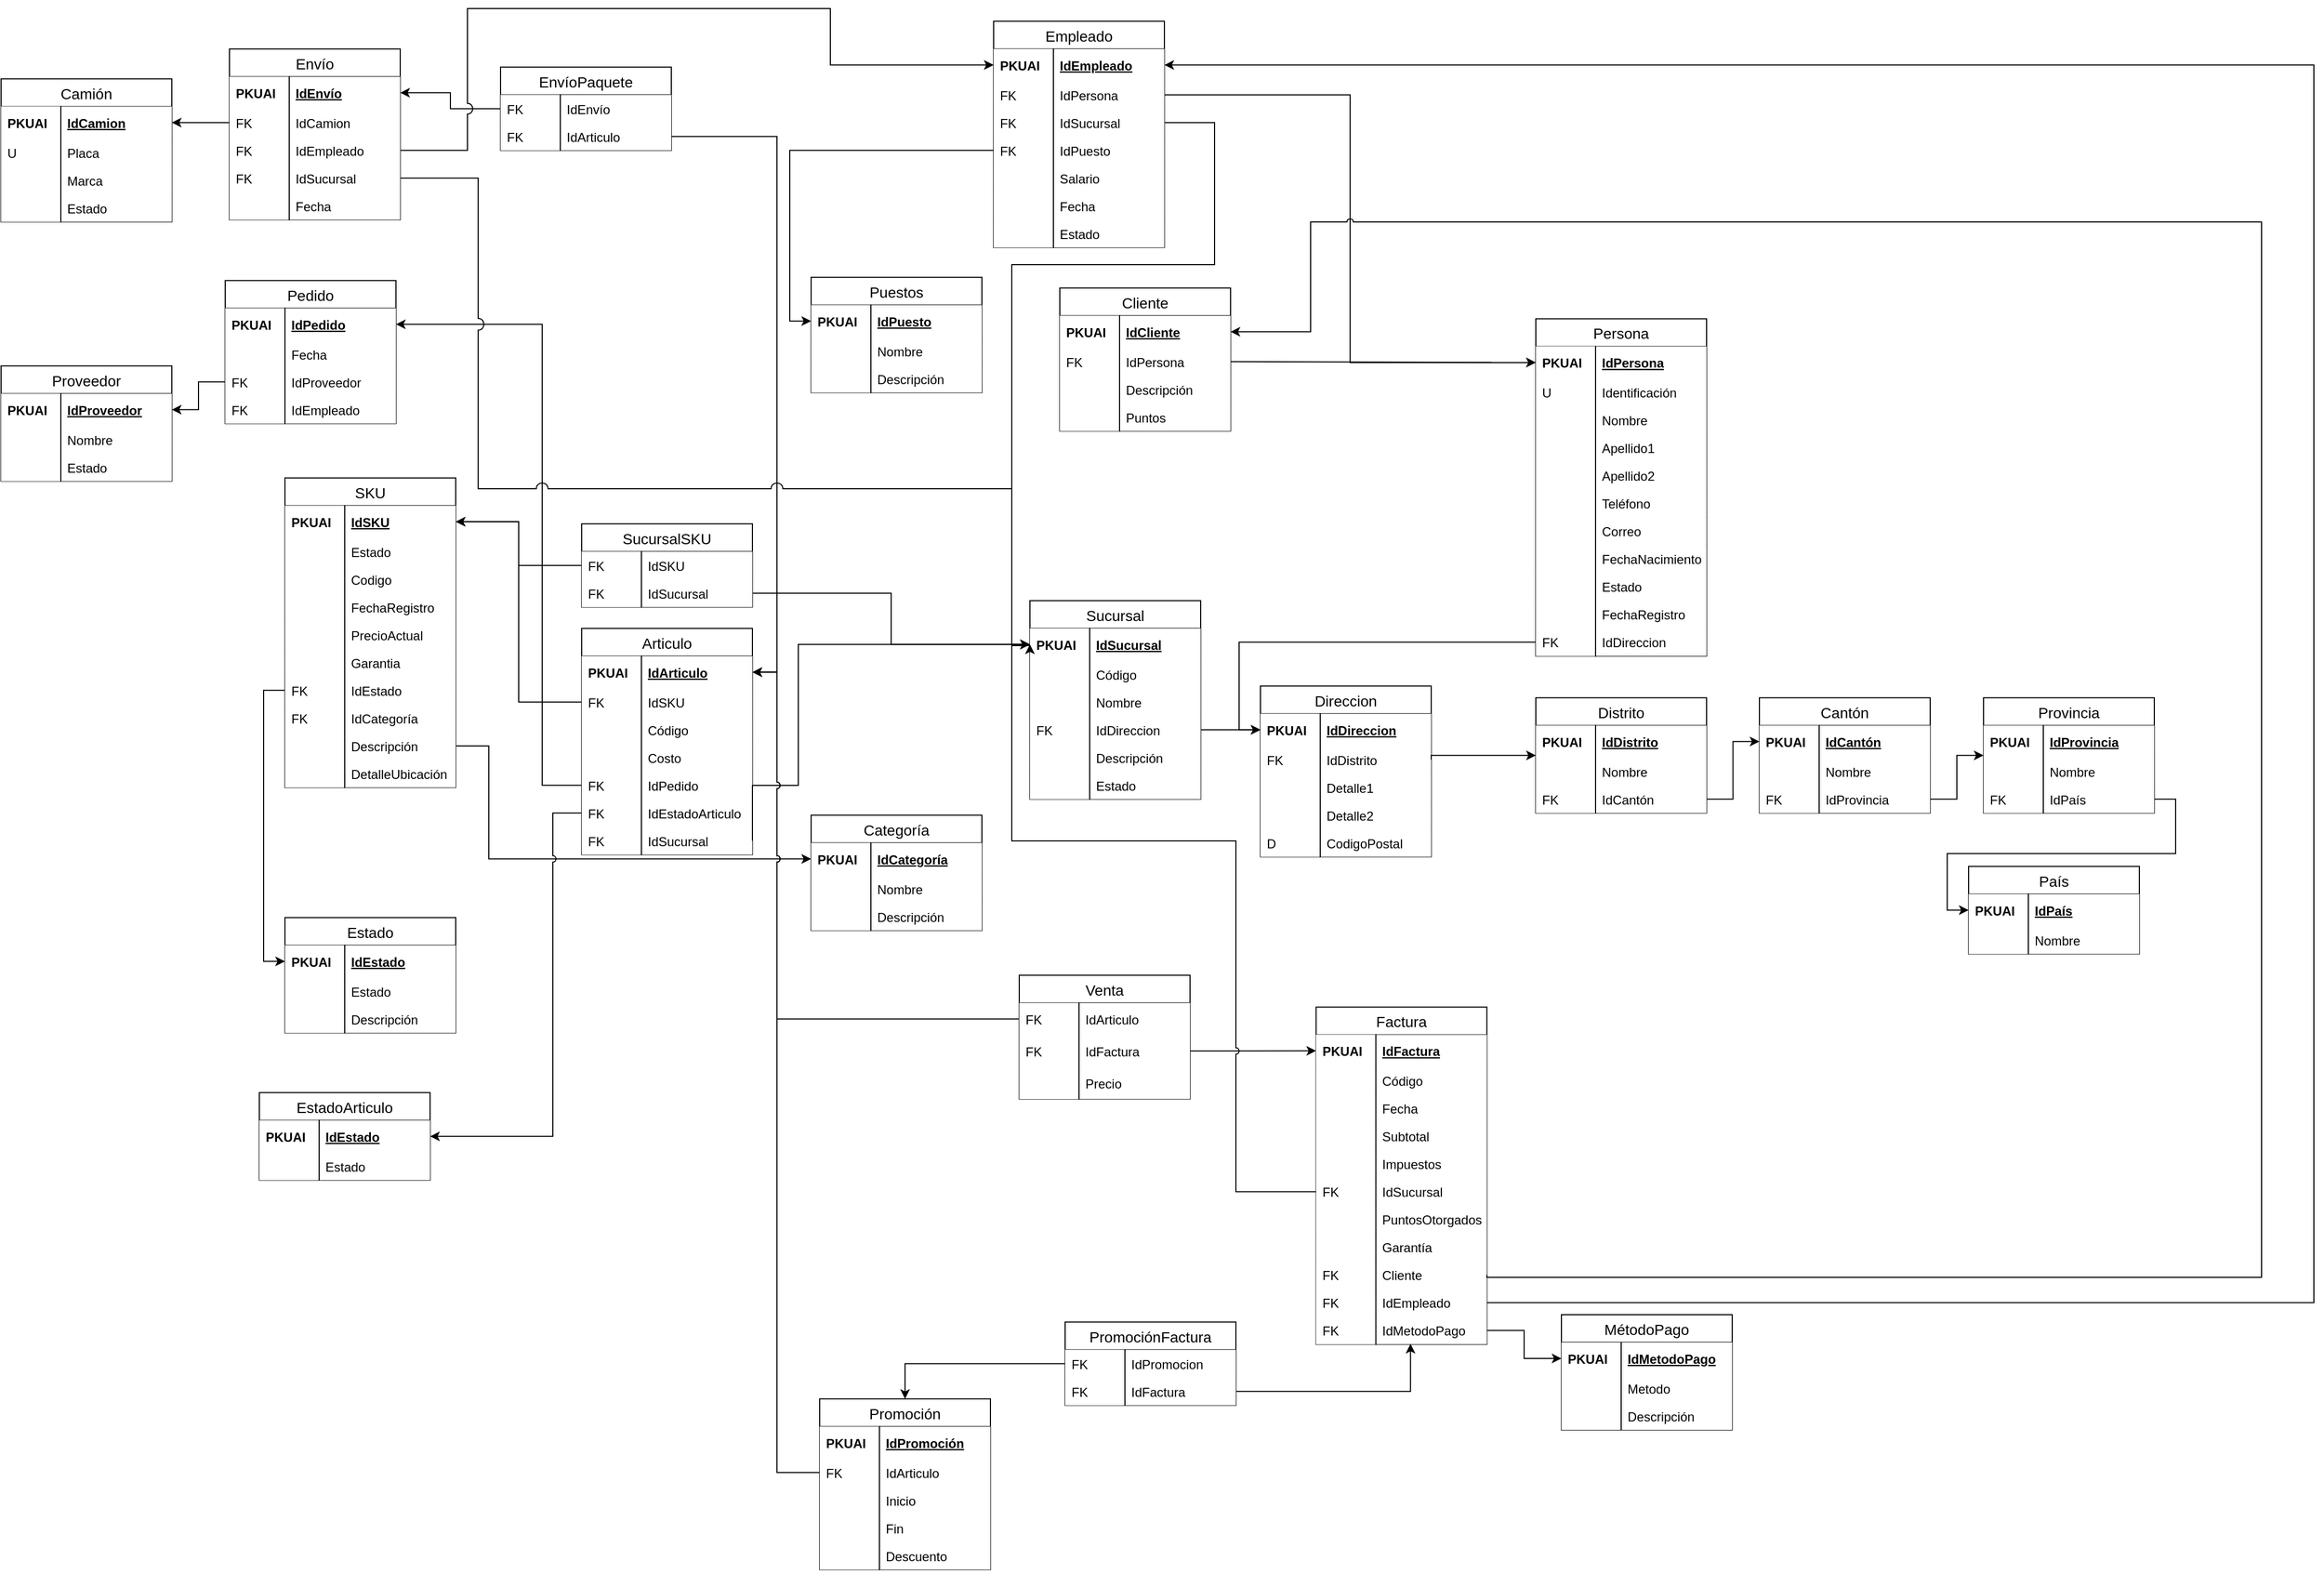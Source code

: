 <mxfile version="12.1.0" type="device" pages="2"><diagram id="WHNXS4SN7JvmWPodKSgG" name="Bodega"><mxGraphModel dx="4809" dy="2751" grid="1" gridSize="10" guides="1" tooltips="1" connect="1" arrows="1" fold="1" page="1" pageScale="1" pageWidth="2336" pageHeight="1654" math="0" shadow="0"><root><mxCell id="qikNplA8Amwcc46-0Mop-0"/><mxCell id="qikNplA8Amwcc46-0Mop-1" parent="qikNplA8Amwcc46-0Mop-0"/><mxCell id="vBfO2pepGqd7MTVZC_xG-0" value="Envío" style="swimlane;fontStyle=0;childLayout=stackLayout;horizontal=1;startSize=26;horizontalStack=0;resizeParent=1;resizeParentMax=0;resizeLast=0;collapsible=1;marginBottom=0;swimlaneFillColor=#ffffff;align=center;fontSize=14;" parent="qikNplA8Amwcc46-0Mop-1" vertex="1"><mxGeometry x="287" y="157.9" width="160" height="160" as="geometry"/></mxCell><mxCell id="vBfO2pepGqd7MTVZC_xG-1" value="IdEnvío" style="shape=partialRectangle;top=0;left=0;right=0;bottom=0;align=left;verticalAlign=middle;spacingLeft=60;spacingRight=4;overflow=hidden;rotatable=0;points=[[0,0.5],[1,0.5]];portConstraint=eastwest;dropTarget=0;fontStyle=5;fontSize=12;" parent="vBfO2pepGqd7MTVZC_xG-0" vertex="1"><mxGeometry y="26" width="160" height="30" as="geometry"/></mxCell><mxCell id="vBfO2pepGqd7MTVZC_xG-2" value="PKUAI" style="shape=partialRectangle;fontStyle=1;top=0;left=0;bottom=0;align=left;verticalAlign=middle;spacingLeft=4;spacingRight=4;overflow=hidden;rotatable=0;points=[];portConstraint=eastwest;part=1;fontSize=12;" parent="vBfO2pepGqd7MTVZC_xG-1" vertex="1" connectable="0"><mxGeometry width="56" height="30" as="geometry"/></mxCell><mxCell id="vBfO2pepGqd7MTVZC_xG-3" value="IdCamion" style="shape=partialRectangle;top=0;left=0;right=0;bottom=0;align=left;verticalAlign=top;spacingLeft=60;spacingRight=4;overflow=hidden;rotatable=0;points=[[0,0.5],[1,0.5]];portConstraint=eastwest;dropTarget=0;fontSize=12;" parent="vBfO2pepGqd7MTVZC_xG-0" vertex="1"><mxGeometry y="56" width="160" height="26" as="geometry"/></mxCell><mxCell id="vBfO2pepGqd7MTVZC_xG-4" value="FK" style="shape=partialRectangle;top=0;left=0;bottom=0;align=left;verticalAlign=top;spacingLeft=4;spacingRight=4;overflow=hidden;rotatable=0;points=[];portConstraint=eastwest;part=1;fontSize=12;" parent="vBfO2pepGqd7MTVZC_xG-3" vertex="1" connectable="0"><mxGeometry width="56" height="26" as="geometry"/></mxCell><mxCell id="vBfO2pepGqd7MTVZC_xG-5" value="IdEmpleado" style="shape=partialRectangle;top=0;left=0;right=0;bottom=0;align=left;verticalAlign=top;spacingLeft=60;spacingRight=4;overflow=hidden;rotatable=0;points=[[0,0.5],[1,0.5]];portConstraint=eastwest;dropTarget=0;fontSize=12;" parent="vBfO2pepGqd7MTVZC_xG-0" vertex="1"><mxGeometry y="82" width="160" height="26" as="geometry"/></mxCell><mxCell id="vBfO2pepGqd7MTVZC_xG-6" value="FK" style="shape=partialRectangle;top=0;left=0;bottom=0;align=left;verticalAlign=top;spacingLeft=4;spacingRight=4;overflow=hidden;rotatable=0;points=[];portConstraint=eastwest;part=1;fontSize=12;" parent="vBfO2pepGqd7MTVZC_xG-5" vertex="1" connectable="0"><mxGeometry width="56" height="26" as="geometry"/></mxCell><mxCell id="vBfO2pepGqd7MTVZC_xG-7" value="IdSucursal" style="shape=partialRectangle;top=0;left=0;right=0;bottom=0;align=left;verticalAlign=top;spacingLeft=60;spacingRight=4;overflow=hidden;rotatable=0;points=[[0,0.5],[1,0.5]];portConstraint=eastwest;dropTarget=0;fontSize=12;" parent="vBfO2pepGqd7MTVZC_xG-0" vertex="1"><mxGeometry y="108" width="160" height="26" as="geometry"/></mxCell><mxCell id="vBfO2pepGqd7MTVZC_xG-8" value="FK" style="shape=partialRectangle;top=0;left=0;bottom=0;align=left;verticalAlign=top;spacingLeft=4;spacingRight=4;overflow=hidden;rotatable=0;points=[];portConstraint=eastwest;part=1;fontSize=12;" parent="vBfO2pepGqd7MTVZC_xG-7" vertex="1" connectable="0"><mxGeometry width="56" height="26" as="geometry"/></mxCell><mxCell id="6nBQBSkFk2Sr3SgalsqJ-0" value="Fecha" style="shape=partialRectangle;top=0;left=0;right=0;bottom=0;align=left;verticalAlign=top;spacingLeft=60;spacingRight=4;overflow=hidden;rotatable=0;points=[[0,0.5],[1,0.5]];portConstraint=eastwest;dropTarget=0;fontSize=12;" parent="vBfO2pepGqd7MTVZC_xG-0" vertex="1"><mxGeometry y="134" width="160" height="26" as="geometry"/></mxCell><mxCell id="6nBQBSkFk2Sr3SgalsqJ-1" value="" style="shape=partialRectangle;top=0;left=0;bottom=0;align=left;verticalAlign=top;spacingLeft=4;spacingRight=4;overflow=hidden;rotatable=0;points=[];portConstraint=eastwest;part=1;fontSize=12;" parent="6nBQBSkFk2Sr3SgalsqJ-0" vertex="1" connectable="0"><mxGeometry width="56" height="26" as="geometry"/></mxCell><mxCell id="vBfO2pepGqd7MTVZC_xG-9" value="Pedido" style="swimlane;fontStyle=0;childLayout=stackLayout;horizontal=1;startSize=26;horizontalStack=0;resizeParent=1;resizeParentMax=0;resizeLast=0;collapsible=1;marginBottom=0;swimlaneFillColor=#ffffff;align=center;fontSize=14;" parent="qikNplA8Amwcc46-0Mop-1" vertex="1"><mxGeometry x="283" y="374.9" width="160" height="134" as="geometry"/></mxCell><mxCell id="vBfO2pepGqd7MTVZC_xG-10" value="IdPedido" style="shape=partialRectangle;top=0;left=0;right=0;bottom=0;align=left;verticalAlign=middle;spacingLeft=60;spacingRight=4;overflow=hidden;rotatable=0;points=[[0,0.5],[1,0.5]];portConstraint=eastwest;dropTarget=0;fontStyle=5;fontSize=12;" parent="vBfO2pepGqd7MTVZC_xG-9" vertex="1"><mxGeometry y="26" width="160" height="30" as="geometry"/></mxCell><mxCell id="vBfO2pepGqd7MTVZC_xG-11" value="PKUAI" style="shape=partialRectangle;fontStyle=1;top=0;left=0;bottom=0;align=left;verticalAlign=middle;spacingLeft=4;spacingRight=4;overflow=hidden;rotatable=0;points=[];portConstraint=eastwest;part=1;fontSize=12;" parent="vBfO2pepGqd7MTVZC_xG-10" vertex="1" connectable="0"><mxGeometry width="56" height="30" as="geometry"/></mxCell><mxCell id="vBfO2pepGqd7MTVZC_xG-12" value="Fecha" style="shape=partialRectangle;top=0;left=0;right=0;bottom=0;align=left;verticalAlign=top;spacingLeft=60;spacingRight=4;overflow=hidden;rotatable=0;points=[[0,0.5],[1,0.5]];portConstraint=eastwest;dropTarget=0;fontSize=12;" parent="vBfO2pepGqd7MTVZC_xG-9" vertex="1"><mxGeometry y="56" width="160" height="26" as="geometry"/></mxCell><mxCell id="vBfO2pepGqd7MTVZC_xG-13" value="" style="shape=partialRectangle;top=0;left=0;bottom=0;align=left;verticalAlign=top;spacingLeft=4;spacingRight=4;overflow=hidden;rotatable=0;points=[];portConstraint=eastwest;part=1;fontSize=12;" parent="vBfO2pepGqd7MTVZC_xG-12" vertex="1" connectable="0"><mxGeometry width="56" height="26" as="geometry"/></mxCell><mxCell id="vBfO2pepGqd7MTVZC_xG-16" value="IdProveedor" style="shape=partialRectangle;top=0;left=0;right=0;bottom=0;align=left;verticalAlign=top;spacingLeft=60;spacingRight=4;overflow=hidden;rotatable=0;points=[[0,0.5],[1,0.5]];portConstraint=eastwest;dropTarget=0;fontSize=12;" parent="vBfO2pepGqd7MTVZC_xG-9" vertex="1"><mxGeometry y="82" width="160" height="26" as="geometry"/></mxCell><mxCell id="vBfO2pepGqd7MTVZC_xG-17" value="FK" style="shape=partialRectangle;top=0;left=0;bottom=0;align=left;verticalAlign=top;spacingLeft=4;spacingRight=4;overflow=hidden;rotatable=0;points=[];portConstraint=eastwest;part=1;fontSize=12;" parent="vBfO2pepGqd7MTVZC_xG-16" vertex="1" connectable="0"><mxGeometry width="56" height="26" as="geometry"/></mxCell><mxCell id="lDAhs6W0b5Hb6-2b0GRi-85" value="IdEmpleado" style="shape=partialRectangle;top=0;left=0;right=0;bottom=0;align=left;verticalAlign=top;spacingLeft=60;spacingRight=4;overflow=hidden;rotatable=0;points=[[0,0.5],[1,0.5]];portConstraint=eastwest;dropTarget=0;fontSize=12;" parent="vBfO2pepGqd7MTVZC_xG-9" vertex="1"><mxGeometry y="108" width="160" height="26" as="geometry"/></mxCell><mxCell id="lDAhs6W0b5Hb6-2b0GRi-86" value="FK" style="shape=partialRectangle;top=0;left=0;bottom=0;align=left;verticalAlign=top;spacingLeft=4;spacingRight=4;overflow=hidden;rotatable=0;points=[];portConstraint=eastwest;part=1;fontSize=12;" parent="lDAhs6W0b5Hb6-2b0GRi-85" vertex="1" connectable="0"><mxGeometry width="56" height="26" as="geometry"/></mxCell><mxCell id="vBfO2pepGqd7MTVZC_xG-18" value="Camión" style="swimlane;fontStyle=0;childLayout=stackLayout;horizontal=1;startSize=26;horizontalStack=0;resizeParent=1;resizeParentMax=0;resizeLast=0;collapsible=1;marginBottom=0;swimlaneFillColor=#ffffff;align=center;fontSize=14;" parent="qikNplA8Amwcc46-0Mop-1" vertex="1"><mxGeometry x="73" y="185.829" width="160" height="134" as="geometry"/></mxCell><mxCell id="vBfO2pepGqd7MTVZC_xG-19" value="IdCamion" style="shape=partialRectangle;top=0;left=0;right=0;bottom=0;align=left;verticalAlign=middle;spacingLeft=60;spacingRight=4;overflow=hidden;rotatable=0;points=[[0,0.5],[1,0.5]];portConstraint=eastwest;dropTarget=0;fontStyle=5;fontSize=12;" parent="vBfO2pepGqd7MTVZC_xG-18" vertex="1"><mxGeometry y="26" width="160" height="30" as="geometry"/></mxCell><mxCell id="vBfO2pepGqd7MTVZC_xG-20" value="PKUAI" style="shape=partialRectangle;fontStyle=1;top=0;left=0;bottom=0;align=left;verticalAlign=middle;spacingLeft=4;spacingRight=4;overflow=hidden;rotatable=0;points=[];portConstraint=eastwest;part=1;fontSize=12;" parent="vBfO2pepGqd7MTVZC_xG-19" vertex="1" connectable="0"><mxGeometry width="56" height="30" as="geometry"/></mxCell><mxCell id="vBfO2pepGqd7MTVZC_xG-21" value="Placa" style="shape=partialRectangle;top=0;left=0;right=0;bottom=0;align=left;verticalAlign=top;spacingLeft=60;spacingRight=4;overflow=hidden;rotatable=0;points=[[0,0.5],[1,0.5]];portConstraint=eastwest;dropTarget=0;fontSize=12;" parent="vBfO2pepGqd7MTVZC_xG-18" vertex="1"><mxGeometry y="56" width="160" height="26" as="geometry"/></mxCell><mxCell id="vBfO2pepGqd7MTVZC_xG-22" value="U" style="shape=partialRectangle;top=0;left=0;bottom=0;align=left;verticalAlign=top;spacingLeft=4;spacingRight=4;overflow=hidden;rotatable=0;points=[];portConstraint=eastwest;part=1;fontSize=12;" parent="vBfO2pepGqd7MTVZC_xG-21" vertex="1" connectable="0"><mxGeometry width="56" height="26" as="geometry"/></mxCell><mxCell id="vBfO2pepGqd7MTVZC_xG-23" value="Marca" style="shape=partialRectangle;top=0;left=0;right=0;bottom=0;align=left;verticalAlign=top;spacingLeft=60;spacingRight=4;overflow=hidden;rotatable=0;points=[[0,0.5],[1,0.5]];portConstraint=eastwest;dropTarget=0;fontSize=12;" parent="vBfO2pepGqd7MTVZC_xG-18" vertex="1"><mxGeometry y="82" width="160" height="26" as="geometry"/></mxCell><mxCell id="vBfO2pepGqd7MTVZC_xG-24" value="" style="shape=partialRectangle;top=0;left=0;bottom=0;align=left;verticalAlign=top;spacingLeft=4;spacingRight=4;overflow=hidden;rotatable=0;points=[];portConstraint=eastwest;part=1;fontSize=12;" parent="vBfO2pepGqd7MTVZC_xG-23" vertex="1" connectable="0"><mxGeometry width="56" height="26" as="geometry"/></mxCell><mxCell id="vBfO2pepGqd7MTVZC_xG-25" value="Estado" style="shape=partialRectangle;top=0;left=0;right=0;bottom=0;align=left;verticalAlign=top;spacingLeft=60;spacingRight=4;overflow=hidden;rotatable=0;points=[[0,0.5],[1,0.5]];portConstraint=eastwest;dropTarget=0;fontSize=12;" parent="vBfO2pepGqd7MTVZC_xG-18" vertex="1"><mxGeometry y="108" width="160" height="26" as="geometry"/></mxCell><mxCell id="vBfO2pepGqd7MTVZC_xG-26" value="" style="shape=partialRectangle;top=0;left=0;bottom=0;align=left;verticalAlign=top;spacingLeft=4;spacingRight=4;overflow=hidden;rotatable=0;points=[];portConstraint=eastwest;part=1;fontSize=12;" parent="vBfO2pepGqd7MTVZC_xG-25" vertex="1" connectable="0"><mxGeometry width="56" height="26" as="geometry"/></mxCell><mxCell id="vBfO2pepGqd7MTVZC_xG-50" value="Cliente" style="swimlane;fontStyle=0;childLayout=stackLayout;horizontal=1;startSize=26;horizontalStack=0;resizeParent=1;resizeParentMax=0;resizeLast=0;collapsible=1;marginBottom=0;swimlaneFillColor=#ffffff;align=center;fontSize=14;" parent="qikNplA8Amwcc46-0Mop-1" vertex="1"><mxGeometry x="1065" y="381.9" width="160" height="134" as="geometry"/></mxCell><mxCell id="vBfO2pepGqd7MTVZC_xG-51" value="IdCliente" style="shape=partialRectangle;top=0;left=0;right=0;bottom=0;align=left;verticalAlign=middle;spacingLeft=60;spacingRight=4;overflow=hidden;rotatable=0;points=[[0,0.5],[1,0.5]];portConstraint=eastwest;dropTarget=0;fontStyle=5;fontSize=12;" parent="vBfO2pepGqd7MTVZC_xG-50" vertex="1"><mxGeometry y="26" width="160" height="30" as="geometry"/></mxCell><mxCell id="vBfO2pepGqd7MTVZC_xG-52" value="PKUAI" style="shape=partialRectangle;fontStyle=1;top=0;left=0;bottom=0;align=left;verticalAlign=middle;spacingLeft=4;spacingRight=4;overflow=hidden;rotatable=0;points=[];portConstraint=eastwest;part=1;fontSize=12;" parent="vBfO2pepGqd7MTVZC_xG-51" vertex="1" connectable="0"><mxGeometry width="56" height="30" as="geometry"/></mxCell><mxCell id="vBfO2pepGqd7MTVZC_xG-53" value="IdPersona" style="shape=partialRectangle;top=0;left=0;right=0;bottom=0;align=left;verticalAlign=top;spacingLeft=60;spacingRight=4;overflow=hidden;rotatable=0;points=[[0,0.5],[1,0.5]];portConstraint=eastwest;dropTarget=0;fontSize=12;" parent="vBfO2pepGqd7MTVZC_xG-50" vertex="1"><mxGeometry y="56" width="160" height="26" as="geometry"/></mxCell><mxCell id="vBfO2pepGqd7MTVZC_xG-54" value="FK" style="shape=partialRectangle;top=0;left=0;bottom=0;align=left;verticalAlign=top;spacingLeft=4;spacingRight=4;overflow=hidden;rotatable=0;points=[];portConstraint=eastwest;part=1;fontSize=12;" parent="vBfO2pepGqd7MTVZC_xG-53" vertex="1" connectable="0"><mxGeometry width="56" height="26" as="geometry"/></mxCell><mxCell id="vBfO2pepGqd7MTVZC_xG-55" value="Descripción" style="shape=partialRectangle;top=0;left=0;right=0;bottom=0;align=left;verticalAlign=top;spacingLeft=60;spacingRight=4;overflow=hidden;rotatable=0;points=[[0,0.5],[1,0.5]];portConstraint=eastwest;dropTarget=0;fontSize=12;" parent="vBfO2pepGqd7MTVZC_xG-50" vertex="1"><mxGeometry y="82" width="160" height="26" as="geometry"/></mxCell><mxCell id="vBfO2pepGqd7MTVZC_xG-56" value="" style="shape=partialRectangle;top=0;left=0;bottom=0;align=left;verticalAlign=top;spacingLeft=4;spacingRight=4;overflow=hidden;rotatable=0;points=[];portConstraint=eastwest;part=1;fontSize=12;" parent="vBfO2pepGqd7MTVZC_xG-55" vertex="1" connectable="0"><mxGeometry width="56" height="26" as="geometry"/></mxCell><mxCell id="vBfO2pepGqd7MTVZC_xG-57" value="Puntos" style="shape=partialRectangle;top=0;left=0;right=0;bottom=0;align=left;verticalAlign=top;spacingLeft=60;spacingRight=4;overflow=hidden;rotatable=0;points=[[0,0.5],[1,0.5]];portConstraint=eastwest;dropTarget=0;fontSize=12;" parent="vBfO2pepGqd7MTVZC_xG-50" vertex="1"><mxGeometry y="108" width="160" height="26" as="geometry"/></mxCell><mxCell id="vBfO2pepGqd7MTVZC_xG-58" value="" style="shape=partialRectangle;top=0;left=0;bottom=0;align=left;verticalAlign=top;spacingLeft=4;spacingRight=4;overflow=hidden;rotatable=0;points=[];portConstraint=eastwest;part=1;fontSize=12;" parent="vBfO2pepGqd7MTVZC_xG-57" vertex="1" connectable="0"><mxGeometry width="56" height="26" as="geometry"/></mxCell><mxCell id="vBfO2pepGqd7MTVZC_xG-66" value="Puestos" style="swimlane;fontStyle=0;childLayout=stackLayout;horizontal=1;startSize=26;horizontalStack=0;resizeParent=1;resizeParentMax=0;resizeLast=0;collapsible=1;marginBottom=0;swimlaneFillColor=#ffffff;align=center;fontSize=14;" parent="qikNplA8Amwcc46-0Mop-1" vertex="1"><mxGeometry x="832" y="371.9" width="160" height="108" as="geometry"/></mxCell><mxCell id="vBfO2pepGqd7MTVZC_xG-67" value="IdPuesto" style="shape=partialRectangle;top=0;left=0;right=0;bottom=0;align=left;verticalAlign=middle;spacingLeft=60;spacingRight=4;overflow=hidden;rotatable=0;points=[[0,0.5],[1,0.5]];portConstraint=eastwest;dropTarget=0;fontStyle=5;fontSize=12;" parent="vBfO2pepGqd7MTVZC_xG-66" vertex="1"><mxGeometry y="26" width="160" height="30" as="geometry"/></mxCell><mxCell id="vBfO2pepGqd7MTVZC_xG-68" value="PKUAI" style="shape=partialRectangle;fontStyle=1;top=0;left=0;bottom=0;align=left;verticalAlign=middle;spacingLeft=4;spacingRight=4;overflow=hidden;rotatable=0;points=[];portConstraint=eastwest;part=1;fontSize=12;" parent="vBfO2pepGqd7MTVZC_xG-67" vertex="1" connectable="0"><mxGeometry width="56" height="30" as="geometry"/></mxCell><mxCell id="vBfO2pepGqd7MTVZC_xG-69" value="Nombre" style="shape=partialRectangle;top=0;left=0;right=0;bottom=0;align=left;verticalAlign=top;spacingLeft=60;spacingRight=4;overflow=hidden;rotatable=0;points=[[0,0.5],[1,0.5]];portConstraint=eastwest;dropTarget=0;fontSize=12;" parent="vBfO2pepGqd7MTVZC_xG-66" vertex="1"><mxGeometry y="56" width="160" height="26" as="geometry"/></mxCell><mxCell id="vBfO2pepGqd7MTVZC_xG-70" value="" style="shape=partialRectangle;top=0;left=0;bottom=0;align=left;verticalAlign=top;spacingLeft=4;spacingRight=4;overflow=hidden;rotatable=0;points=[];portConstraint=eastwest;part=1;fontSize=12;" parent="vBfO2pepGqd7MTVZC_xG-69" vertex="1" connectable="0"><mxGeometry width="56" height="26" as="geometry"/></mxCell><mxCell id="vBfO2pepGqd7MTVZC_xG-71" value="Descripción" style="shape=partialRectangle;top=0;left=0;right=0;bottom=0;align=left;verticalAlign=top;spacingLeft=60;spacingRight=4;overflow=hidden;rotatable=0;points=[[0,0.5],[1,0.5]];portConstraint=eastwest;dropTarget=0;fontSize=12;" parent="vBfO2pepGqd7MTVZC_xG-66" vertex="1"><mxGeometry y="82" width="160" height="26" as="geometry"/></mxCell><mxCell id="vBfO2pepGqd7MTVZC_xG-72" value="" style="shape=partialRectangle;top=0;left=0;bottom=0;align=left;verticalAlign=top;spacingLeft=4;spacingRight=4;overflow=hidden;rotatable=0;points=[];portConstraint=eastwest;part=1;fontSize=12;" parent="vBfO2pepGqd7MTVZC_xG-71" vertex="1" connectable="0"><mxGeometry width="56" height="26" as="geometry"/></mxCell><mxCell id="vBfO2pepGqd7MTVZC_xG-84" value="Persona" style="swimlane;fontStyle=0;childLayout=stackLayout;horizontal=1;startSize=26;horizontalStack=0;resizeParent=1;resizeParentMax=0;resizeLast=0;collapsible=1;marginBottom=0;swimlaneFillColor=#ffffff;align=center;fontSize=14;" parent="qikNplA8Amwcc46-0Mop-1" vertex="1"><mxGeometry x="1511" y="410.7" width="160" height="316" as="geometry"/></mxCell><mxCell id="vBfO2pepGqd7MTVZC_xG-85" value="IdPersona" style="shape=partialRectangle;top=0;left=0;right=0;bottom=0;align=left;verticalAlign=middle;spacingLeft=60;spacingRight=4;overflow=hidden;rotatable=0;points=[[0,0.5],[1,0.5]];portConstraint=eastwest;dropTarget=0;fontStyle=5;fontSize=12;" parent="vBfO2pepGqd7MTVZC_xG-84" vertex="1"><mxGeometry y="26" width="160" height="30" as="geometry"/></mxCell><mxCell id="vBfO2pepGqd7MTVZC_xG-86" value="PKUAI" style="shape=partialRectangle;fontStyle=1;top=0;left=0;bottom=0;align=left;verticalAlign=middle;spacingLeft=4;spacingRight=4;overflow=hidden;rotatable=0;points=[];portConstraint=eastwest;part=1;fontSize=12;" parent="vBfO2pepGqd7MTVZC_xG-85" vertex="1" connectable="0"><mxGeometry width="56" height="30" as="geometry"/></mxCell><mxCell id="vBfO2pepGqd7MTVZC_xG-87" value="Identificación" style="shape=partialRectangle;top=0;left=0;right=0;bottom=0;align=left;verticalAlign=top;spacingLeft=60;spacingRight=4;overflow=hidden;rotatable=0;points=[[0,0.5],[1,0.5]];portConstraint=eastwest;dropTarget=0;fontSize=12;" parent="vBfO2pepGqd7MTVZC_xG-84" vertex="1"><mxGeometry y="56" width="160" height="26" as="geometry"/></mxCell><mxCell id="vBfO2pepGqd7MTVZC_xG-88" value="U" style="shape=partialRectangle;top=0;left=0;bottom=0;align=left;verticalAlign=top;spacingLeft=4;spacingRight=4;overflow=hidden;rotatable=0;points=[];portConstraint=eastwest;part=1;fontSize=12;" parent="vBfO2pepGqd7MTVZC_xG-87" vertex="1" connectable="0"><mxGeometry width="56" height="26" as="geometry"/></mxCell><mxCell id="vBfO2pepGqd7MTVZC_xG-89" value="Nombre" style="shape=partialRectangle;top=0;left=0;right=0;bottom=0;align=left;verticalAlign=top;spacingLeft=60;spacingRight=4;overflow=hidden;rotatable=0;points=[[0,0.5],[1,0.5]];portConstraint=eastwest;dropTarget=0;fontSize=12;" parent="vBfO2pepGqd7MTVZC_xG-84" vertex="1"><mxGeometry y="82" width="160" height="26" as="geometry"/></mxCell><mxCell id="vBfO2pepGqd7MTVZC_xG-90" value="" style="shape=partialRectangle;top=0;left=0;bottom=0;align=left;verticalAlign=top;spacingLeft=4;spacingRight=4;overflow=hidden;rotatable=0;points=[];portConstraint=eastwest;part=1;fontSize=12;" parent="vBfO2pepGqd7MTVZC_xG-89" vertex="1" connectable="0"><mxGeometry width="56" height="26" as="geometry"/></mxCell><mxCell id="vBfO2pepGqd7MTVZC_xG-91" value="Apellido1" style="shape=partialRectangle;top=0;left=0;right=0;bottom=0;align=left;verticalAlign=top;spacingLeft=60;spacingRight=4;overflow=hidden;rotatable=0;points=[[0,0.5],[1,0.5]];portConstraint=eastwest;dropTarget=0;fontSize=12;" parent="vBfO2pepGqd7MTVZC_xG-84" vertex="1"><mxGeometry y="108" width="160" height="26" as="geometry"/></mxCell><mxCell id="vBfO2pepGqd7MTVZC_xG-92" value="" style="shape=partialRectangle;top=0;left=0;bottom=0;align=left;verticalAlign=top;spacingLeft=4;spacingRight=4;overflow=hidden;rotatable=0;points=[];portConstraint=eastwest;part=1;fontSize=12;" parent="vBfO2pepGqd7MTVZC_xG-91" vertex="1" connectable="0"><mxGeometry width="56" height="26" as="geometry"/></mxCell><mxCell id="vBfO2pepGqd7MTVZC_xG-93" value="Apellido2" style="shape=partialRectangle;top=0;left=0;right=0;bottom=0;align=left;verticalAlign=top;spacingLeft=60;spacingRight=4;overflow=hidden;rotatable=0;points=[[0,0.5],[1,0.5]];portConstraint=eastwest;dropTarget=0;fontSize=12;" parent="vBfO2pepGqd7MTVZC_xG-84" vertex="1"><mxGeometry y="134" width="160" height="26" as="geometry"/></mxCell><mxCell id="vBfO2pepGqd7MTVZC_xG-94" value="" style="shape=partialRectangle;top=0;left=0;bottom=0;align=left;verticalAlign=top;spacingLeft=4;spacingRight=4;overflow=hidden;rotatable=0;points=[];portConstraint=eastwest;part=1;fontSize=12;" parent="vBfO2pepGqd7MTVZC_xG-93" vertex="1" connectable="0"><mxGeometry width="56" height="26" as="geometry"/></mxCell><mxCell id="vBfO2pepGqd7MTVZC_xG-95" value="Teléfono" style="shape=partialRectangle;top=0;left=0;right=0;bottom=0;align=left;verticalAlign=top;spacingLeft=60;spacingRight=4;overflow=hidden;rotatable=0;points=[[0,0.5],[1,0.5]];portConstraint=eastwest;dropTarget=0;fontSize=12;" parent="vBfO2pepGqd7MTVZC_xG-84" vertex="1"><mxGeometry y="160" width="160" height="26" as="geometry"/></mxCell><mxCell id="vBfO2pepGqd7MTVZC_xG-96" value="" style="shape=partialRectangle;top=0;left=0;bottom=0;align=left;verticalAlign=top;spacingLeft=4;spacingRight=4;overflow=hidden;rotatable=0;points=[];portConstraint=eastwest;part=1;fontSize=12;" parent="vBfO2pepGqd7MTVZC_xG-95" vertex="1" connectable="0"><mxGeometry width="56" height="26" as="geometry"/></mxCell><mxCell id="vBfO2pepGqd7MTVZC_xG-97" value="Correo" style="shape=partialRectangle;top=0;left=0;right=0;bottom=0;align=left;verticalAlign=top;spacingLeft=60;spacingRight=4;overflow=hidden;rotatable=0;points=[[0,0.5],[1,0.5]];portConstraint=eastwest;dropTarget=0;fontSize=12;" parent="vBfO2pepGqd7MTVZC_xG-84" vertex="1"><mxGeometry y="186" width="160" height="26" as="geometry"/></mxCell><mxCell id="vBfO2pepGqd7MTVZC_xG-98" value="" style="shape=partialRectangle;top=0;left=0;bottom=0;align=left;verticalAlign=top;spacingLeft=4;spacingRight=4;overflow=hidden;rotatable=0;points=[];portConstraint=eastwest;part=1;fontSize=12;" parent="vBfO2pepGqd7MTVZC_xG-97" vertex="1" connectable="0"><mxGeometry width="56" height="26" as="geometry"/></mxCell><mxCell id="vBfO2pepGqd7MTVZC_xG-99" value="FechaNacimiento" style="shape=partialRectangle;top=0;left=0;right=0;bottom=0;align=left;verticalAlign=top;spacingLeft=60;spacingRight=4;overflow=hidden;rotatable=0;points=[[0,0.5],[1,0.5]];portConstraint=eastwest;dropTarget=0;fontSize=12;" parent="vBfO2pepGqd7MTVZC_xG-84" vertex="1"><mxGeometry y="212" width="160" height="26" as="geometry"/></mxCell><mxCell id="vBfO2pepGqd7MTVZC_xG-100" value="" style="shape=partialRectangle;top=0;left=0;bottom=0;align=left;verticalAlign=top;spacingLeft=4;spacingRight=4;overflow=hidden;rotatable=0;points=[];portConstraint=eastwest;part=1;fontSize=12;" parent="vBfO2pepGqd7MTVZC_xG-99" vertex="1" connectable="0"><mxGeometry width="56" height="26" as="geometry"/></mxCell><mxCell id="vBfO2pepGqd7MTVZC_xG-101" value="Estado" style="shape=partialRectangle;top=0;left=0;right=0;bottom=0;align=left;verticalAlign=top;spacingLeft=60;spacingRight=4;overflow=hidden;rotatable=0;points=[[0,0.5],[1,0.5]];portConstraint=eastwest;dropTarget=0;fontSize=12;" parent="vBfO2pepGqd7MTVZC_xG-84" vertex="1"><mxGeometry y="238" width="160" height="26" as="geometry"/></mxCell><mxCell id="vBfO2pepGqd7MTVZC_xG-102" value="" style="shape=partialRectangle;top=0;left=0;bottom=0;align=left;verticalAlign=top;spacingLeft=4;spacingRight=4;overflow=hidden;rotatable=0;points=[];portConstraint=eastwest;part=1;fontSize=12;" parent="vBfO2pepGqd7MTVZC_xG-101" vertex="1" connectable="0"><mxGeometry width="56" height="26" as="geometry"/></mxCell><mxCell id="vBfO2pepGqd7MTVZC_xG-103" value="FechaRegistro" style="shape=partialRectangle;top=0;left=0;right=0;bottom=0;align=left;verticalAlign=top;spacingLeft=60;spacingRight=4;overflow=hidden;rotatable=0;points=[[0,0.5],[1,0.5]];portConstraint=eastwest;dropTarget=0;fontSize=12;" parent="vBfO2pepGqd7MTVZC_xG-84" vertex="1"><mxGeometry y="264" width="160" height="26" as="geometry"/></mxCell><mxCell id="vBfO2pepGqd7MTVZC_xG-104" value="" style="shape=partialRectangle;top=0;left=0;bottom=0;align=left;verticalAlign=top;spacingLeft=4;spacingRight=4;overflow=hidden;rotatable=0;points=[];portConstraint=eastwest;part=1;fontSize=12;" parent="vBfO2pepGqd7MTVZC_xG-103" vertex="1" connectable="0"><mxGeometry width="56" height="26" as="geometry"/></mxCell><mxCell id="vBfO2pepGqd7MTVZC_xG-117" value="IdDireccion" style="shape=partialRectangle;top=0;left=0;right=0;bottom=0;align=left;verticalAlign=top;spacingLeft=60;spacingRight=4;overflow=hidden;rotatable=0;points=[[0,0.5],[1,0.5]];portConstraint=eastwest;dropTarget=0;fontSize=12;" parent="vBfO2pepGqd7MTVZC_xG-84" vertex="1"><mxGeometry y="290" width="160" height="26" as="geometry"/></mxCell><mxCell id="vBfO2pepGqd7MTVZC_xG-118" value="FK" style="shape=partialRectangle;top=0;left=0;bottom=0;align=left;verticalAlign=top;spacingLeft=4;spacingRight=4;overflow=hidden;rotatable=0;points=[];portConstraint=eastwest;part=1;fontSize=12;" parent="vBfO2pepGqd7MTVZC_xG-117" vertex="1" connectable="0"><mxGeometry width="56" height="26" as="geometry"/></mxCell><mxCell id="vBfO2pepGqd7MTVZC_xG-105" value="Empleado" style="swimlane;fontStyle=0;childLayout=stackLayout;horizontal=1;startSize=26;horizontalStack=0;resizeParent=1;resizeParentMax=0;resizeLast=0;collapsible=1;marginBottom=0;swimlaneFillColor=#ffffff;align=center;fontSize=14;" parent="qikNplA8Amwcc46-0Mop-1" vertex="1"><mxGeometry x="1003" y="131.9" width="160" height="212" as="geometry"/></mxCell><mxCell id="vBfO2pepGqd7MTVZC_xG-40" value="IdEmpleado" style="shape=partialRectangle;top=0;left=0;right=0;bottom=0;align=left;verticalAlign=middle;spacingLeft=60;spacingRight=4;overflow=hidden;rotatable=0;points=[[0,0.5],[1,0.5]];portConstraint=eastwest;dropTarget=0;fontStyle=5;fontSize=12;" parent="vBfO2pepGqd7MTVZC_xG-105" vertex="1"><mxGeometry y="26" width="160" height="30" as="geometry"/></mxCell><mxCell id="vBfO2pepGqd7MTVZC_xG-41" value="PKUAI" style="shape=partialRectangle;fontStyle=1;top=0;left=0;bottom=0;align=left;verticalAlign=middle;spacingLeft=4;spacingRight=4;overflow=hidden;rotatable=0;points=[];portConstraint=eastwest;part=1;fontSize=12;" parent="vBfO2pepGqd7MTVZC_xG-40" vertex="1" connectable="0"><mxGeometry width="56" height="30" as="geometry"/></mxCell><mxCell id="vBfO2pepGqd7MTVZC_xG-42" value="IdPersona" style="shape=partialRectangle;top=0;left=0;right=0;bottom=0;align=left;verticalAlign=top;spacingLeft=60;spacingRight=4;overflow=hidden;rotatable=0;points=[[0,0.5],[1,0.5]];portConstraint=eastwest;dropTarget=0;fontSize=12;" parent="vBfO2pepGqd7MTVZC_xG-105" vertex="1"><mxGeometry y="56" width="160" height="26" as="geometry"/></mxCell><mxCell id="vBfO2pepGqd7MTVZC_xG-43" value="FK" style="shape=partialRectangle;top=0;left=0;bottom=0;align=left;verticalAlign=top;spacingLeft=4;spacingRight=4;overflow=hidden;rotatable=0;points=[];portConstraint=eastwest;part=1;fontSize=12;" parent="vBfO2pepGqd7MTVZC_xG-42" vertex="1" connectable="0"><mxGeometry width="56" height="26" as="geometry"/></mxCell><mxCell id="vBfO2pepGqd7MTVZC_xG-108" value="IdSucursal" style="shape=partialRectangle;top=0;left=0;right=0;bottom=0;align=left;verticalAlign=top;spacingLeft=60;spacingRight=4;overflow=hidden;rotatable=0;points=[[0,0.5],[1,0.5]];portConstraint=eastwest;dropTarget=0;fontSize=12;" parent="vBfO2pepGqd7MTVZC_xG-105" vertex="1"><mxGeometry y="82" width="160" height="26" as="geometry"/></mxCell><mxCell id="vBfO2pepGqd7MTVZC_xG-109" value="FK" style="shape=partialRectangle;top=0;left=0;bottom=0;align=left;verticalAlign=top;spacingLeft=4;spacingRight=4;overflow=hidden;rotatable=0;points=[];portConstraint=eastwest;part=1;fontSize=12;" parent="vBfO2pepGqd7MTVZC_xG-108" vertex="1" connectable="0"><mxGeometry width="56" height="26" as="geometry"/></mxCell><mxCell id="vBfO2pepGqd7MTVZC_xG-110" value="IdPuesto" style="shape=partialRectangle;top=0;left=0;right=0;bottom=0;align=left;verticalAlign=top;spacingLeft=60;spacingRight=4;overflow=hidden;rotatable=0;points=[[0,0.5],[1,0.5]];portConstraint=eastwest;dropTarget=0;fontSize=12;" parent="vBfO2pepGqd7MTVZC_xG-105" vertex="1"><mxGeometry y="108" width="160" height="26" as="geometry"/></mxCell><mxCell id="vBfO2pepGqd7MTVZC_xG-111" value="FK" style="shape=partialRectangle;top=0;left=0;bottom=0;align=left;verticalAlign=top;spacingLeft=4;spacingRight=4;overflow=hidden;rotatable=0;points=[];portConstraint=eastwest;part=1;fontSize=12;" parent="vBfO2pepGqd7MTVZC_xG-110" vertex="1" connectable="0"><mxGeometry width="56" height="26" as="geometry"/></mxCell><mxCell id="vBfO2pepGqd7MTVZC_xG-112" value="Salario" style="shape=partialRectangle;top=0;left=0;right=0;bottom=0;align=left;verticalAlign=top;spacingLeft=60;spacingRight=4;overflow=hidden;rotatable=0;points=[[0,0.5],[1,0.5]];portConstraint=eastwest;dropTarget=0;fontSize=12;" parent="vBfO2pepGqd7MTVZC_xG-105" vertex="1"><mxGeometry y="134" width="160" height="26" as="geometry"/></mxCell><mxCell id="vBfO2pepGqd7MTVZC_xG-113" value="" style="shape=partialRectangle;top=0;left=0;bottom=0;align=left;verticalAlign=top;spacingLeft=4;spacingRight=4;overflow=hidden;rotatable=0;points=[];portConstraint=eastwest;part=1;fontSize=12;" parent="vBfO2pepGqd7MTVZC_xG-112" vertex="1" connectable="0"><mxGeometry width="56" height="26" as="geometry"/></mxCell><mxCell id="vBfO2pepGqd7MTVZC_xG-114" value="Fecha" style="shape=partialRectangle;top=0;left=0;right=0;bottom=0;align=left;verticalAlign=top;spacingLeft=60;spacingRight=4;overflow=hidden;rotatable=0;points=[[0,0.5],[1,0.5]];portConstraint=eastwest;dropTarget=0;fontSize=12;" parent="vBfO2pepGqd7MTVZC_xG-105" vertex="1"><mxGeometry y="160" width="160" height="26" as="geometry"/></mxCell><mxCell id="vBfO2pepGqd7MTVZC_xG-115" value="" style="shape=partialRectangle;top=0;left=0;bottom=0;align=left;verticalAlign=top;spacingLeft=4;spacingRight=4;overflow=hidden;rotatable=0;points=[];portConstraint=eastwest;part=1;fontSize=12;" parent="vBfO2pepGqd7MTVZC_xG-114" vertex="1" connectable="0"><mxGeometry width="56" height="26" as="geometry"/></mxCell><mxCell id="fssZbRW_iHSts4ZP6zPJ-0" value="Estado" style="shape=partialRectangle;top=0;left=0;right=0;bottom=0;align=left;verticalAlign=top;spacingLeft=60;spacingRight=4;overflow=hidden;rotatable=0;points=[[0,0.5],[1,0.5]];portConstraint=eastwest;dropTarget=0;fontSize=12;" vertex="1" parent="vBfO2pepGqd7MTVZC_xG-105"><mxGeometry y="186" width="160" height="26" as="geometry"/></mxCell><mxCell id="fssZbRW_iHSts4ZP6zPJ-1" value="" style="shape=partialRectangle;top=0;left=0;bottom=0;align=left;verticalAlign=top;spacingLeft=4;spacingRight=4;overflow=hidden;rotatable=0;points=[];portConstraint=eastwest;part=1;fontSize=12;" vertex="1" connectable="0" parent="fssZbRW_iHSts4ZP6zPJ-0"><mxGeometry width="56" height="26" as="geometry"/></mxCell><mxCell id="vBfO2pepGqd7MTVZC_xG-121" value="Articulo" style="swimlane;fontStyle=0;childLayout=stackLayout;horizontal=1;startSize=26;horizontalStack=0;resizeParent=1;resizeParentMax=0;resizeLast=0;collapsible=1;marginBottom=0;swimlaneFillColor=#ffffff;align=center;fontSize=14;" parent="qikNplA8Amwcc46-0Mop-1" vertex="1"><mxGeometry x="617" y="700.9" width="160" height="212" as="geometry"/></mxCell><mxCell id="vBfO2pepGqd7MTVZC_xG-122" value="IdArticulo" style="shape=partialRectangle;top=0;left=0;right=0;bottom=0;align=left;verticalAlign=middle;spacingLeft=60;spacingRight=4;overflow=hidden;rotatable=0;points=[[0,0.5],[1,0.5]];portConstraint=eastwest;dropTarget=0;fontStyle=5;fontSize=12;" parent="vBfO2pepGqd7MTVZC_xG-121" vertex="1"><mxGeometry y="26" width="160" height="30" as="geometry"/></mxCell><mxCell id="vBfO2pepGqd7MTVZC_xG-123" value="PKUAI" style="shape=partialRectangle;fontStyle=1;top=0;left=0;bottom=0;align=left;verticalAlign=middle;spacingLeft=4;spacingRight=4;overflow=hidden;rotatable=0;points=[];portConstraint=eastwest;part=1;fontSize=12;" parent="vBfO2pepGqd7MTVZC_xG-122" vertex="1" connectable="0"><mxGeometry width="56" height="30" as="geometry"/></mxCell><mxCell id="4S0pPPNyMVR588-eVDrS-9" value="IdSKU" style="shape=partialRectangle;top=0;left=0;right=0;bottom=0;align=left;verticalAlign=top;spacingLeft=60;spacingRight=4;overflow=hidden;rotatable=0;points=[[0,0.5],[1,0.5]];portConstraint=eastwest;dropTarget=0;fontSize=12;" parent="vBfO2pepGqd7MTVZC_xG-121" vertex="1"><mxGeometry y="56" width="160" height="26" as="geometry"/></mxCell><mxCell id="4S0pPPNyMVR588-eVDrS-10" value="FK" style="shape=partialRectangle;top=0;left=0;bottom=0;align=left;verticalAlign=top;spacingLeft=4;spacingRight=4;overflow=hidden;rotatable=0;points=[];portConstraint=eastwest;part=1;fontSize=12;" parent="4S0pPPNyMVR588-eVDrS-9" vertex="1" connectable="0"><mxGeometry width="56" height="26" as="geometry"/></mxCell><mxCell id="vBfO2pepGqd7MTVZC_xG-124" value="Código" style="shape=partialRectangle;top=0;left=0;right=0;bottom=0;align=left;verticalAlign=top;spacingLeft=60;spacingRight=4;overflow=hidden;rotatable=0;points=[[0,0.5],[1,0.5]];portConstraint=eastwest;dropTarget=0;fontSize=12;" parent="vBfO2pepGqd7MTVZC_xG-121" vertex="1"><mxGeometry y="82" width="160" height="26" as="geometry"/></mxCell><mxCell id="vBfO2pepGqd7MTVZC_xG-125" value="" style="shape=partialRectangle;top=0;left=0;bottom=0;align=left;verticalAlign=top;spacingLeft=4;spacingRight=4;overflow=hidden;rotatable=0;points=[];portConstraint=eastwest;part=1;fontSize=12;" parent="vBfO2pepGqd7MTVZC_xG-124" vertex="1" connectable="0"><mxGeometry width="56" height="26" as="geometry"/></mxCell><mxCell id="kJAe4gTV7IQ2sGuW0Bwx-0" value="Costo" style="shape=partialRectangle;top=0;left=0;right=0;bottom=0;align=left;verticalAlign=top;spacingLeft=60;spacingRight=4;overflow=hidden;rotatable=0;points=[[0,0.5],[1,0.5]];portConstraint=eastwest;dropTarget=0;fontSize=12;" parent="vBfO2pepGqd7MTVZC_xG-121" vertex="1"><mxGeometry y="108" width="160" height="26" as="geometry"/></mxCell><mxCell id="kJAe4gTV7IQ2sGuW0Bwx-1" value="" style="shape=partialRectangle;top=0;left=0;bottom=0;align=left;verticalAlign=top;spacingLeft=4;spacingRight=4;overflow=hidden;rotatable=0;points=[];portConstraint=eastwest;part=1;fontSize=12;" parent="kJAe4gTV7IQ2sGuW0Bwx-0" vertex="1" connectable="0"><mxGeometry width="56" height="26" as="geometry"/></mxCell><mxCell id="lDAhs6W0b5Hb6-2b0GRi-93" value="IdPedido" style="shape=partialRectangle;top=0;left=0;right=0;bottom=0;align=left;verticalAlign=top;spacingLeft=60;spacingRight=4;overflow=hidden;rotatable=0;points=[[0,0.5],[1,0.5]];portConstraint=eastwest;dropTarget=0;fontSize=12;" parent="vBfO2pepGqd7MTVZC_xG-121" vertex="1"><mxGeometry y="134" width="160" height="26" as="geometry"/></mxCell><mxCell id="lDAhs6W0b5Hb6-2b0GRi-94" value="FK" style="shape=partialRectangle;top=0;left=0;bottom=0;align=left;verticalAlign=top;spacingLeft=4;spacingRight=4;overflow=hidden;rotatable=0;points=[];portConstraint=eastwest;part=1;fontSize=12;" parent="lDAhs6W0b5Hb6-2b0GRi-93" vertex="1" connectable="0"><mxGeometry width="56" height="26" as="geometry"/></mxCell><mxCell id="4S0pPPNyMVR588-eVDrS-12" value="IdEstadoArticulo" style="shape=partialRectangle;top=0;left=0;right=0;bottom=0;align=left;verticalAlign=top;spacingLeft=60;spacingRight=4;overflow=hidden;rotatable=0;points=[[0,0.5],[1,0.5]];portConstraint=eastwest;dropTarget=0;fontSize=12;" parent="vBfO2pepGqd7MTVZC_xG-121" vertex="1"><mxGeometry y="160" width="160" height="26" as="geometry"/></mxCell><mxCell id="4S0pPPNyMVR588-eVDrS-13" value="FK" style="shape=partialRectangle;top=0;left=0;bottom=0;align=left;verticalAlign=top;spacingLeft=4;spacingRight=4;overflow=hidden;rotatable=0;points=[];portConstraint=eastwest;part=1;fontSize=12;" parent="4S0pPPNyMVR588-eVDrS-12" vertex="1" connectable="0"><mxGeometry width="56" height="26" as="geometry"/></mxCell><mxCell id="vBfO2pepGqd7MTVZC_xG-148" value="IdSucursal" style="shape=partialRectangle;top=0;left=0;right=0;bottom=0;align=left;verticalAlign=top;spacingLeft=60;spacingRight=4;overflow=hidden;rotatable=0;points=[[0,0.5],[1,0.5]];portConstraint=eastwest;dropTarget=0;fontSize=12;" parent="vBfO2pepGqd7MTVZC_xG-121" vertex="1"><mxGeometry y="186" width="160" height="26" as="geometry"/></mxCell><mxCell id="vBfO2pepGqd7MTVZC_xG-149" value="FK" style="shape=partialRectangle;top=0;left=0;bottom=0;align=left;verticalAlign=top;spacingLeft=4;spacingRight=4;overflow=hidden;rotatable=0;points=[];portConstraint=eastwest;part=1;fontSize=12;" parent="vBfO2pepGqd7MTVZC_xG-148" vertex="1" connectable="0"><mxGeometry width="56" height="26" as="geometry"/></mxCell><mxCell id="vBfO2pepGqd7MTVZC_xG-140" value="Categoría" style="swimlane;fontStyle=0;childLayout=stackLayout;horizontal=1;startSize=26;horizontalStack=0;resizeParent=1;resizeParentMax=0;resizeLast=0;collapsible=1;marginBottom=0;swimlaneFillColor=#ffffff;align=center;fontSize=14;" parent="qikNplA8Amwcc46-0Mop-1" vertex="1"><mxGeometry x="832" y="875.9" width="160" height="108" as="geometry"/></mxCell><mxCell id="vBfO2pepGqd7MTVZC_xG-141" value="IdCategoría" style="shape=partialRectangle;top=0;left=0;right=0;bottom=0;align=left;verticalAlign=middle;spacingLeft=60;spacingRight=4;overflow=hidden;rotatable=0;points=[[0,0.5],[1,0.5]];portConstraint=eastwest;dropTarget=0;fontStyle=5;fontSize=12;" parent="vBfO2pepGqd7MTVZC_xG-140" vertex="1"><mxGeometry y="26" width="160" height="30" as="geometry"/></mxCell><mxCell id="vBfO2pepGqd7MTVZC_xG-142" value="PKUAI" style="shape=partialRectangle;fontStyle=1;top=0;left=0;bottom=0;align=left;verticalAlign=middle;spacingLeft=4;spacingRight=4;overflow=hidden;rotatable=0;points=[];portConstraint=eastwest;part=1;fontSize=12;" parent="vBfO2pepGqd7MTVZC_xG-141" vertex="1" connectable="0"><mxGeometry width="56" height="30" as="geometry"/></mxCell><mxCell id="vBfO2pepGqd7MTVZC_xG-143" value="Nombre" style="shape=partialRectangle;top=0;left=0;right=0;bottom=0;align=left;verticalAlign=top;spacingLeft=60;spacingRight=4;overflow=hidden;rotatable=0;points=[[0,0.5],[1,0.5]];portConstraint=eastwest;dropTarget=0;fontSize=12;" parent="vBfO2pepGqd7MTVZC_xG-140" vertex="1"><mxGeometry y="56" width="160" height="26" as="geometry"/></mxCell><mxCell id="vBfO2pepGqd7MTVZC_xG-144" value="" style="shape=partialRectangle;top=0;left=0;bottom=0;align=left;verticalAlign=top;spacingLeft=4;spacingRight=4;overflow=hidden;rotatable=0;points=[];portConstraint=eastwest;part=1;fontSize=12;" parent="vBfO2pepGqd7MTVZC_xG-143" vertex="1" connectable="0"><mxGeometry width="56" height="26" as="geometry"/></mxCell><mxCell id="vBfO2pepGqd7MTVZC_xG-145" value="Descripción" style="shape=partialRectangle;top=0;left=0;right=0;bottom=0;align=left;verticalAlign=top;spacingLeft=60;spacingRight=4;overflow=hidden;rotatable=0;points=[[0,0.5],[1,0.5]];portConstraint=eastwest;dropTarget=0;fontSize=12;" parent="vBfO2pepGqd7MTVZC_xG-140" vertex="1"><mxGeometry y="82" width="160" height="26" as="geometry"/></mxCell><mxCell id="vBfO2pepGqd7MTVZC_xG-146" value="" style="shape=partialRectangle;top=0;left=0;bottom=0;align=left;verticalAlign=top;spacingLeft=4;spacingRight=4;overflow=hidden;rotatable=0;points=[];portConstraint=eastwest;part=1;fontSize=12;" parent="vBfO2pepGqd7MTVZC_xG-145" vertex="1" connectable="0"><mxGeometry width="56" height="26" as="geometry"/></mxCell><mxCell id="vBfO2pepGqd7MTVZC_xG-147" value="SucursalSKU" style="swimlane;fontStyle=0;childLayout=stackLayout;horizontal=1;startSize=26;horizontalStack=0;resizeParent=1;resizeParentMax=0;resizeLast=0;collapsible=1;marginBottom=0;swimlaneFillColor=#ffffff;align=center;fontSize=14;" parent="qikNplA8Amwcc46-0Mop-1" vertex="1"><mxGeometry x="617" y="602.9" width="160" height="78" as="geometry"/></mxCell><mxCell id="vBfO2pepGqd7MTVZC_xG-150" value="IdSKU" style="shape=partialRectangle;top=0;left=0;right=0;bottom=0;align=left;verticalAlign=top;spacingLeft=60;spacingRight=4;overflow=hidden;rotatable=0;points=[[0,0.5],[1,0.5]];portConstraint=eastwest;dropTarget=0;fontSize=12;" parent="vBfO2pepGqd7MTVZC_xG-147" vertex="1"><mxGeometry y="26" width="160" height="26" as="geometry"/></mxCell><mxCell id="vBfO2pepGqd7MTVZC_xG-151" value="FK" style="shape=partialRectangle;top=0;left=0;bottom=0;align=left;verticalAlign=top;spacingLeft=4;spacingRight=4;overflow=hidden;rotatable=0;points=[];portConstraint=eastwest;part=1;fontSize=12;" parent="vBfO2pepGqd7MTVZC_xG-150" vertex="1" connectable="0"><mxGeometry width="56" height="26" as="geometry"/></mxCell><mxCell id="fssZbRW_iHSts4ZP6zPJ-4" value="IdSucursal" style="shape=partialRectangle;top=0;left=0;right=0;bottom=0;align=left;verticalAlign=top;spacingLeft=60;spacingRight=4;overflow=hidden;rotatable=0;points=[[0,0.5],[1,0.5]];portConstraint=eastwest;dropTarget=0;fontSize=12;" vertex="1" parent="vBfO2pepGqd7MTVZC_xG-147"><mxGeometry y="52" width="160" height="26" as="geometry"/></mxCell><mxCell id="fssZbRW_iHSts4ZP6zPJ-5" value="FK" style="shape=partialRectangle;top=0;left=0;bottom=0;align=left;verticalAlign=top;spacingLeft=4;spacingRight=4;overflow=hidden;rotatable=0;points=[];portConstraint=eastwest;part=1;fontSize=12;" vertex="1" connectable="0" parent="fssZbRW_iHSts4ZP6zPJ-4"><mxGeometry width="56" height="26" as="geometry"/></mxCell><mxCell id="vBfO2pepGqd7MTVZC_xG-152" value="Sucursal" style="swimlane;fontStyle=0;childLayout=stackLayout;horizontal=1;startSize=26;horizontalStack=0;resizeParent=1;resizeParentMax=0;resizeLast=0;collapsible=1;marginBottom=0;swimlaneFillColor=#ffffff;align=center;fontSize=14;" parent="qikNplA8Amwcc46-0Mop-1" vertex="1"><mxGeometry x="1037" y="674.9" width="160" height="186" as="geometry"/></mxCell><mxCell id="vBfO2pepGqd7MTVZC_xG-153" value="IdSucursal" style="shape=partialRectangle;top=0;left=0;right=0;bottom=0;align=left;verticalAlign=middle;spacingLeft=60;spacingRight=4;overflow=hidden;rotatable=0;points=[[0,0.5],[1,0.5]];portConstraint=eastwest;dropTarget=0;fontStyle=5;fontSize=12;" parent="vBfO2pepGqd7MTVZC_xG-152" vertex="1"><mxGeometry y="26" width="160" height="30" as="geometry"/></mxCell><mxCell id="vBfO2pepGqd7MTVZC_xG-154" value="PKUAI" style="shape=partialRectangle;fontStyle=1;top=0;left=0;bottom=0;align=left;verticalAlign=middle;spacingLeft=4;spacingRight=4;overflow=hidden;rotatable=0;points=[];portConstraint=eastwest;part=1;fontSize=12;" parent="vBfO2pepGqd7MTVZC_xG-153" vertex="1" connectable="0"><mxGeometry width="56" height="30" as="geometry"/></mxCell><mxCell id="vBfO2pepGqd7MTVZC_xG-155" value="Código" style="shape=partialRectangle;top=0;left=0;right=0;bottom=0;align=left;verticalAlign=top;spacingLeft=60;spacingRight=4;overflow=hidden;rotatable=0;points=[[0,0.5],[1,0.5]];portConstraint=eastwest;dropTarget=0;fontSize=12;" parent="vBfO2pepGqd7MTVZC_xG-152" vertex="1"><mxGeometry y="56" width="160" height="26" as="geometry"/></mxCell><mxCell id="vBfO2pepGqd7MTVZC_xG-156" value="" style="shape=partialRectangle;top=0;left=0;bottom=0;align=left;verticalAlign=top;spacingLeft=4;spacingRight=4;overflow=hidden;rotatable=0;points=[];portConstraint=eastwest;part=1;fontSize=12;" parent="vBfO2pepGqd7MTVZC_xG-155" vertex="1" connectable="0"><mxGeometry width="56" height="26" as="geometry"/></mxCell><mxCell id="vBfO2pepGqd7MTVZC_xG-157" value="Nombre" style="shape=partialRectangle;top=0;left=0;right=0;bottom=0;align=left;verticalAlign=top;spacingLeft=60;spacingRight=4;overflow=hidden;rotatable=0;points=[[0,0.5],[1,0.5]];portConstraint=eastwest;dropTarget=0;fontSize=12;" parent="vBfO2pepGqd7MTVZC_xG-152" vertex="1"><mxGeometry y="82" width="160" height="26" as="geometry"/></mxCell><mxCell id="vBfO2pepGqd7MTVZC_xG-158" value="" style="shape=partialRectangle;top=0;left=0;bottom=0;align=left;verticalAlign=top;spacingLeft=4;spacingRight=4;overflow=hidden;rotatable=0;points=[];portConstraint=eastwest;part=1;fontSize=12;" parent="vBfO2pepGqd7MTVZC_xG-157" vertex="1" connectable="0"><mxGeometry width="56" height="26" as="geometry"/></mxCell><mxCell id="lDAhs6W0b5Hb6-2b0GRi-4" value="IdDireccion" style="shape=partialRectangle;top=0;left=0;right=0;bottom=0;align=left;verticalAlign=top;spacingLeft=60;spacingRight=4;overflow=hidden;rotatable=0;points=[[0,0.5],[1,0.5]];portConstraint=eastwest;dropTarget=0;fontSize=12;" parent="vBfO2pepGqd7MTVZC_xG-152" vertex="1"><mxGeometry y="108" width="160" height="26" as="geometry"/></mxCell><mxCell id="lDAhs6W0b5Hb6-2b0GRi-5" value="FK" style="shape=partialRectangle;top=0;left=0;bottom=0;align=left;verticalAlign=top;spacingLeft=4;spacingRight=4;overflow=hidden;rotatable=0;points=[];portConstraint=eastwest;part=1;fontSize=12;" parent="lDAhs6W0b5Hb6-2b0GRi-4" vertex="1" connectable="0"><mxGeometry width="56" height="26" as="geometry"/></mxCell><mxCell id="vBfO2pepGqd7MTVZC_xG-159" value="Descripción" style="shape=partialRectangle;top=0;left=0;right=0;bottom=0;align=left;verticalAlign=top;spacingLeft=60;spacingRight=4;overflow=hidden;rotatable=0;points=[[0,0.5],[1,0.5]];portConstraint=eastwest;dropTarget=0;fontSize=12;" parent="vBfO2pepGqd7MTVZC_xG-152" vertex="1"><mxGeometry y="134" width="160" height="26" as="geometry"/></mxCell><mxCell id="vBfO2pepGqd7MTVZC_xG-160" value="" style="shape=partialRectangle;top=0;left=0;bottom=0;align=left;verticalAlign=top;spacingLeft=4;spacingRight=4;overflow=hidden;rotatable=0;points=[];portConstraint=eastwest;part=1;fontSize=12;" parent="vBfO2pepGqd7MTVZC_xG-159" vertex="1" connectable="0"><mxGeometry width="56" height="26" as="geometry"/></mxCell><mxCell id="vBfO2pepGqd7MTVZC_xG-169" value="Estado" style="shape=partialRectangle;top=0;left=0;right=0;bottom=0;align=left;verticalAlign=top;spacingLeft=60;spacingRight=4;overflow=hidden;rotatable=0;points=[[0,0.5],[1,0.5]];portConstraint=eastwest;dropTarget=0;fontSize=12;" parent="vBfO2pepGqd7MTVZC_xG-152" vertex="1"><mxGeometry y="160" width="160" height="26" as="geometry"/></mxCell><mxCell id="vBfO2pepGqd7MTVZC_xG-170" value="" style="shape=partialRectangle;top=0;left=0;bottom=0;align=left;verticalAlign=top;spacingLeft=4;spacingRight=4;overflow=hidden;rotatable=0;points=[];portConstraint=eastwest;part=1;fontSize=12;" parent="vBfO2pepGqd7MTVZC_xG-169" vertex="1" connectable="0"><mxGeometry width="56" height="26" as="geometry"/></mxCell><mxCell id="vBfO2pepGqd7MTVZC_xG-173" value="Proveedor" style="swimlane;fontStyle=0;childLayout=stackLayout;horizontal=1;startSize=26;horizontalStack=0;resizeParent=1;resizeParentMax=0;resizeLast=0;collapsible=1;marginBottom=0;swimlaneFillColor=#ffffff;align=center;fontSize=14;" parent="qikNplA8Amwcc46-0Mop-1" vertex="1"><mxGeometry x="73" y="454.9" width="160" height="108" as="geometry"/></mxCell><mxCell id="vBfO2pepGqd7MTVZC_xG-174" value="IdProveedor" style="shape=partialRectangle;top=0;left=0;right=0;bottom=0;align=left;verticalAlign=middle;spacingLeft=60;spacingRight=4;overflow=hidden;rotatable=0;points=[[0,0.5],[1,0.5]];portConstraint=eastwest;dropTarget=0;fontStyle=5;fontSize=12;" parent="vBfO2pepGqd7MTVZC_xG-173" vertex="1"><mxGeometry y="26" width="160" height="30" as="geometry"/></mxCell><mxCell id="vBfO2pepGqd7MTVZC_xG-175" value="PKUAI" style="shape=partialRectangle;fontStyle=1;top=0;left=0;bottom=0;align=left;verticalAlign=middle;spacingLeft=4;spacingRight=4;overflow=hidden;rotatable=0;points=[];portConstraint=eastwest;part=1;fontSize=12;" parent="vBfO2pepGqd7MTVZC_xG-174" vertex="1" connectable="0"><mxGeometry width="56" height="30" as="geometry"/></mxCell><mxCell id="vBfO2pepGqd7MTVZC_xG-176" value="Nombre" style="shape=partialRectangle;top=0;left=0;right=0;bottom=0;align=left;verticalAlign=top;spacingLeft=60;spacingRight=4;overflow=hidden;rotatable=0;points=[[0,0.5],[1,0.5]];portConstraint=eastwest;dropTarget=0;fontSize=12;" parent="vBfO2pepGqd7MTVZC_xG-173" vertex="1"><mxGeometry y="56" width="160" height="26" as="geometry"/></mxCell><mxCell id="vBfO2pepGqd7MTVZC_xG-177" value="" style="shape=partialRectangle;top=0;left=0;bottom=0;align=left;verticalAlign=top;spacingLeft=4;spacingRight=4;overflow=hidden;rotatable=0;points=[];portConstraint=eastwest;part=1;fontSize=12;" parent="vBfO2pepGqd7MTVZC_xG-176" vertex="1" connectable="0"><mxGeometry width="56" height="26" as="geometry"/></mxCell><mxCell id="vBfO2pepGqd7MTVZC_xG-180" value="Estado" style="shape=partialRectangle;top=0;left=0;right=0;bottom=0;align=left;verticalAlign=top;spacingLeft=60;spacingRight=4;overflow=hidden;rotatable=0;points=[[0,0.5],[1,0.5]];portConstraint=eastwest;dropTarget=0;fontSize=12;" parent="vBfO2pepGqd7MTVZC_xG-173" vertex="1"><mxGeometry y="82" width="160" height="26" as="geometry"/></mxCell><mxCell id="vBfO2pepGqd7MTVZC_xG-181" value="" style="shape=partialRectangle;top=0;left=0;bottom=0;align=left;verticalAlign=top;spacingLeft=4;spacingRight=4;overflow=hidden;rotatable=0;points=[];portConstraint=eastwest;part=1;fontSize=12;" parent="vBfO2pepGqd7MTVZC_xG-180" vertex="1" connectable="0"><mxGeometry width="56" height="26" as="geometry"/></mxCell><mxCell id="vBfO2pepGqd7MTVZC_xG-182" value="Estado" style="swimlane;fontStyle=0;childLayout=stackLayout;horizontal=1;startSize=26;horizontalStack=0;resizeParent=1;resizeParentMax=0;resizeLast=0;collapsible=1;marginBottom=0;swimlaneFillColor=#ffffff;align=center;fontSize=14;" parent="qikNplA8Amwcc46-0Mop-1" vertex="1"><mxGeometry x="339" y="971.9" width="160" height="108" as="geometry"/></mxCell><mxCell id="vBfO2pepGqd7MTVZC_xG-183" value="IdEstado" style="shape=partialRectangle;top=0;left=0;right=0;bottom=0;align=left;verticalAlign=middle;spacingLeft=60;spacingRight=4;overflow=hidden;rotatable=0;points=[[0,0.5],[1,0.5]];portConstraint=eastwest;dropTarget=0;fontStyle=5;fontSize=12;" parent="vBfO2pepGqd7MTVZC_xG-182" vertex="1"><mxGeometry y="26" width="160" height="30" as="geometry"/></mxCell><mxCell id="vBfO2pepGqd7MTVZC_xG-184" value="PKUAI" style="shape=partialRectangle;fontStyle=1;top=0;left=0;bottom=0;align=left;verticalAlign=middle;spacingLeft=4;spacingRight=4;overflow=hidden;rotatable=0;points=[];portConstraint=eastwest;part=1;fontSize=12;" parent="vBfO2pepGqd7MTVZC_xG-183" vertex="1" connectable="0"><mxGeometry width="56" height="30" as="geometry"/></mxCell><mxCell id="vBfO2pepGqd7MTVZC_xG-185" value="Estado" style="shape=partialRectangle;top=0;left=0;right=0;bottom=0;align=left;verticalAlign=top;spacingLeft=60;spacingRight=4;overflow=hidden;rotatable=0;points=[[0,0.5],[1,0.5]];portConstraint=eastwest;dropTarget=0;fontSize=12;" parent="vBfO2pepGqd7MTVZC_xG-182" vertex="1"><mxGeometry y="56" width="160" height="26" as="geometry"/></mxCell><mxCell id="vBfO2pepGqd7MTVZC_xG-186" value="" style="shape=partialRectangle;top=0;left=0;bottom=0;align=left;verticalAlign=top;spacingLeft=4;spacingRight=4;overflow=hidden;rotatable=0;points=[];portConstraint=eastwest;part=1;fontSize=12;" parent="vBfO2pepGqd7MTVZC_xG-185" vertex="1" connectable="0"><mxGeometry width="56" height="26" as="geometry"/></mxCell><mxCell id="vBfO2pepGqd7MTVZC_xG-187" value="Descripción" style="shape=partialRectangle;top=0;left=0;right=0;bottom=0;align=left;verticalAlign=top;spacingLeft=60;spacingRight=4;overflow=hidden;rotatable=0;points=[[0,0.5],[1,0.5]];portConstraint=eastwest;dropTarget=0;fontSize=12;" parent="vBfO2pepGqd7MTVZC_xG-182" vertex="1"><mxGeometry y="82" width="160" height="26" as="geometry"/></mxCell><mxCell id="vBfO2pepGqd7MTVZC_xG-188" value="" style="shape=partialRectangle;top=0;left=0;bottom=0;align=left;verticalAlign=top;spacingLeft=4;spacingRight=4;overflow=hidden;rotatable=0;points=[];portConstraint=eastwest;part=1;fontSize=12;" parent="vBfO2pepGqd7MTVZC_xG-187" vertex="1" connectable="0"><mxGeometry width="56" height="26" as="geometry"/></mxCell><mxCell id="vBfO2pepGqd7MTVZC_xG-212" value="Venta" style="swimlane;fontStyle=0;childLayout=stackLayout;horizontal=1;startSize=26;horizontalStack=0;resizeParent=1;resizeParentMax=0;resizeLast=0;collapsible=1;marginBottom=0;swimlaneFillColor=#ffffff;align=center;fontSize=14;" parent="qikNplA8Amwcc46-0Mop-1" vertex="1"><mxGeometry x="1027" y="1025.9" width="160" height="116" as="geometry"/></mxCell><mxCell id="vBfO2pepGqd7MTVZC_xG-213" value="IdArticulo" style="shape=partialRectangle;top=0;left=0;right=0;bottom=0;align=left;verticalAlign=middle;spacingLeft=60;spacingRight=4;overflow=hidden;rotatable=0;points=[[0,0.5],[1,0.5]];portConstraint=eastwest;dropTarget=0;fontStyle=0;fontSize=12;" parent="vBfO2pepGqd7MTVZC_xG-212" vertex="1"><mxGeometry y="26" width="160" height="30" as="geometry"/></mxCell><mxCell id="vBfO2pepGqd7MTVZC_xG-214" value="FK" style="shape=partialRectangle;fontStyle=0;top=0;left=0;bottom=0;align=left;verticalAlign=middle;spacingLeft=4;spacingRight=4;overflow=hidden;rotatable=0;points=[];portConstraint=eastwest;part=1;fontSize=12;" parent="vBfO2pepGqd7MTVZC_xG-213" vertex="1" connectable="0"><mxGeometry width="56" height="30" as="geometry"/></mxCell><mxCell id="vBfO2pepGqd7MTVZC_xG-215" value="IdFactura" style="shape=partialRectangle;top=0;left=0;right=0;bottom=0;align=left;verticalAlign=middle;spacingLeft=60;spacingRight=4;overflow=hidden;rotatable=0;points=[[0,0.5],[1,0.5]];portConstraint=eastwest;dropTarget=0;fontStyle=0;fontSize=12;" parent="vBfO2pepGqd7MTVZC_xG-212" vertex="1"><mxGeometry y="56" width="160" height="30" as="geometry"/></mxCell><mxCell id="vBfO2pepGqd7MTVZC_xG-216" value="FK" style="shape=partialRectangle;fontStyle=0;top=0;left=0;bottom=0;align=left;verticalAlign=middle;spacingLeft=4;spacingRight=4;overflow=hidden;rotatable=0;points=[];portConstraint=eastwest;part=1;fontSize=12;" parent="vBfO2pepGqd7MTVZC_xG-215" vertex="1" connectable="0"><mxGeometry width="56" height="30" as="geometry"/></mxCell><mxCell id="fWQRu1yLu0XhO4Ln3N8r-10" value="Precio" style="shape=partialRectangle;top=0;left=0;right=0;bottom=0;align=left;verticalAlign=middle;spacingLeft=60;spacingRight=4;overflow=hidden;rotatable=0;points=[[0,0.5],[1,0.5]];portConstraint=eastwest;dropTarget=0;fontStyle=0;fontSize=12;" parent="vBfO2pepGqd7MTVZC_xG-212" vertex="1"><mxGeometry y="86" width="160" height="30" as="geometry"/></mxCell><mxCell id="fWQRu1yLu0XhO4Ln3N8r-11" value="" style="shape=partialRectangle;fontStyle=0;top=0;left=0;bottom=0;align=left;verticalAlign=middle;spacingLeft=4;spacingRight=4;overflow=hidden;rotatable=0;points=[];portConstraint=eastwest;part=1;fontSize=12;" parent="fWQRu1yLu0XhO4Ln3N8r-10" vertex="1" connectable="0"><mxGeometry width="56" height="30" as="geometry"/></mxCell><mxCell id="vBfO2pepGqd7MTVZC_xG-217" value="Promoción" style="swimlane;fontStyle=0;childLayout=stackLayout;horizontal=1;startSize=26;horizontalStack=0;resizeParent=1;resizeParentMax=0;resizeLast=0;collapsible=1;marginBottom=0;swimlaneFillColor=#ffffff;align=center;fontSize=14;" parent="qikNplA8Amwcc46-0Mop-1" vertex="1"><mxGeometry x="840" y="1422.9" width="160" height="160" as="geometry"/></mxCell><mxCell id="vBfO2pepGqd7MTVZC_xG-218" value="IdPromoción" style="shape=partialRectangle;top=0;left=0;right=0;bottom=0;align=left;verticalAlign=middle;spacingLeft=60;spacingRight=4;overflow=hidden;rotatable=0;points=[[0,0.5],[1,0.5]];portConstraint=eastwest;dropTarget=0;fontStyle=5;fontSize=12;" parent="vBfO2pepGqd7MTVZC_xG-217" vertex="1"><mxGeometry y="26" width="160" height="30" as="geometry"/></mxCell><mxCell id="vBfO2pepGqd7MTVZC_xG-219" value="PKUAI" style="shape=partialRectangle;fontStyle=1;top=0;left=0;bottom=0;align=left;verticalAlign=middle;spacingLeft=4;spacingRight=4;overflow=hidden;rotatable=0;points=[];portConstraint=eastwest;part=1;fontSize=12;" parent="vBfO2pepGqd7MTVZC_xG-218" vertex="1" connectable="0"><mxGeometry width="56" height="30" as="geometry"/></mxCell><mxCell id="vBfO2pepGqd7MTVZC_xG-220" value="IdArticulo" style="shape=partialRectangle;top=0;left=0;right=0;bottom=0;align=left;verticalAlign=top;spacingLeft=60;spacingRight=4;overflow=hidden;rotatable=0;points=[[0,0.5],[1,0.5]];portConstraint=eastwest;dropTarget=0;fontSize=12;" parent="vBfO2pepGqd7MTVZC_xG-217" vertex="1"><mxGeometry y="56" width="160" height="26" as="geometry"/></mxCell><mxCell id="vBfO2pepGqd7MTVZC_xG-221" value="FK" style="shape=partialRectangle;top=0;left=0;bottom=0;align=left;verticalAlign=top;spacingLeft=4;spacingRight=4;overflow=hidden;rotatable=0;points=[];portConstraint=eastwest;part=1;fontSize=12;" parent="vBfO2pepGqd7MTVZC_xG-220" vertex="1" connectable="0"><mxGeometry width="56" height="26" as="geometry"/></mxCell><mxCell id="vBfO2pepGqd7MTVZC_xG-222" value="Inicio" style="shape=partialRectangle;top=0;left=0;right=0;bottom=0;align=left;verticalAlign=top;spacingLeft=60;spacingRight=4;overflow=hidden;rotatable=0;points=[[0,0.5],[1,0.5]];portConstraint=eastwest;dropTarget=0;fontSize=12;" parent="vBfO2pepGqd7MTVZC_xG-217" vertex="1"><mxGeometry y="82" width="160" height="26" as="geometry"/></mxCell><mxCell id="vBfO2pepGqd7MTVZC_xG-223" value="" style="shape=partialRectangle;top=0;left=0;bottom=0;align=left;verticalAlign=top;spacingLeft=4;spacingRight=4;overflow=hidden;rotatable=0;points=[];portConstraint=eastwest;part=1;fontSize=12;" parent="vBfO2pepGqd7MTVZC_xG-222" vertex="1" connectable="0"><mxGeometry width="56" height="26" as="geometry"/></mxCell><mxCell id="vBfO2pepGqd7MTVZC_xG-224" value="Fin" style="shape=partialRectangle;top=0;left=0;right=0;bottom=0;align=left;verticalAlign=top;spacingLeft=60;spacingRight=4;overflow=hidden;rotatable=0;points=[[0,0.5],[1,0.5]];portConstraint=eastwest;dropTarget=0;fontSize=12;" parent="vBfO2pepGqd7MTVZC_xG-217" vertex="1"><mxGeometry y="108" width="160" height="26" as="geometry"/></mxCell><mxCell id="vBfO2pepGqd7MTVZC_xG-225" value="" style="shape=partialRectangle;top=0;left=0;bottom=0;align=left;verticalAlign=top;spacingLeft=4;spacingRight=4;overflow=hidden;rotatable=0;points=[];portConstraint=eastwest;part=1;fontSize=12;" parent="vBfO2pepGqd7MTVZC_xG-224" vertex="1" connectable="0"><mxGeometry width="56" height="26" as="geometry"/></mxCell><mxCell id="vBfO2pepGqd7MTVZC_xG-230" value="Descuento" style="shape=partialRectangle;top=0;left=0;right=0;bottom=0;align=left;verticalAlign=top;spacingLeft=60;spacingRight=4;overflow=hidden;rotatable=0;points=[[0,0.5],[1,0.5]];portConstraint=eastwest;dropTarget=0;fontSize=12;" parent="vBfO2pepGqd7MTVZC_xG-217" vertex="1"><mxGeometry y="134" width="160" height="26" as="geometry"/></mxCell><mxCell id="vBfO2pepGqd7MTVZC_xG-231" value="" style="shape=partialRectangle;top=0;left=0;bottom=0;align=left;verticalAlign=top;spacingLeft=4;spacingRight=4;overflow=hidden;rotatable=0;points=[];portConstraint=eastwest;part=1;fontSize=12;" parent="vBfO2pepGqd7MTVZC_xG-230" vertex="1" connectable="0"><mxGeometry width="56" height="26" as="geometry"/></mxCell><mxCell id="_8o07A52TXXsdTd42aQe-0" style="edgeStyle=orthogonalEdgeStyle;rounded=0;orthogonalLoop=1;jettySize=auto;html=1;exitX=1;exitY=0.5;exitDx=0;exitDy=0;entryX=0;entryY=0.5;entryDx=0;entryDy=0;" parent="qikNplA8Amwcc46-0Mop-1" source="vBfO2pepGqd7MTVZC_xG-148" target="vBfO2pepGqd7MTVZC_xG-153" edge="1"><mxGeometry relative="1" as="geometry"><Array as="points"><mxPoint x="820" y="848"/><mxPoint x="820" y="716"/></Array></mxGeometry></mxCell><mxCell id="lDAhs6W0b5Hb6-2b0GRi-6" value="Direccion" style="swimlane;fontStyle=0;childLayout=stackLayout;horizontal=1;startSize=26;horizontalStack=0;resizeParent=1;resizeParentMax=0;resizeLast=0;collapsible=1;marginBottom=0;swimlaneFillColor=#ffffff;align=center;fontSize=14;" parent="qikNplA8Amwcc46-0Mop-1" vertex="1"><mxGeometry x="1253" y="754.9" width="160" height="160" as="geometry"/></mxCell><mxCell id="lDAhs6W0b5Hb6-2b0GRi-7" value="IdDireccion" style="shape=partialRectangle;top=0;left=0;right=0;bottom=0;align=left;verticalAlign=middle;spacingLeft=60;spacingRight=4;overflow=hidden;rotatable=0;points=[[0,0.5],[1,0.5]];portConstraint=eastwest;dropTarget=0;fontStyle=5;fontSize=12;" parent="lDAhs6W0b5Hb6-2b0GRi-6" vertex="1"><mxGeometry y="26" width="160" height="30" as="geometry"/></mxCell><mxCell id="lDAhs6W0b5Hb6-2b0GRi-8" value="PKUAI" style="shape=partialRectangle;fontStyle=1;top=0;left=0;bottom=0;align=left;verticalAlign=middle;spacingLeft=4;spacingRight=4;overflow=hidden;rotatable=0;points=[];portConstraint=eastwest;part=1;fontSize=12;" parent="lDAhs6W0b5Hb6-2b0GRi-7" vertex="1" connectable="0"><mxGeometry width="56" height="30" as="geometry"/></mxCell><mxCell id="lDAhs6W0b5Hb6-2b0GRi-13" value="IdDistrito" style="shape=partialRectangle;top=0;left=0;right=0;bottom=0;align=left;verticalAlign=top;spacingLeft=60;spacingRight=4;overflow=hidden;rotatable=0;points=[[0,0.5],[1,0.5]];portConstraint=eastwest;dropTarget=0;fontSize=12;" parent="lDAhs6W0b5Hb6-2b0GRi-6" vertex="1"><mxGeometry y="56" width="160" height="26" as="geometry"/></mxCell><mxCell id="lDAhs6W0b5Hb6-2b0GRi-14" value="FK" style="shape=partialRectangle;top=0;left=0;bottom=0;align=left;verticalAlign=top;spacingLeft=4;spacingRight=4;overflow=hidden;rotatable=0;points=[];portConstraint=eastwest;part=1;fontSize=12;" parent="lDAhs6W0b5Hb6-2b0GRi-13" vertex="1" connectable="0"><mxGeometry width="56" height="26" as="geometry"/></mxCell><mxCell id="lDAhs6W0b5Hb6-2b0GRi-15" value="Detalle1" style="shape=partialRectangle;top=0;left=0;right=0;bottom=0;align=left;verticalAlign=top;spacingLeft=60;spacingRight=4;overflow=hidden;rotatable=0;points=[[0,0.5],[1,0.5]];portConstraint=eastwest;dropTarget=0;fontSize=12;" parent="lDAhs6W0b5Hb6-2b0GRi-6" vertex="1"><mxGeometry y="82" width="160" height="26" as="geometry"/></mxCell><mxCell id="lDAhs6W0b5Hb6-2b0GRi-16" value="" style="shape=partialRectangle;top=0;left=0;bottom=0;align=left;verticalAlign=top;spacingLeft=4;spacingRight=4;overflow=hidden;rotatable=0;points=[];portConstraint=eastwest;part=1;fontSize=12;" parent="lDAhs6W0b5Hb6-2b0GRi-15" vertex="1" connectable="0"><mxGeometry width="56" height="26" as="geometry"/></mxCell><mxCell id="lDAhs6W0b5Hb6-2b0GRi-17" value="Detalle2" style="shape=partialRectangle;top=0;left=0;right=0;bottom=0;align=left;verticalAlign=top;spacingLeft=60;spacingRight=4;overflow=hidden;rotatable=0;points=[[0,0.5],[1,0.5]];portConstraint=eastwest;dropTarget=0;fontSize=12;" parent="lDAhs6W0b5Hb6-2b0GRi-6" vertex="1"><mxGeometry y="108" width="160" height="26" as="geometry"/></mxCell><mxCell id="lDAhs6W0b5Hb6-2b0GRi-18" value="" style="shape=partialRectangle;top=0;left=0;bottom=0;align=left;verticalAlign=top;spacingLeft=4;spacingRight=4;overflow=hidden;rotatable=0;points=[];portConstraint=eastwest;part=1;fontSize=12;" parent="lDAhs6W0b5Hb6-2b0GRi-17" vertex="1" connectable="0"><mxGeometry width="56" height="26" as="geometry"/></mxCell><mxCell id="lDAhs6W0b5Hb6-2b0GRi-19" value="CodigoPostal" style="shape=partialRectangle;top=0;left=0;right=0;bottom=0;align=left;verticalAlign=top;spacingLeft=60;spacingRight=4;overflow=hidden;rotatable=0;points=[[0,0.5],[1,0.5]];portConstraint=eastwest;dropTarget=0;fontSize=12;" parent="lDAhs6W0b5Hb6-2b0GRi-6" vertex="1"><mxGeometry y="134" width="160" height="26" as="geometry"/></mxCell><mxCell id="lDAhs6W0b5Hb6-2b0GRi-20" value="D" style="shape=partialRectangle;top=0;left=0;bottom=0;align=left;verticalAlign=top;spacingLeft=4;spacingRight=4;overflow=hidden;rotatable=0;points=[];portConstraint=eastwest;part=1;fontSize=12;" parent="lDAhs6W0b5Hb6-2b0GRi-19" vertex="1" connectable="0"><mxGeometry width="56" height="26" as="geometry"/></mxCell><mxCell id="lDAhs6W0b5Hb6-2b0GRi-21" style="edgeStyle=orthogonalEdgeStyle;rounded=0;orthogonalLoop=1;jettySize=auto;html=1;exitX=1;exitY=0.5;exitDx=0;exitDy=0;entryX=0;entryY=0.5;entryDx=0;entryDy=0;" parent="qikNplA8Amwcc46-0Mop-1" source="lDAhs6W0b5Hb6-2b0GRi-4" target="lDAhs6W0b5Hb6-2b0GRi-7" edge="1"><mxGeometry relative="1" as="geometry"/></mxCell><mxCell id="lDAhs6W0b5Hb6-2b0GRi-22" value="Provincia" style="swimlane;fontStyle=0;childLayout=stackLayout;horizontal=1;startSize=26;horizontalStack=0;resizeParent=1;resizeParentMax=0;resizeLast=0;collapsible=1;marginBottom=0;swimlaneFillColor=#ffffff;align=center;fontSize=14;" parent="qikNplA8Amwcc46-0Mop-1" vertex="1"><mxGeometry x="1930.5" y="765.9" width="160" height="108" as="geometry"/></mxCell><mxCell id="lDAhs6W0b5Hb6-2b0GRi-23" value="IdProvincia" style="shape=partialRectangle;top=0;left=0;right=0;bottom=0;align=left;verticalAlign=middle;spacingLeft=60;spacingRight=4;overflow=hidden;rotatable=0;points=[[0,0.5],[1,0.5]];portConstraint=eastwest;dropTarget=0;fontStyle=5;fontSize=12;" parent="lDAhs6W0b5Hb6-2b0GRi-22" vertex="1"><mxGeometry y="26" width="160" height="30" as="geometry"/></mxCell><mxCell id="lDAhs6W0b5Hb6-2b0GRi-24" value="PKUAI" style="shape=partialRectangle;fontStyle=1;top=0;left=0;bottom=0;align=left;verticalAlign=middle;spacingLeft=4;spacingRight=4;overflow=hidden;rotatable=0;points=[];portConstraint=eastwest;part=1;fontSize=12;" parent="lDAhs6W0b5Hb6-2b0GRi-23" vertex="1" connectable="0"><mxGeometry width="56" height="30" as="geometry"/></mxCell><mxCell id="lDAhs6W0b5Hb6-2b0GRi-25" value="Nombre" style="shape=partialRectangle;top=0;left=0;right=0;bottom=0;align=left;verticalAlign=top;spacingLeft=60;spacingRight=4;overflow=hidden;rotatable=0;points=[[0,0.5],[1,0.5]];portConstraint=eastwest;dropTarget=0;fontSize=12;" parent="lDAhs6W0b5Hb6-2b0GRi-22" vertex="1"><mxGeometry y="56" width="160" height="26" as="geometry"/></mxCell><mxCell id="lDAhs6W0b5Hb6-2b0GRi-26" value="" style="shape=partialRectangle;top=0;left=0;bottom=0;align=left;verticalAlign=top;spacingLeft=4;spacingRight=4;overflow=hidden;rotatable=0;points=[];portConstraint=eastwest;part=1;fontSize=12;" parent="lDAhs6W0b5Hb6-2b0GRi-25" vertex="1" connectable="0"><mxGeometry width="56" height="26" as="geometry"/></mxCell><mxCell id="fWQRu1yLu0XhO4Ln3N8r-5" value="IdPaís" style="shape=partialRectangle;top=0;left=0;right=0;bottom=0;align=left;verticalAlign=top;spacingLeft=60;spacingRight=4;overflow=hidden;rotatable=0;points=[[0,0.5],[1,0.5]];portConstraint=eastwest;dropTarget=0;fontSize=12;" parent="lDAhs6W0b5Hb6-2b0GRi-22" vertex="1"><mxGeometry y="82" width="160" height="26" as="geometry"/></mxCell><mxCell id="fWQRu1yLu0XhO4Ln3N8r-6" value="FK" style="shape=partialRectangle;top=0;left=0;bottom=0;align=left;verticalAlign=top;spacingLeft=4;spacingRight=4;overflow=hidden;rotatable=0;points=[];portConstraint=eastwest;part=1;fontSize=12;" parent="fWQRu1yLu0XhO4Ln3N8r-5" vertex="1" connectable="0"><mxGeometry width="56" height="26" as="geometry"/></mxCell><mxCell id="lDAhs6W0b5Hb6-2b0GRi-29" value="Cantón" style="swimlane;fontStyle=0;childLayout=stackLayout;horizontal=1;startSize=26;horizontalStack=0;resizeParent=1;resizeParentMax=0;resizeLast=0;collapsible=1;marginBottom=0;swimlaneFillColor=#ffffff;align=center;fontSize=14;" parent="qikNplA8Amwcc46-0Mop-1" vertex="1"><mxGeometry x="1720.5" y="765.9" width="160" height="108" as="geometry"/></mxCell><mxCell id="lDAhs6W0b5Hb6-2b0GRi-30" value="IdCantón" style="shape=partialRectangle;top=0;left=0;right=0;bottom=0;align=left;verticalAlign=middle;spacingLeft=60;spacingRight=4;overflow=hidden;rotatable=0;points=[[0,0.5],[1,0.5]];portConstraint=eastwest;dropTarget=0;fontStyle=5;fontSize=12;" parent="lDAhs6W0b5Hb6-2b0GRi-29" vertex="1"><mxGeometry y="26" width="160" height="30" as="geometry"/></mxCell><mxCell id="lDAhs6W0b5Hb6-2b0GRi-31" value="PKUAI" style="shape=partialRectangle;fontStyle=1;top=0;left=0;bottom=0;align=left;verticalAlign=middle;spacingLeft=4;spacingRight=4;overflow=hidden;rotatable=0;points=[];portConstraint=eastwest;part=1;fontSize=12;" parent="lDAhs6W0b5Hb6-2b0GRi-30" vertex="1" connectable="0"><mxGeometry width="56" height="30" as="geometry"/></mxCell><mxCell id="lDAhs6W0b5Hb6-2b0GRi-32" value="Nombre" style="shape=partialRectangle;top=0;left=0;right=0;bottom=0;align=left;verticalAlign=top;spacingLeft=60;spacingRight=4;overflow=hidden;rotatable=0;points=[[0,0.5],[1,0.5]];portConstraint=eastwest;dropTarget=0;fontSize=12;" parent="lDAhs6W0b5Hb6-2b0GRi-29" vertex="1"><mxGeometry y="56" width="160" height="26" as="geometry"/></mxCell><mxCell id="lDAhs6W0b5Hb6-2b0GRi-33" value="" style="shape=partialRectangle;top=0;left=0;bottom=0;align=left;verticalAlign=top;spacingLeft=4;spacingRight=4;overflow=hidden;rotatable=0;points=[];portConstraint=eastwest;part=1;fontSize=12;" parent="lDAhs6W0b5Hb6-2b0GRi-32" vertex="1" connectable="0"><mxGeometry width="56" height="26" as="geometry"/></mxCell><mxCell id="lDAhs6W0b5Hb6-2b0GRi-9" value="IdProvincia" style="shape=partialRectangle;top=0;left=0;right=0;bottom=0;align=left;verticalAlign=top;spacingLeft=60;spacingRight=4;overflow=hidden;rotatable=0;points=[[0,0.5],[1,0.5]];portConstraint=eastwest;dropTarget=0;fontSize=12;" parent="lDAhs6W0b5Hb6-2b0GRi-29" vertex="1"><mxGeometry y="82" width="160" height="26" as="geometry"/></mxCell><mxCell id="lDAhs6W0b5Hb6-2b0GRi-10" value="FK" style="shape=partialRectangle;top=0;left=0;bottom=0;align=left;verticalAlign=top;spacingLeft=4;spacingRight=4;overflow=hidden;rotatable=0;points=[];portConstraint=eastwest;part=1;fontSize=12;" parent="lDAhs6W0b5Hb6-2b0GRi-9" vertex="1" connectable="0"><mxGeometry width="56" height="26" as="geometry"/></mxCell><mxCell id="lDAhs6W0b5Hb6-2b0GRi-34" value="Distrito" style="swimlane;fontStyle=0;childLayout=stackLayout;horizontal=1;startSize=26;horizontalStack=0;resizeParent=1;resizeParentMax=0;resizeLast=0;collapsible=1;marginBottom=0;swimlaneFillColor=#ffffff;align=center;fontSize=14;" parent="qikNplA8Amwcc46-0Mop-1" vertex="1"><mxGeometry x="1511" y="765.9" width="160" height="108" as="geometry"/></mxCell><mxCell id="lDAhs6W0b5Hb6-2b0GRi-35" value="IdDistrito" style="shape=partialRectangle;top=0;left=0;right=0;bottom=0;align=left;verticalAlign=middle;spacingLeft=60;spacingRight=4;overflow=hidden;rotatable=0;points=[[0,0.5],[1,0.5]];portConstraint=eastwest;dropTarget=0;fontStyle=5;fontSize=12;" parent="lDAhs6W0b5Hb6-2b0GRi-34" vertex="1"><mxGeometry y="26" width="160" height="30" as="geometry"/></mxCell><mxCell id="lDAhs6W0b5Hb6-2b0GRi-36" value="PKUAI" style="shape=partialRectangle;fontStyle=1;top=0;left=0;bottom=0;align=left;verticalAlign=middle;spacingLeft=4;spacingRight=4;overflow=hidden;rotatable=0;points=[];portConstraint=eastwest;part=1;fontSize=12;" parent="lDAhs6W0b5Hb6-2b0GRi-35" vertex="1" connectable="0"><mxGeometry width="56" height="30" as="geometry"/></mxCell><mxCell id="lDAhs6W0b5Hb6-2b0GRi-37" value="Nombre" style="shape=partialRectangle;top=0;left=0;right=0;bottom=0;align=left;verticalAlign=top;spacingLeft=60;spacingRight=4;overflow=hidden;rotatable=0;points=[[0,0.5],[1,0.5]];portConstraint=eastwest;dropTarget=0;fontSize=12;" parent="lDAhs6W0b5Hb6-2b0GRi-34" vertex="1"><mxGeometry y="56" width="160" height="26" as="geometry"/></mxCell><mxCell id="lDAhs6W0b5Hb6-2b0GRi-38" value="" style="shape=partialRectangle;top=0;left=0;bottom=0;align=left;verticalAlign=top;spacingLeft=4;spacingRight=4;overflow=hidden;rotatable=0;points=[];portConstraint=eastwest;part=1;fontSize=12;" parent="lDAhs6W0b5Hb6-2b0GRi-37" vertex="1" connectable="0"><mxGeometry width="56" height="26" as="geometry"/></mxCell><mxCell id="lDAhs6W0b5Hb6-2b0GRi-11" value="IdCantón" style="shape=partialRectangle;top=0;left=0;right=0;bottom=0;align=left;verticalAlign=top;spacingLeft=60;spacingRight=4;overflow=hidden;rotatable=0;points=[[0,0.5],[1,0.5]];portConstraint=eastwest;dropTarget=0;fontSize=12;" parent="lDAhs6W0b5Hb6-2b0GRi-34" vertex="1"><mxGeometry y="82" width="160" height="26" as="geometry"/></mxCell><mxCell id="lDAhs6W0b5Hb6-2b0GRi-12" value="FK" style="shape=partialRectangle;top=0;left=0;bottom=0;align=left;verticalAlign=top;spacingLeft=4;spacingRight=4;overflow=hidden;rotatable=0;points=[];portConstraint=eastwest;part=1;fontSize=12;" parent="lDAhs6W0b5Hb6-2b0GRi-11" vertex="1" connectable="0"><mxGeometry width="56" height="26" as="geometry"/></mxCell><mxCell id="lDAhs6W0b5Hb6-2b0GRi-39" style="edgeStyle=orthogonalEdgeStyle;rounded=0;orthogonalLoop=1;jettySize=auto;html=1;exitX=1;exitY=0.5;exitDx=0;exitDy=0;entryX=0;entryY=0.5;entryDx=0;entryDy=0;" parent="qikNplA8Amwcc46-0Mop-1" source="lDAhs6W0b5Hb6-2b0GRi-9" target="lDAhs6W0b5Hb6-2b0GRi-22" edge="1"><mxGeometry relative="1" as="geometry"/></mxCell><mxCell id="lDAhs6W0b5Hb6-2b0GRi-40" style="edgeStyle=orthogonalEdgeStyle;rounded=0;orthogonalLoop=1;jettySize=auto;html=1;exitX=1;exitY=0.5;exitDx=0;exitDy=0;entryX=0;entryY=0.5;entryDx=0;entryDy=0;" parent="qikNplA8Amwcc46-0Mop-1" source="lDAhs6W0b5Hb6-2b0GRi-11" target="lDAhs6W0b5Hb6-2b0GRi-30" edge="1"><mxGeometry relative="1" as="geometry"/></mxCell><mxCell id="lDAhs6W0b5Hb6-2b0GRi-41" style="edgeStyle=orthogonalEdgeStyle;rounded=0;orthogonalLoop=1;jettySize=auto;html=1;exitX=1;exitY=0.5;exitDx=0;exitDy=0;entryX=0;entryY=0.5;entryDx=0;entryDy=0;" parent="qikNplA8Amwcc46-0Mop-1" source="lDAhs6W0b5Hb6-2b0GRi-13" target="lDAhs6W0b5Hb6-2b0GRi-34" edge="1"><mxGeometry relative="1" as="geometry"><Array as="points"><mxPoint x="1413.5" y="819.5"/></Array></mxGeometry></mxCell><mxCell id="lDAhs6W0b5Hb6-2b0GRi-43" style="edgeStyle=orthogonalEdgeStyle;rounded=0;orthogonalLoop=1;jettySize=auto;html=1;exitX=0;exitY=0.5;exitDx=0;exitDy=0;entryX=0;entryY=0.5;entryDx=0;entryDy=0;" parent="qikNplA8Amwcc46-0Mop-1" source="vBfO2pepGqd7MTVZC_xG-134" target="vBfO2pepGqd7MTVZC_xG-183" edge="1"><mxGeometry relative="1" as="geometry"/></mxCell><mxCell id="lDAhs6W0b5Hb6-2b0GRi-42" style="edgeStyle=orthogonalEdgeStyle;rounded=0;orthogonalLoop=1;jettySize=auto;html=1;exitX=1;exitY=0.5;exitDx=0;exitDy=0;entryX=0;entryY=0.5;entryDx=0;entryDy=0;jumpStyle=arc;" parent="qikNplA8Amwcc46-0Mop-1" source="vBfO2pepGqd7MTVZC_xG-130" target="vBfO2pepGqd7MTVZC_xG-141" edge="1"><mxGeometry relative="1" as="geometry"><Array as="points"><mxPoint x="499" y="811"/><mxPoint x="530" y="811"/><mxPoint x="530" y="916"/></Array></mxGeometry></mxCell><mxCell id="lDAhs6W0b5Hb6-2b0GRi-60" style="edgeStyle=orthogonalEdgeStyle;rounded=0;jumpStyle=arc;orthogonalLoop=1;jettySize=auto;html=1;exitX=0;exitY=0.5;exitDx=0;exitDy=0;entryX=0;entryY=0.5;entryDx=0;entryDy=0;" parent="qikNplA8Amwcc46-0Mop-1" source="vBfO2pepGqd7MTVZC_xG-117" target="lDAhs6W0b5Hb6-2b0GRi-7" edge="1"><mxGeometry relative="1" as="geometry"/></mxCell><mxCell id="lDAhs6W0b5Hb6-2b0GRi-62" style="edgeStyle=orthogonalEdgeStyle;rounded=0;jumpStyle=arc;orthogonalLoop=1;jettySize=auto;html=1;exitX=1;exitY=0.5;exitDx=0;exitDy=0;entryX=0;entryY=0.5;entryDx=0;entryDy=0;" parent="qikNplA8Amwcc46-0Mop-1" source="vBfO2pepGqd7MTVZC_xG-53" target="vBfO2pepGqd7MTVZC_xG-85" edge="1"><mxGeometry relative="1" as="geometry"/></mxCell><mxCell id="lDAhs6W0b5Hb6-2b0GRi-63" style="edgeStyle=orthogonalEdgeStyle;rounded=0;jumpStyle=arc;orthogonalLoop=1;jettySize=auto;html=1;exitX=1;exitY=0.5;exitDx=0;exitDy=0;entryX=0;entryY=0.5;entryDx=0;entryDy=0;" parent="qikNplA8Amwcc46-0Mop-1" source="vBfO2pepGqd7MTVZC_xG-42" target="vBfO2pepGqd7MTVZC_xG-85" edge="1"><mxGeometry relative="1" as="geometry"/></mxCell><mxCell id="lDAhs6W0b5Hb6-2b0GRi-66" style="edgeStyle=orthogonalEdgeStyle;rounded=0;jumpStyle=arc;orthogonalLoop=1;jettySize=auto;html=1;exitX=0;exitY=0.5;exitDx=0;exitDy=0;entryX=0;entryY=0.5;entryDx=0;entryDy=0;" parent="qikNplA8Amwcc46-0Mop-1" source="vBfO2pepGqd7MTVZC_xG-110" target="vBfO2pepGqd7MTVZC_xG-67" edge="1"><mxGeometry relative="1" as="geometry"/></mxCell><mxCell id="lDAhs6W0b5Hb6-2b0GRi-67" style="edgeStyle=orthogonalEdgeStyle;rounded=0;jumpStyle=arc;orthogonalLoop=1;jettySize=auto;html=1;exitX=1;exitY=0.5;exitDx=0;exitDy=0;entryX=0;entryY=0.5;entryDx=0;entryDy=0;" parent="qikNplA8Amwcc46-0Mop-1" source="vBfO2pepGqd7MTVZC_xG-108" target="vBfO2pepGqd7MTVZC_xG-153" edge="1"><mxGeometry relative="1" as="geometry"><Array as="points"><mxPoint x="1210" y="227"/><mxPoint x="1210" y="360"/><mxPoint x="1020" y="360"/><mxPoint x="1020" y="717"/></Array></mxGeometry></mxCell><mxCell id="lDAhs6W0b5Hb6-2b0GRi-68" style="edgeStyle=orthogonalEdgeStyle;rounded=0;jumpStyle=arc;orthogonalLoop=1;jettySize=auto;html=1;exitX=0;exitY=0.5;exitDx=0;exitDy=0;entryX=1;entryY=0.5;entryDx=0;entryDy=0;" parent="qikNplA8Amwcc46-0Mop-1" source="vBfO2pepGqd7MTVZC_xG-16" target="vBfO2pepGqd7MTVZC_xG-174" edge="1"><mxGeometry relative="1" as="geometry"/></mxCell><mxCell id="lDAhs6W0b5Hb6-2b0GRi-97" style="edgeStyle=orthogonalEdgeStyle;rounded=0;jumpStyle=arc;orthogonalLoop=1;jettySize=auto;html=1;exitX=0;exitY=0.5;exitDx=0;exitDy=0;entryX=1;entryY=0.5;entryDx=0;entryDy=0;" parent="qikNplA8Amwcc46-0Mop-1" source="lDAhs6W0b5Hb6-2b0GRi-93" target="vBfO2pepGqd7MTVZC_xG-10" edge="1"><mxGeometry relative="1" as="geometry"><Array as="points"><mxPoint x="580" y="848"/><mxPoint x="580" y="416"/></Array></mxGeometry></mxCell><mxCell id="lDAhs6W0b5Hb6-2b0GRi-99" style="edgeStyle=orthogonalEdgeStyle;rounded=0;jumpStyle=arc;orthogonalLoop=1;jettySize=auto;html=1;exitX=0;exitY=0.5;exitDx=0;exitDy=0;entryX=1;entryY=0.5;entryDx=0;entryDy=0;" parent="qikNplA8Amwcc46-0Mop-1" source="vBfO2pepGqd7MTVZC_xG-3" target="vBfO2pepGqd7MTVZC_xG-19" edge="1"><mxGeometry relative="1" as="geometry"/></mxCell><mxCell id="lDAhs6W0b5Hb6-2b0GRi-104" value="MétodoPago" style="swimlane;fontStyle=0;childLayout=stackLayout;horizontal=1;startSize=26;horizontalStack=0;resizeParent=1;resizeParentMax=0;resizeLast=0;collapsible=1;marginBottom=0;swimlaneFillColor=#ffffff;align=center;fontSize=14;" parent="qikNplA8Amwcc46-0Mop-1" vertex="1"><mxGeometry x="1535" y="1344" width="160" height="108" as="geometry"/></mxCell><mxCell id="lDAhs6W0b5Hb6-2b0GRi-105" value="IdMetodoPago" style="shape=partialRectangle;top=0;left=0;right=0;bottom=0;align=left;verticalAlign=middle;spacingLeft=60;spacingRight=4;overflow=hidden;rotatable=0;points=[[0,0.5],[1,0.5]];portConstraint=eastwest;dropTarget=0;fontStyle=5;fontSize=12;" parent="lDAhs6W0b5Hb6-2b0GRi-104" vertex="1"><mxGeometry y="26" width="160" height="30" as="geometry"/></mxCell><mxCell id="lDAhs6W0b5Hb6-2b0GRi-106" value="PKUAI" style="shape=partialRectangle;fontStyle=1;top=0;left=0;bottom=0;align=left;verticalAlign=middle;spacingLeft=4;spacingRight=4;overflow=hidden;rotatable=0;points=[];portConstraint=eastwest;part=1;fontSize=12;" parent="lDAhs6W0b5Hb6-2b0GRi-105" vertex="1" connectable="0"><mxGeometry width="56" height="30" as="geometry"/></mxCell><mxCell id="lDAhs6W0b5Hb6-2b0GRi-107" value="Metodo" style="shape=partialRectangle;top=0;left=0;right=0;bottom=0;align=left;verticalAlign=top;spacingLeft=60;spacingRight=4;overflow=hidden;rotatable=0;points=[[0,0.5],[1,0.5]];portConstraint=eastwest;dropTarget=0;fontSize=12;" parent="lDAhs6W0b5Hb6-2b0GRi-104" vertex="1"><mxGeometry y="56" width="160" height="26" as="geometry"/></mxCell><mxCell id="lDAhs6W0b5Hb6-2b0GRi-108" value="" style="shape=partialRectangle;top=0;left=0;bottom=0;align=left;verticalAlign=top;spacingLeft=4;spacingRight=4;overflow=hidden;rotatable=0;points=[];portConstraint=eastwest;part=1;fontSize=12;" parent="lDAhs6W0b5Hb6-2b0GRi-107" vertex="1" connectable="0"><mxGeometry width="56" height="26" as="geometry"/></mxCell><mxCell id="lDAhs6W0b5Hb6-2b0GRi-109" value="Descripción" style="shape=partialRectangle;top=0;left=0;right=0;bottom=0;align=left;verticalAlign=top;spacingLeft=60;spacingRight=4;overflow=hidden;rotatable=0;points=[[0,0.5],[1,0.5]];portConstraint=eastwest;dropTarget=0;fontSize=12;" parent="lDAhs6W0b5Hb6-2b0GRi-104" vertex="1"><mxGeometry y="82" width="160" height="26" as="geometry"/></mxCell><mxCell id="lDAhs6W0b5Hb6-2b0GRi-110" value="" style="shape=partialRectangle;top=0;left=0;bottom=0;align=left;verticalAlign=top;spacingLeft=4;spacingRight=4;overflow=hidden;rotatable=0;points=[];portConstraint=eastwest;part=1;fontSize=12;" parent="lDAhs6W0b5Hb6-2b0GRi-109" vertex="1" connectable="0"><mxGeometry width="56" height="26" as="geometry"/></mxCell><mxCell id="lDAhs6W0b5Hb6-2b0GRi-111" value="Factura" style="swimlane;fontStyle=0;childLayout=stackLayout;horizontal=1;startSize=26;horizontalStack=0;resizeParent=1;resizeParentMax=0;resizeLast=0;collapsible=1;marginBottom=0;swimlaneFillColor=#ffffff;align=center;fontSize=14;" parent="qikNplA8Amwcc46-0Mop-1" vertex="1"><mxGeometry x="1305.143" y="1055.714" width="160" height="316" as="geometry"/></mxCell><mxCell id="lDAhs6W0b5Hb6-2b0GRi-112" value="IdFactura" style="shape=partialRectangle;top=0;left=0;right=0;bottom=0;align=left;verticalAlign=middle;spacingLeft=60;spacingRight=4;overflow=hidden;rotatable=0;points=[[0,0.5],[1,0.5]];portConstraint=eastwest;dropTarget=0;fontStyle=5;fontSize=12;" parent="lDAhs6W0b5Hb6-2b0GRi-111" vertex="1"><mxGeometry y="26" width="160" height="30" as="geometry"/></mxCell><mxCell id="lDAhs6W0b5Hb6-2b0GRi-113" value="PKUAI" style="shape=partialRectangle;fontStyle=1;top=0;left=0;bottom=0;align=left;verticalAlign=middle;spacingLeft=4;spacingRight=4;overflow=hidden;rotatable=0;points=[];portConstraint=eastwest;part=1;fontSize=12;" parent="lDAhs6W0b5Hb6-2b0GRi-112" vertex="1" connectable="0"><mxGeometry width="56" height="30" as="geometry"/></mxCell><mxCell id="lDAhs6W0b5Hb6-2b0GRi-114" value="Código" style="shape=partialRectangle;top=0;left=0;right=0;bottom=0;align=left;verticalAlign=top;spacingLeft=60;spacingRight=4;overflow=hidden;rotatable=0;points=[[0,0.5],[1,0.5]];portConstraint=eastwest;dropTarget=0;fontSize=12;" parent="lDAhs6W0b5Hb6-2b0GRi-111" vertex="1"><mxGeometry y="56" width="160" height="26" as="geometry"/></mxCell><mxCell id="lDAhs6W0b5Hb6-2b0GRi-115" value="" style="shape=partialRectangle;top=0;left=0;bottom=0;align=left;verticalAlign=top;spacingLeft=4;spacingRight=4;overflow=hidden;rotatable=0;points=[];portConstraint=eastwest;part=1;fontSize=12;" parent="lDAhs6W0b5Hb6-2b0GRi-114" vertex="1" connectable="0"><mxGeometry width="56" height="26" as="geometry"/></mxCell><mxCell id="lDAhs6W0b5Hb6-2b0GRi-116" value="Fecha" style="shape=partialRectangle;top=0;left=0;right=0;bottom=0;align=left;verticalAlign=top;spacingLeft=60;spacingRight=4;overflow=hidden;rotatable=0;points=[[0,0.5],[1,0.5]];portConstraint=eastwest;dropTarget=0;fontSize=12;" parent="lDAhs6W0b5Hb6-2b0GRi-111" vertex="1"><mxGeometry y="82" width="160" height="26" as="geometry"/></mxCell><mxCell id="lDAhs6W0b5Hb6-2b0GRi-117" value="" style="shape=partialRectangle;top=0;left=0;bottom=0;align=left;verticalAlign=top;spacingLeft=4;spacingRight=4;overflow=hidden;rotatable=0;points=[];portConstraint=eastwest;part=1;fontSize=12;" parent="lDAhs6W0b5Hb6-2b0GRi-116" vertex="1" connectable="0"><mxGeometry width="56" height="26" as="geometry"/></mxCell><mxCell id="lDAhs6W0b5Hb6-2b0GRi-118" value="Subtotal" style="shape=partialRectangle;top=0;left=0;right=0;bottom=0;align=left;verticalAlign=top;spacingLeft=60;spacingRight=4;overflow=hidden;rotatable=0;points=[[0,0.5],[1,0.5]];portConstraint=eastwest;dropTarget=0;fontSize=12;" parent="lDAhs6W0b5Hb6-2b0GRi-111" vertex="1"><mxGeometry y="108" width="160" height="26" as="geometry"/></mxCell><mxCell id="lDAhs6W0b5Hb6-2b0GRi-119" value="" style="shape=partialRectangle;top=0;left=0;bottom=0;align=left;verticalAlign=top;spacingLeft=4;spacingRight=4;overflow=hidden;rotatable=0;points=[];portConstraint=eastwest;part=1;fontSize=12;" parent="lDAhs6W0b5Hb6-2b0GRi-118" vertex="1" connectable="0"><mxGeometry width="56" height="26" as="geometry"/></mxCell><mxCell id="lDAhs6W0b5Hb6-2b0GRi-120" value="Impuestos" style="shape=partialRectangle;top=0;left=0;right=0;bottom=0;align=left;verticalAlign=top;spacingLeft=60;spacingRight=4;overflow=hidden;rotatable=0;points=[[0,0.5],[1,0.5]];portConstraint=eastwest;dropTarget=0;fontSize=12;" parent="lDAhs6W0b5Hb6-2b0GRi-111" vertex="1"><mxGeometry y="134" width="160" height="26" as="geometry"/></mxCell><mxCell id="lDAhs6W0b5Hb6-2b0GRi-121" value="" style="shape=partialRectangle;top=0;left=0;bottom=0;align=left;verticalAlign=top;spacingLeft=4;spacingRight=4;overflow=hidden;rotatable=0;points=[];portConstraint=eastwest;part=1;fontSize=12;" parent="lDAhs6W0b5Hb6-2b0GRi-120" vertex="1" connectable="0"><mxGeometry width="56" height="26" as="geometry"/></mxCell><mxCell id="lDAhs6W0b5Hb6-2b0GRi-130" value="IdSucursal" style="shape=partialRectangle;top=0;left=0;right=0;bottom=0;align=left;verticalAlign=top;spacingLeft=60;spacingRight=4;overflow=hidden;rotatable=0;points=[[0,0.5],[1,0.5]];portConstraint=eastwest;dropTarget=0;fontSize=12;" parent="lDAhs6W0b5Hb6-2b0GRi-111" vertex="1"><mxGeometry y="160" width="160" height="26" as="geometry"/></mxCell><mxCell id="lDAhs6W0b5Hb6-2b0GRi-131" value="FK" style="shape=partialRectangle;top=0;left=0;bottom=0;align=left;verticalAlign=top;spacingLeft=4;spacingRight=4;overflow=hidden;rotatable=0;points=[];portConstraint=eastwest;part=1;fontSize=12;" parent="lDAhs6W0b5Hb6-2b0GRi-130" vertex="1" connectable="0"><mxGeometry width="56" height="26" as="geometry"/></mxCell><mxCell id="lDAhs6W0b5Hb6-2b0GRi-124" value="PuntosOtorgados" style="shape=partialRectangle;top=0;left=0;right=0;bottom=0;align=left;verticalAlign=top;spacingLeft=60;spacingRight=4;overflow=hidden;rotatable=0;points=[[0,0.5],[1,0.5]];portConstraint=eastwest;dropTarget=0;fontSize=12;" parent="lDAhs6W0b5Hb6-2b0GRi-111" vertex="1"><mxGeometry y="186" width="160" height="26" as="geometry"/></mxCell><mxCell id="lDAhs6W0b5Hb6-2b0GRi-125" value="" style="shape=partialRectangle;top=0;left=0;bottom=0;align=left;verticalAlign=top;spacingLeft=4;spacingRight=4;overflow=hidden;rotatable=0;points=[];portConstraint=eastwest;part=1;fontSize=12;" parent="lDAhs6W0b5Hb6-2b0GRi-124" vertex="1" connectable="0"><mxGeometry width="56" height="26" as="geometry"/></mxCell><mxCell id="lDAhs6W0b5Hb6-2b0GRi-126" value="Garantía" style="shape=partialRectangle;top=0;left=0;right=0;bottom=0;align=left;verticalAlign=top;spacingLeft=60;spacingRight=4;overflow=hidden;rotatable=0;points=[[0,0.5],[1,0.5]];portConstraint=eastwest;dropTarget=0;fontSize=12;" parent="lDAhs6W0b5Hb6-2b0GRi-111" vertex="1"><mxGeometry y="212" width="160" height="26" as="geometry"/></mxCell><mxCell id="lDAhs6W0b5Hb6-2b0GRi-127" value="" style="shape=partialRectangle;top=0;left=0;bottom=0;align=left;verticalAlign=top;spacingLeft=4;spacingRight=4;overflow=hidden;rotatable=0;points=[];portConstraint=eastwest;part=1;fontSize=12;" parent="lDAhs6W0b5Hb6-2b0GRi-126" vertex="1" connectable="0"><mxGeometry width="56" height="26" as="geometry"/></mxCell><mxCell id="lDAhs6W0b5Hb6-2b0GRi-122" value="Cliente" style="shape=partialRectangle;top=0;left=0;right=0;bottom=0;align=left;verticalAlign=top;spacingLeft=60;spacingRight=4;overflow=hidden;rotatable=0;points=[[0,0.5],[1,0.5]];portConstraint=eastwest;dropTarget=0;fontSize=12;" parent="lDAhs6W0b5Hb6-2b0GRi-111" vertex="1"><mxGeometry y="238" width="160" height="26" as="geometry"/></mxCell><mxCell id="lDAhs6W0b5Hb6-2b0GRi-123" value="FK" style="shape=partialRectangle;top=0;left=0;bottom=0;align=left;verticalAlign=top;spacingLeft=4;spacingRight=4;overflow=hidden;rotatable=0;points=[];portConstraint=eastwest;part=1;fontSize=12;" parent="lDAhs6W0b5Hb6-2b0GRi-122" vertex="1" connectable="0"><mxGeometry width="56" height="26" as="geometry"/></mxCell><mxCell id="lDAhs6W0b5Hb6-2b0GRi-128" value="IdEmpleado" style="shape=partialRectangle;top=0;left=0;right=0;bottom=0;align=left;verticalAlign=top;spacingLeft=60;spacingRight=4;overflow=hidden;rotatable=0;points=[[0,0.5],[1,0.5]];portConstraint=eastwest;dropTarget=0;fontSize=12;" parent="lDAhs6W0b5Hb6-2b0GRi-111" vertex="1"><mxGeometry y="264" width="160" height="26" as="geometry"/></mxCell><mxCell id="lDAhs6W0b5Hb6-2b0GRi-129" value="FK" style="shape=partialRectangle;top=0;left=0;bottom=0;align=left;verticalAlign=top;spacingLeft=4;spacingRight=4;overflow=hidden;rotatable=0;points=[];portConstraint=eastwest;part=1;fontSize=12;" parent="lDAhs6W0b5Hb6-2b0GRi-128" vertex="1" connectable="0"><mxGeometry width="56" height="26" as="geometry"/></mxCell><mxCell id="lDAhs6W0b5Hb6-2b0GRi-136" value="IdMetodoPago" style="shape=partialRectangle;top=0;left=0;right=0;bottom=0;align=left;verticalAlign=top;spacingLeft=60;spacingRight=4;overflow=hidden;rotatable=0;points=[[0,0.5],[1,0.5]];portConstraint=eastwest;dropTarget=0;fontSize=12;" parent="lDAhs6W0b5Hb6-2b0GRi-111" vertex="1"><mxGeometry y="290" width="160" height="26" as="geometry"/></mxCell><mxCell id="lDAhs6W0b5Hb6-2b0GRi-137" value="FK" style="shape=partialRectangle;top=0;left=0;bottom=0;align=left;verticalAlign=top;spacingLeft=4;spacingRight=4;overflow=hidden;rotatable=0;points=[];portConstraint=eastwest;part=1;fontSize=12;" parent="lDAhs6W0b5Hb6-2b0GRi-136" vertex="1" connectable="0"><mxGeometry width="56" height="26" as="geometry"/></mxCell><mxCell id="lDAhs6W0b5Hb6-2b0GRi-134" style="edgeStyle=orthogonalEdgeStyle;rounded=0;jumpStyle=arc;orthogonalLoop=1;jettySize=auto;html=1;exitX=0;exitY=0.5;exitDx=0;exitDy=0;entryX=1;entryY=0.5;entryDx=0;entryDy=0;" parent="qikNplA8Amwcc46-0Mop-1" source="vBfO2pepGqd7MTVZC_xG-213" target="vBfO2pepGqd7MTVZC_xG-122" edge="1"><mxGeometry relative="1" as="geometry"><mxPoint x="985" y="1066.5" as="targetPoint"/><Array as="points"><mxPoint x="800" y="1067"/><mxPoint x="800" y="742"/></Array></mxGeometry></mxCell><mxCell id="lDAhs6W0b5Hb6-2b0GRi-135" style="edgeStyle=orthogonalEdgeStyle;rounded=0;jumpStyle=arc;orthogonalLoop=1;jettySize=auto;html=1;exitX=1;exitY=0.5;exitDx=0;exitDy=0;entryX=0;entryY=0.5;entryDx=0;entryDy=0;" parent="qikNplA8Amwcc46-0Mop-1" source="vBfO2pepGqd7MTVZC_xG-215" target="lDAhs6W0b5Hb6-2b0GRi-112" edge="1"><mxGeometry relative="1" as="geometry"/></mxCell><mxCell id="lDAhs6W0b5Hb6-2b0GRi-138" style="edgeStyle=orthogonalEdgeStyle;rounded=0;jumpStyle=arc;orthogonalLoop=1;jettySize=auto;html=1;exitX=1;exitY=0.5;exitDx=0;exitDy=0;entryX=0;entryY=0.5;entryDx=0;entryDy=0;" parent="qikNplA8Amwcc46-0Mop-1" source="lDAhs6W0b5Hb6-2b0GRi-136" target="lDAhs6W0b5Hb6-2b0GRi-105" edge="1"><mxGeometry relative="1" as="geometry"/></mxCell><mxCell id="lDAhs6W0b5Hb6-2b0GRi-140" style="edgeStyle=orthogonalEdgeStyle;rounded=0;jumpStyle=arc;orthogonalLoop=1;jettySize=auto;html=1;exitX=0;exitY=0.5;exitDx=0;exitDy=0;entryX=0;entryY=0.5;entryDx=0;entryDy=0;" parent="qikNplA8Amwcc46-0Mop-1" source="lDAhs6W0b5Hb6-2b0GRi-130" target="vBfO2pepGqd7MTVZC_xG-153" edge="1"><mxGeometry relative="1" as="geometry"><Array as="points"><mxPoint x="1230" y="1229"/><mxPoint x="1230" y="900"/><mxPoint x="1020" y="900"/><mxPoint x="1020" y="716"/></Array></mxGeometry></mxCell><mxCell id="lDAhs6W0b5Hb6-2b0GRi-141" style="edgeStyle=orthogonalEdgeStyle;rounded=0;jumpStyle=arc;orthogonalLoop=1;jettySize=auto;html=1;exitX=1;exitY=0.5;exitDx=0;exitDy=0;entryX=1;entryY=0.5;entryDx=0;entryDy=0;" parent="qikNplA8Amwcc46-0Mop-1" source="lDAhs6W0b5Hb6-2b0GRi-122" target="vBfO2pepGqd7MTVZC_xG-51" edge="1"><mxGeometry relative="1" as="geometry"><Array as="points"><mxPoint x="1465" y="1309"/><mxPoint x="2191" y="1309"/><mxPoint x="2191" y="320"/><mxPoint x="1300" y="320"/><mxPoint x="1300" y="423"/></Array></mxGeometry></mxCell><mxCell id="lDAhs6W0b5Hb6-2b0GRi-142" style="edgeStyle=orthogonalEdgeStyle;rounded=0;jumpStyle=arc;orthogonalLoop=1;jettySize=auto;html=1;exitX=1;exitY=0.5;exitDx=0;exitDy=0;entryX=1;entryY=0.5;entryDx=0;entryDy=0;" parent="qikNplA8Amwcc46-0Mop-1" source="lDAhs6W0b5Hb6-2b0GRi-128" target="vBfO2pepGqd7MTVZC_xG-40" edge="1"><mxGeometry relative="1" as="geometry"><Array as="points"><mxPoint x="2240" y="1333"/><mxPoint x="2240" y="173"/></Array></mxGeometry></mxCell><mxCell id="6nBQBSkFk2Sr3SgalsqJ-2" value="EnvíoPaquete" style="swimlane;fontStyle=0;childLayout=stackLayout;horizontal=1;startSize=26;horizontalStack=0;resizeParent=1;resizeParentMax=0;resizeLast=0;collapsible=1;marginBottom=0;swimlaneFillColor=#ffffff;align=center;fontSize=14;" parent="qikNplA8Amwcc46-0Mop-1" vertex="1"><mxGeometry x="541" y="174.9" width="160" height="78" as="geometry"/></mxCell><mxCell id="6nBQBSkFk2Sr3SgalsqJ-3" value="IdEnvío" style="shape=partialRectangle;top=0;left=0;right=0;bottom=0;align=left;verticalAlign=top;spacingLeft=60;spacingRight=4;overflow=hidden;rotatable=0;points=[[0,0.5],[1,0.5]];portConstraint=eastwest;dropTarget=0;fontSize=12;" parent="6nBQBSkFk2Sr3SgalsqJ-2" vertex="1"><mxGeometry y="26" width="160" height="26" as="geometry"/></mxCell><mxCell id="6nBQBSkFk2Sr3SgalsqJ-4" value="FK" style="shape=partialRectangle;top=0;left=0;bottom=0;align=left;verticalAlign=top;spacingLeft=4;spacingRight=4;overflow=hidden;rotatable=0;points=[];portConstraint=eastwest;part=1;fontSize=12;" parent="6nBQBSkFk2Sr3SgalsqJ-3" vertex="1" connectable="0"><mxGeometry width="56" height="26" as="geometry"/></mxCell><mxCell id="6nBQBSkFk2Sr3SgalsqJ-5" value="IdArticulo" style="shape=partialRectangle;top=0;left=0;right=0;bottom=0;align=left;verticalAlign=top;spacingLeft=60;spacingRight=4;overflow=hidden;rotatable=0;points=[[0,0.5],[1,0.5]];portConstraint=eastwest;dropTarget=0;fontSize=12;" parent="6nBQBSkFk2Sr3SgalsqJ-2" vertex="1"><mxGeometry y="52" width="160" height="26" as="geometry"/></mxCell><mxCell id="6nBQBSkFk2Sr3SgalsqJ-6" value="FK" style="shape=partialRectangle;top=0;left=0;bottom=0;align=left;verticalAlign=top;spacingLeft=4;spacingRight=4;overflow=hidden;rotatable=0;points=[];portConstraint=eastwest;part=1;fontSize=12;" parent="6nBQBSkFk2Sr3SgalsqJ-5" vertex="1" connectable="0"><mxGeometry width="56" height="26" as="geometry"/></mxCell><mxCell id="6nBQBSkFk2Sr3SgalsqJ-9" style="edgeStyle=orthogonalEdgeStyle;rounded=0;orthogonalLoop=1;jettySize=auto;html=1;exitX=1;exitY=0.5;exitDx=0;exitDy=0;entryX=1;entryY=0.5;entryDx=0;entryDy=0;" parent="qikNplA8Amwcc46-0Mop-1" source="6nBQBSkFk2Sr3SgalsqJ-5" target="vBfO2pepGqd7MTVZC_xG-122" edge="1"><mxGeometry relative="1" as="geometry"><Array as="points"><mxPoint x="800" y="240"/><mxPoint x="800" y="742"/></Array></mxGeometry></mxCell><mxCell id="6nBQBSkFk2Sr3SgalsqJ-10" style="edgeStyle=orthogonalEdgeStyle;rounded=0;orthogonalLoop=1;jettySize=auto;html=1;exitX=0;exitY=0.5;exitDx=0;exitDy=0;entryX=1;entryY=0.5;entryDx=0;entryDy=0;" parent="qikNplA8Amwcc46-0Mop-1" source="6nBQBSkFk2Sr3SgalsqJ-3" target="vBfO2pepGqd7MTVZC_xG-1" edge="1"><mxGeometry relative="1" as="geometry"/></mxCell><mxCell id="fWQRu1yLu0XhO4Ln3N8r-0" value="País" style="swimlane;fontStyle=0;childLayout=stackLayout;horizontal=1;startSize=26;horizontalStack=0;resizeParent=1;resizeParentMax=0;resizeLast=0;collapsible=1;marginBottom=0;swimlaneFillColor=#ffffff;align=center;fontSize=14;" parent="qikNplA8Amwcc46-0Mop-1" vertex="1"><mxGeometry x="1916.5" y="923.9" width="160" height="82" as="geometry"/></mxCell><mxCell id="fWQRu1yLu0XhO4Ln3N8r-1" value="IdPaís" style="shape=partialRectangle;top=0;left=0;right=0;bottom=0;align=left;verticalAlign=middle;spacingLeft=60;spacingRight=4;overflow=hidden;rotatable=0;points=[[0,0.5],[1,0.5]];portConstraint=eastwest;dropTarget=0;fontStyle=5;fontSize=12;" parent="fWQRu1yLu0XhO4Ln3N8r-0" vertex="1"><mxGeometry y="26" width="160" height="30" as="geometry"/></mxCell><mxCell id="fWQRu1yLu0XhO4Ln3N8r-2" value="PKUAI" style="shape=partialRectangle;fontStyle=1;top=0;left=0;bottom=0;align=left;verticalAlign=middle;spacingLeft=4;spacingRight=4;overflow=hidden;rotatable=0;points=[];portConstraint=eastwest;part=1;fontSize=12;" parent="fWQRu1yLu0XhO4Ln3N8r-1" vertex="1" connectable="0"><mxGeometry width="56" height="30" as="geometry"/></mxCell><mxCell id="fWQRu1yLu0XhO4Ln3N8r-3" value="Nombre" style="shape=partialRectangle;top=0;left=0;right=0;bottom=0;align=left;verticalAlign=top;spacingLeft=60;spacingRight=4;overflow=hidden;rotatable=0;points=[[0,0.5],[1,0.5]];portConstraint=eastwest;dropTarget=0;fontSize=12;" parent="fWQRu1yLu0XhO4Ln3N8r-0" vertex="1"><mxGeometry y="56" width="160" height="26" as="geometry"/></mxCell><mxCell id="fWQRu1yLu0XhO4Ln3N8r-4" value="" style="shape=partialRectangle;top=0;left=0;bottom=0;align=left;verticalAlign=top;spacingLeft=4;spacingRight=4;overflow=hidden;rotatable=0;points=[];portConstraint=eastwest;part=1;fontSize=12;" parent="fWQRu1yLu0XhO4Ln3N8r-3" vertex="1" connectable="0"><mxGeometry width="56" height="26" as="geometry"/></mxCell><mxCell id="fWQRu1yLu0XhO4Ln3N8r-7" style="edgeStyle=orthogonalEdgeStyle;rounded=0;orthogonalLoop=1;jettySize=auto;html=1;exitX=1;exitY=0.5;exitDx=0;exitDy=0;entryX=0;entryY=0.5;entryDx=0;entryDy=0;" parent="qikNplA8Amwcc46-0Mop-1" source="fWQRu1yLu0XhO4Ln3N8r-5" target="fWQRu1yLu0XhO4Ln3N8r-1" edge="1"><mxGeometry relative="1" as="geometry"/></mxCell><mxCell id="fWQRu1yLu0XhO4Ln3N8r-8" style="edgeStyle=orthogonalEdgeStyle;rounded=0;orthogonalLoop=1;jettySize=auto;html=1;exitX=1;exitY=0.5;exitDx=0;exitDy=0;entryX=0;entryY=0.5;entryDx=0;entryDy=0;jumpStyle=arc;jumpSize=10;" parent="qikNplA8Amwcc46-0Mop-1" source="vBfO2pepGqd7MTVZC_xG-5" target="vBfO2pepGqd7MTVZC_xG-40" edge="1"><mxGeometry relative="1" as="geometry"><Array as="points"><mxPoint x="510" y="253"/><mxPoint x="510" y="120"/><mxPoint x="850" y="120"/><mxPoint x="850" y="173"/></Array></mxGeometry></mxCell><mxCell id="fWQRu1yLu0XhO4Ln3N8r-9" style="edgeStyle=orthogonalEdgeStyle;rounded=0;orthogonalLoop=1;jettySize=auto;html=1;exitX=1;exitY=0.5;exitDx=0;exitDy=0;entryX=0;entryY=0.5;entryDx=0;entryDy=0;jumpStyle=arc;jumpSize=11;" parent="qikNplA8Amwcc46-0Mop-1" source="vBfO2pepGqd7MTVZC_xG-7" target="vBfO2pepGqd7MTVZC_xG-153" edge="1"><mxGeometry relative="1" as="geometry"><Array as="points"><mxPoint x="520" y="279"/><mxPoint x="520" y="570"/><mxPoint x="1020" y="570"/><mxPoint x="1020" y="716"/></Array></mxGeometry></mxCell><mxCell id="QtmNy_iBQSMnbfkuJjyt-0" value="PromociónFactura" style="swimlane;fontStyle=0;childLayout=stackLayout;horizontal=1;startSize=26;horizontalStack=0;resizeParent=1;resizeParentMax=0;resizeLast=0;collapsible=1;marginBottom=0;swimlaneFillColor=#ffffff;align=center;fontSize=14;" parent="qikNplA8Amwcc46-0Mop-1" vertex="1"><mxGeometry x="1070" y="1350.9" width="160" height="78" as="geometry"/></mxCell><mxCell id="QtmNy_iBQSMnbfkuJjyt-3" value="IdPromocion" style="shape=partialRectangle;top=0;left=0;right=0;bottom=0;align=left;verticalAlign=top;spacingLeft=60;spacingRight=4;overflow=hidden;rotatable=0;points=[[0,0.5],[1,0.5]];portConstraint=eastwest;dropTarget=0;fontSize=12;" parent="QtmNy_iBQSMnbfkuJjyt-0" vertex="1"><mxGeometry y="26" width="160" height="26" as="geometry"/></mxCell><mxCell id="QtmNy_iBQSMnbfkuJjyt-4" value="FK" style="shape=partialRectangle;top=0;left=0;bottom=0;align=left;verticalAlign=top;spacingLeft=4;spacingRight=4;overflow=hidden;rotatable=0;points=[];portConstraint=eastwest;part=1;fontSize=12;" parent="QtmNy_iBQSMnbfkuJjyt-3" vertex="1" connectable="0"><mxGeometry width="56" height="26" as="geometry"/></mxCell><mxCell id="QtmNy_iBQSMnbfkuJjyt-11" value="IdFactura" style="shape=partialRectangle;top=0;left=0;right=0;bottom=0;align=left;verticalAlign=top;spacingLeft=60;spacingRight=4;overflow=hidden;rotatable=0;points=[[0,0.5],[1,0.5]];portConstraint=eastwest;dropTarget=0;fontSize=12;" parent="QtmNy_iBQSMnbfkuJjyt-0" vertex="1"><mxGeometry y="52" width="160" height="26" as="geometry"/></mxCell><mxCell id="QtmNy_iBQSMnbfkuJjyt-12" value="FK" style="shape=partialRectangle;top=0;left=0;bottom=0;align=left;verticalAlign=top;spacingLeft=4;spacingRight=4;overflow=hidden;rotatable=0;points=[];portConstraint=eastwest;part=1;fontSize=12;" parent="QtmNy_iBQSMnbfkuJjyt-11" vertex="1" connectable="0"><mxGeometry width="56" height="26" as="geometry"/></mxCell><mxCell id="QtmNy_iBQSMnbfkuJjyt-13" style="edgeStyle=orthogonalEdgeStyle;rounded=0;orthogonalLoop=1;jettySize=auto;html=1;exitX=0;exitY=0.5;exitDx=0;exitDy=0;" parent="qikNplA8Amwcc46-0Mop-1" source="QtmNy_iBQSMnbfkuJjyt-3" target="vBfO2pepGqd7MTVZC_xG-217" edge="1"><mxGeometry relative="1" as="geometry"/></mxCell><mxCell id="QtmNy_iBQSMnbfkuJjyt-14" style="edgeStyle=orthogonalEdgeStyle;rounded=0;orthogonalLoop=1;jettySize=auto;html=1;exitX=1;exitY=0.5;exitDx=0;exitDy=0;entryX=0.553;entryY=0.984;entryDx=0;entryDy=0;entryPerimeter=0;" parent="qikNplA8Amwcc46-0Mop-1" source="QtmNy_iBQSMnbfkuJjyt-11" target="lDAhs6W0b5Hb6-2b0GRi-136" edge="1"><mxGeometry relative="1" as="geometry"/></mxCell><mxCell id="1PvchNbCvFgqnShjKOie-2" style="edgeStyle=orthogonalEdgeStyle;rounded=0;orthogonalLoop=1;jettySize=auto;html=1;exitX=0;exitY=0.5;exitDx=0;exitDy=0;entryX=1;entryY=0.5;entryDx=0;entryDy=0;jumpStyle=arc;" parent="qikNplA8Amwcc46-0Mop-1" source="vBfO2pepGqd7MTVZC_xG-220" target="vBfO2pepGqd7MTVZC_xG-122" edge="1"><mxGeometry relative="1" as="geometry"><Array as="points"><mxPoint x="800" y="1492"/><mxPoint x="800" y="742"/></Array></mxGeometry></mxCell><mxCell id="4S0pPPNyMVR588-eVDrS-0" value="SKU" style="swimlane;fontStyle=0;childLayout=stackLayout;horizontal=1;startSize=26;horizontalStack=0;resizeParent=1;resizeParentMax=0;resizeLast=0;collapsible=1;marginBottom=0;swimlaneFillColor=#ffffff;align=center;fontSize=14;" parent="qikNplA8Amwcc46-0Mop-1" vertex="1"><mxGeometry x="339" y="559.9" width="160" height="290" as="geometry"/></mxCell><mxCell id="4S0pPPNyMVR588-eVDrS-1" value="IdSKU" style="shape=partialRectangle;top=0;left=0;right=0;bottom=0;align=left;verticalAlign=middle;spacingLeft=60;spacingRight=4;overflow=hidden;rotatable=0;points=[[0,0.5],[1,0.5]];portConstraint=eastwest;dropTarget=0;fontStyle=5;fontSize=12;" parent="4S0pPPNyMVR588-eVDrS-0" vertex="1"><mxGeometry y="26" width="160" height="30" as="geometry"/></mxCell><mxCell id="4S0pPPNyMVR588-eVDrS-2" value="PKUAI" style="shape=partialRectangle;fontStyle=1;top=0;left=0;bottom=0;align=left;verticalAlign=middle;spacingLeft=4;spacingRight=4;overflow=hidden;rotatable=0;points=[];portConstraint=eastwest;part=1;fontSize=12;" parent="4S0pPPNyMVR588-eVDrS-1" vertex="1" connectable="0"><mxGeometry width="56" height="30" as="geometry"/></mxCell><mxCell id="4S0pPPNyMVR588-eVDrS-3" value="Estado" style="shape=partialRectangle;top=0;left=0;right=0;bottom=0;align=left;verticalAlign=top;spacingLeft=60;spacingRight=4;overflow=hidden;rotatable=0;points=[[0,0.5],[1,0.5]];portConstraint=eastwest;dropTarget=0;fontSize=12;" parent="4S0pPPNyMVR588-eVDrS-0" vertex="1"><mxGeometry y="56" width="160" height="26" as="geometry"/></mxCell><mxCell id="4S0pPPNyMVR588-eVDrS-4" value="" style="shape=partialRectangle;top=0;left=0;bottom=0;align=left;verticalAlign=top;spacingLeft=4;spacingRight=4;overflow=hidden;rotatable=0;points=[];portConstraint=eastwest;part=1;fontSize=12;" parent="4S0pPPNyMVR588-eVDrS-3" vertex="1" connectable="0"><mxGeometry width="56" height="26" as="geometry"/></mxCell><mxCell id="4S0pPPNyMVR588-eVDrS-5" value="Codigo" style="shape=partialRectangle;top=0;left=0;right=0;bottom=0;align=left;verticalAlign=top;spacingLeft=60;spacingRight=4;overflow=hidden;rotatable=0;points=[[0,0.5],[1,0.5]];portConstraint=eastwest;dropTarget=0;fontSize=12;" parent="4S0pPPNyMVR588-eVDrS-0" vertex="1"><mxGeometry y="82" width="160" height="26" as="geometry"/></mxCell><mxCell id="4S0pPPNyMVR588-eVDrS-6" value="" style="shape=partialRectangle;top=0;left=0;bottom=0;align=left;verticalAlign=top;spacingLeft=4;spacingRight=4;overflow=hidden;rotatable=0;points=[];portConstraint=eastwest;part=1;fontSize=12;" parent="4S0pPPNyMVR588-eVDrS-5" vertex="1" connectable="0"><mxGeometry width="56" height="26" as="geometry"/></mxCell><mxCell id="AnPTPeVqemwUkkAF2jK7-0" value="FechaRegistro" style="shape=partialRectangle;top=0;left=0;right=0;bottom=0;align=left;verticalAlign=top;spacingLeft=60;spacingRight=4;overflow=hidden;rotatable=0;points=[[0,0.5],[1,0.5]];portConstraint=eastwest;dropTarget=0;fontSize=12;" parent="4S0pPPNyMVR588-eVDrS-0" vertex="1"><mxGeometry y="108" width="160" height="26" as="geometry"/></mxCell><mxCell id="AnPTPeVqemwUkkAF2jK7-1" value="" style="shape=partialRectangle;top=0;left=0;bottom=0;align=left;verticalAlign=top;spacingLeft=4;spacingRight=4;overflow=hidden;rotatable=0;points=[];portConstraint=eastwest;part=1;fontSize=12;" parent="AnPTPeVqemwUkkAF2jK7-0" vertex="1" connectable="0"><mxGeometry width="56" height="26" as="geometry"/></mxCell><mxCell id="vBfO2pepGqd7MTVZC_xG-136" value="PrecioActual" style="shape=partialRectangle;top=0;left=0;right=0;bottom=0;align=left;verticalAlign=top;spacingLeft=60;spacingRight=4;overflow=hidden;rotatable=0;points=[[0,0.5],[1,0.5]];portConstraint=eastwest;dropTarget=0;fontSize=12;" parent="4S0pPPNyMVR588-eVDrS-0" vertex="1"><mxGeometry y="134" width="160" height="26" as="geometry"/></mxCell><mxCell id="vBfO2pepGqd7MTVZC_xG-137" value="" style="shape=partialRectangle;top=0;left=0;bottom=0;align=left;verticalAlign=top;spacingLeft=4;spacingRight=4;overflow=hidden;rotatable=0;points=[];portConstraint=eastwest;part=1;fontSize=12;" parent="vBfO2pepGqd7MTVZC_xG-136" vertex="1" connectable="0"><mxGeometry width="56" height="26" as="geometry"/></mxCell><mxCell id="fssZbRW_iHSts4ZP6zPJ-2" value="Garantia" style="shape=partialRectangle;top=0;left=0;right=0;bottom=0;align=left;verticalAlign=top;spacingLeft=60;spacingRight=4;overflow=hidden;rotatable=0;points=[[0,0.5],[1,0.5]];portConstraint=eastwest;dropTarget=0;fontSize=12;" vertex="1" parent="4S0pPPNyMVR588-eVDrS-0"><mxGeometry y="160" width="160" height="26" as="geometry"/></mxCell><mxCell id="fssZbRW_iHSts4ZP6zPJ-3" value="" style="shape=partialRectangle;top=0;left=0;bottom=0;align=left;verticalAlign=top;spacingLeft=4;spacingRight=4;overflow=hidden;rotatable=0;points=[];portConstraint=eastwest;part=1;fontSize=12;" vertex="1" connectable="0" parent="fssZbRW_iHSts4ZP6zPJ-2"><mxGeometry width="56" height="26" as="geometry"/></mxCell><mxCell id="vBfO2pepGqd7MTVZC_xG-134" value="IdEstado" style="shape=partialRectangle;top=0;left=0;right=0;bottom=0;align=left;verticalAlign=top;spacingLeft=60;spacingRight=4;overflow=hidden;rotatable=0;points=[[0,0.5],[1,0.5]];portConstraint=eastwest;dropTarget=0;fontSize=12;" parent="4S0pPPNyMVR588-eVDrS-0" vertex="1"><mxGeometry y="186" width="160" height="26" as="geometry"/></mxCell><mxCell id="vBfO2pepGqd7MTVZC_xG-135" value="FK" style="shape=partialRectangle;top=0;left=0;bottom=0;align=left;verticalAlign=top;spacingLeft=4;spacingRight=4;overflow=hidden;rotatable=0;points=[];portConstraint=eastwest;part=1;fontSize=12;" parent="vBfO2pepGqd7MTVZC_xG-134" vertex="1" connectable="0"><mxGeometry width="56" height="26" as="geometry"/></mxCell><mxCell id="vBfO2pepGqd7MTVZC_xG-130" value="IdCategoría" style="shape=partialRectangle;top=0;left=0;right=0;bottom=0;align=left;verticalAlign=top;spacingLeft=60;spacingRight=4;overflow=hidden;rotatable=0;points=[[0,0.5],[1,0.5]];portConstraint=eastwest;dropTarget=0;fontSize=12;" parent="4S0pPPNyMVR588-eVDrS-0" vertex="1"><mxGeometry y="212" width="160" height="26" as="geometry"/></mxCell><mxCell id="vBfO2pepGqd7MTVZC_xG-131" value="FK" style="shape=partialRectangle;top=0;left=0;bottom=0;align=left;verticalAlign=top;spacingLeft=4;spacingRight=4;overflow=hidden;rotatable=0;points=[];portConstraint=eastwest;part=1;fontSize=12;" parent="vBfO2pepGqd7MTVZC_xG-130" vertex="1" connectable="0"><mxGeometry width="56" height="26" as="geometry"/></mxCell><mxCell id="vBfO2pepGqd7MTVZC_xG-128" value="Descripción" style="shape=partialRectangle;top=0;left=0;right=0;bottom=0;align=left;verticalAlign=top;spacingLeft=60;spacingRight=4;overflow=hidden;rotatable=0;points=[[0,0.5],[1,0.5]];portConstraint=eastwest;dropTarget=0;fontSize=12;" parent="4S0pPPNyMVR588-eVDrS-0" vertex="1"><mxGeometry y="238" width="160" height="26" as="geometry"/></mxCell><mxCell id="vBfO2pepGqd7MTVZC_xG-129" value="" style="shape=partialRectangle;top=0;left=0;bottom=0;align=left;verticalAlign=top;spacingLeft=4;spacingRight=4;overflow=hidden;rotatable=0;points=[];portConstraint=eastwest;part=1;fontSize=12;" parent="vBfO2pepGqd7MTVZC_xG-128" vertex="1" connectable="0"><mxGeometry width="56" height="26" as="geometry"/></mxCell><mxCell id="vBfO2pepGqd7MTVZC_xG-138" value="DetalleUbicación" style="shape=partialRectangle;top=0;left=0;right=0;bottom=0;align=left;verticalAlign=top;spacingLeft=60;spacingRight=4;overflow=hidden;rotatable=0;points=[[0,0.5],[1,0.5]];portConstraint=eastwest;dropTarget=0;fontSize=12;" parent="4S0pPPNyMVR588-eVDrS-0" vertex="1"><mxGeometry y="264" width="160" height="26" as="geometry"/></mxCell><mxCell id="vBfO2pepGqd7MTVZC_xG-139" value="" style="shape=partialRectangle;top=0;left=0;bottom=0;align=left;verticalAlign=top;spacingLeft=4;spacingRight=4;overflow=hidden;rotatable=0;points=[];portConstraint=eastwest;part=1;fontSize=12;" parent="vBfO2pepGqd7MTVZC_xG-138" vertex="1" connectable="0"><mxGeometry width="56" height="26" as="geometry"/></mxCell><mxCell id="4S0pPPNyMVR588-eVDrS-11" style="edgeStyle=orthogonalEdgeStyle;rounded=0;orthogonalLoop=1;jettySize=auto;html=1;exitX=0;exitY=0.5;exitDx=0;exitDy=0;entryX=1;entryY=0.5;entryDx=0;entryDy=0;" parent="qikNplA8Amwcc46-0Mop-1" source="4S0pPPNyMVR588-eVDrS-9" target="4S0pPPNyMVR588-eVDrS-1" edge="1"><mxGeometry relative="1" as="geometry"/></mxCell><mxCell id="4S0pPPNyMVR588-eVDrS-14" style="edgeStyle=orthogonalEdgeStyle;rounded=0;orthogonalLoop=1;jettySize=auto;html=1;exitX=0;exitY=0.5;exitDx=0;exitDy=0;entryX=1;entryY=0.5;entryDx=0;entryDy=0;jumpStyle=arc;" parent="qikNplA8Amwcc46-0Mop-1" source="4S0pPPNyMVR588-eVDrS-12" target="vOrhfCfFKWfMLAl2-UI8-3" edge="1"><mxGeometry relative="1" as="geometry"><Array as="points"><mxPoint x="590" y="874"/><mxPoint x="590" y="1176"/></Array></mxGeometry></mxCell><mxCell id="fssZbRW_iHSts4ZP6zPJ-6" style="edgeStyle=orthogonalEdgeStyle;rounded=0;orthogonalLoop=1;jettySize=auto;html=1;exitX=0;exitY=0.5;exitDx=0;exitDy=0;entryX=1;entryY=0.5;entryDx=0;entryDy=0;" edge="1" parent="qikNplA8Amwcc46-0Mop-1" source="vBfO2pepGqd7MTVZC_xG-150" target="4S0pPPNyMVR588-eVDrS-1"><mxGeometry relative="1" as="geometry"/></mxCell><mxCell id="fssZbRW_iHSts4ZP6zPJ-7" style="edgeStyle=orthogonalEdgeStyle;rounded=0;orthogonalLoop=1;jettySize=auto;html=1;exitX=1;exitY=0.5;exitDx=0;exitDy=0;entryX=0;entryY=0.5;entryDx=0;entryDy=0;" edge="1" parent="qikNplA8Amwcc46-0Mop-1" source="fssZbRW_iHSts4ZP6zPJ-4" target="vBfO2pepGqd7MTVZC_xG-153"><mxGeometry relative="1" as="geometry"/></mxCell><mxCell id="vOrhfCfFKWfMLAl2-UI8-2" value="EstadoArticulo" style="swimlane;fontStyle=0;childLayout=stackLayout;horizontal=1;startSize=26;horizontalStack=0;resizeParent=1;resizeParentMax=0;resizeLast=0;collapsible=1;marginBottom=0;swimlaneFillColor=#ffffff;align=center;fontSize=14;" vertex="1" parent="qikNplA8Amwcc46-0Mop-1"><mxGeometry x="315" y="1135.9" width="160" height="82" as="geometry"/></mxCell><mxCell id="vOrhfCfFKWfMLAl2-UI8-3" value="IdEstado" style="shape=partialRectangle;top=0;left=0;right=0;bottom=0;align=left;verticalAlign=middle;spacingLeft=60;spacingRight=4;overflow=hidden;rotatable=0;points=[[0,0.5],[1,0.5]];portConstraint=eastwest;dropTarget=0;fontStyle=5;fontSize=12;" vertex="1" parent="vOrhfCfFKWfMLAl2-UI8-2"><mxGeometry y="26" width="160" height="30" as="geometry"/></mxCell><mxCell id="vOrhfCfFKWfMLAl2-UI8-4" value="PKUAI" style="shape=partialRectangle;fontStyle=1;top=0;left=0;bottom=0;align=left;verticalAlign=middle;spacingLeft=4;spacingRight=4;overflow=hidden;rotatable=0;points=[];portConstraint=eastwest;part=1;fontSize=12;" vertex="1" connectable="0" parent="vOrhfCfFKWfMLAl2-UI8-3"><mxGeometry width="56" height="30" as="geometry"/></mxCell><mxCell id="vOrhfCfFKWfMLAl2-UI8-5" value="Estado" style="shape=partialRectangle;top=0;left=0;right=0;bottom=0;align=left;verticalAlign=top;spacingLeft=60;spacingRight=4;overflow=hidden;rotatable=0;points=[[0,0.5],[1,0.5]];portConstraint=eastwest;dropTarget=0;fontSize=12;" vertex="1" parent="vOrhfCfFKWfMLAl2-UI8-2"><mxGeometry y="56" width="160" height="26" as="geometry"/></mxCell><mxCell id="vOrhfCfFKWfMLAl2-UI8-6" value="" style="shape=partialRectangle;top=0;left=0;bottom=0;align=left;verticalAlign=top;spacingLeft=4;spacingRight=4;overflow=hidden;rotatable=0;points=[];portConstraint=eastwest;part=1;fontSize=12;" vertex="1" connectable="0" parent="vOrhfCfFKWfMLAl2-UI8-5"><mxGeometry width="56" height="26" as="geometry"/></mxCell></root></mxGraphModel></diagram><diagram id="Sn3XC7HmYX6LKen4p-kp" name="Sucursal"><mxGraphModel dx="1923" dy="963" grid="1" gridSize="10" guides="1" tooltips="1" connect="1" arrows="1" fold="1" page="1" pageScale="1" pageWidth="1654" pageHeight="1169" math="0" shadow="0"><root><mxCell id="k8MWI_hOfTZe2n34rCBo-0"/><mxCell id="k8MWI_hOfTZe2n34rCBo-1" parent="k8MWI_hOfTZe2n34rCBo-0"/><mxCell id="hcLwLg3CaTGkuQ-7Qw0B-0" value="SKU" style="swimlane;fontStyle=0;childLayout=stackLayout;horizontal=1;startSize=26;fillColor=#e0e0e0;horizontalStack=0;resizeParent=1;resizeParentMax=0;resizeLast=0;collapsible=1;marginBottom=0;swimlaneFillColor=#ffffff;align=center;fontSize=14;" parent="k8MWI_hOfTZe2n34rCBo-1" vertex="1"><mxGeometry x="568.5" y="150.4" width="160" height="290" as="geometry"/></mxCell><mxCell id="hcLwLg3CaTGkuQ-7Qw0B-1" value="IdSKU" style="shape=partialRectangle;top=0;left=0;right=0;bottom=0;align=left;verticalAlign=middle;fillColor=none;spacingLeft=60;spacingRight=4;overflow=hidden;rotatable=0;points=[[0,0.5],[1,0.5]];portConstraint=eastwest;dropTarget=0;fontStyle=5;fontSize=12;" parent="hcLwLg3CaTGkuQ-7Qw0B-0" vertex="1"><mxGeometry y="26" width="160" height="30" as="geometry"/></mxCell><mxCell id="hcLwLg3CaTGkuQ-7Qw0B-2" value="PKUAI" style="shape=partialRectangle;fontStyle=1;top=0;left=0;bottom=0;fillColor=none;align=left;verticalAlign=middle;spacingLeft=4;spacingRight=4;overflow=hidden;rotatable=0;points=[];portConstraint=eastwest;part=1;fontSize=12;" parent="hcLwLg3CaTGkuQ-7Qw0B-1" vertex="1" connectable="0"><mxGeometry width="56" height="30" as="geometry"/></mxCell><mxCell id="hcLwLg3CaTGkuQ-7Qw0B-3" value="Código" style="shape=partialRectangle;top=0;left=0;right=0;bottom=0;align=left;verticalAlign=top;fillColor=none;spacingLeft=60;spacingRight=4;overflow=hidden;rotatable=0;points=[[0,0.5],[1,0.5]];portConstraint=eastwest;dropTarget=0;fontSize=12;" parent="hcLwLg3CaTGkuQ-7Qw0B-0" vertex="1"><mxGeometry y="56" width="160" height="26" as="geometry"/></mxCell><mxCell id="hcLwLg3CaTGkuQ-7Qw0B-4" value="" style="shape=partialRectangle;top=0;left=0;bottom=0;fillColor=none;align=left;verticalAlign=top;spacingLeft=4;spacingRight=4;overflow=hidden;rotatable=0;points=[];portConstraint=eastwest;part=1;fontSize=12;" parent="hcLwLg3CaTGkuQ-7Qw0B-3" vertex="1" connectable="0"><mxGeometry width="56" height="26" as="geometry"/></mxCell><mxCell id="hcLwLg3CaTGkuQ-7Qw0B-5" value="Nombre" style="shape=partialRectangle;top=0;left=0;right=0;bottom=0;align=left;verticalAlign=top;fillColor=none;spacingLeft=60;spacingRight=4;overflow=hidden;rotatable=0;points=[[0,0.5],[1,0.5]];portConstraint=eastwest;dropTarget=0;fontSize=12;" parent="hcLwLg3CaTGkuQ-7Qw0B-0" vertex="1"><mxGeometry y="82" width="160" height="26" as="geometry"/></mxCell><mxCell id="hcLwLg3CaTGkuQ-7Qw0B-6" value="" style="shape=partialRectangle;top=0;left=0;bottom=0;fillColor=none;align=left;verticalAlign=top;spacingLeft=4;spacingRight=4;overflow=hidden;rotatable=0;points=[];portConstraint=eastwest;part=1;fontSize=12;" parent="hcLwLg3CaTGkuQ-7Qw0B-5" vertex="1" connectable="0"><mxGeometry width="56" height="26" as="geometry"/></mxCell><mxCell id="hcLwLg3CaTGkuQ-7Qw0B-7" value="Descripción" style="shape=partialRectangle;top=0;left=0;right=0;bottom=0;align=left;verticalAlign=top;fillColor=none;spacingLeft=60;spacingRight=4;overflow=hidden;rotatable=0;points=[[0,0.5],[1,0.5]];portConstraint=eastwest;dropTarget=0;fontSize=12;" parent="hcLwLg3CaTGkuQ-7Qw0B-0" vertex="1"><mxGeometry y="108" width="160" height="26" as="geometry"/></mxCell><mxCell id="hcLwLg3CaTGkuQ-7Qw0B-8" value="" style="shape=partialRectangle;top=0;left=0;bottom=0;fillColor=none;align=left;verticalAlign=top;spacingLeft=4;spacingRight=4;overflow=hidden;rotatable=0;points=[];portConstraint=eastwest;part=1;fontSize=12;" parent="hcLwLg3CaTGkuQ-7Qw0B-7" vertex="1" connectable="0"><mxGeometry width="56" height="26" as="geometry"/></mxCell><mxCell id="hcLwLg3CaTGkuQ-7Qw0B-9" value="IdCategoría" style="shape=partialRectangle;top=0;left=0;right=0;bottom=0;align=left;verticalAlign=top;fillColor=none;spacingLeft=60;spacingRight=4;overflow=hidden;rotatable=0;points=[[0,0.5],[1,0.5]];portConstraint=eastwest;dropTarget=0;fontSize=12;" parent="hcLwLg3CaTGkuQ-7Qw0B-0" vertex="1"><mxGeometry y="134" width="160" height="26" as="geometry"/></mxCell><mxCell id="hcLwLg3CaTGkuQ-7Qw0B-10" value="FK" style="shape=partialRectangle;top=0;left=0;bottom=0;fillColor=none;align=left;verticalAlign=top;spacingLeft=4;spacingRight=4;overflow=hidden;rotatable=0;points=[];portConstraint=eastwest;part=1;fontSize=12;" parent="hcLwLg3CaTGkuQ-7Qw0B-9" vertex="1" connectable="0"><mxGeometry width="56" height="26" as="geometry"/></mxCell><mxCell id="hcLwLg3CaTGkuQ-7Qw0B-13" value="IdEstado" style="shape=partialRectangle;top=0;left=0;right=0;bottom=0;align=left;verticalAlign=top;fillColor=none;spacingLeft=60;spacingRight=4;overflow=hidden;rotatable=0;points=[[0,0.5],[1,0.5]];portConstraint=eastwest;dropTarget=0;fontSize=12;" parent="hcLwLg3CaTGkuQ-7Qw0B-0" vertex="1"><mxGeometry y="160" width="160" height="26" as="geometry"/></mxCell><mxCell id="hcLwLg3CaTGkuQ-7Qw0B-14" value="FK" style="shape=partialRectangle;top=0;left=0;bottom=0;fillColor=none;align=left;verticalAlign=top;spacingLeft=4;spacingRight=4;overflow=hidden;rotatable=0;points=[];portConstraint=eastwest;part=1;fontSize=12;" parent="hcLwLg3CaTGkuQ-7Qw0B-13" vertex="1" connectable="0"><mxGeometry width="56" height="26" as="geometry"/></mxCell><mxCell id="hcLwLg3CaTGkuQ-7Qw0B-11" value="PrecioActual" style="shape=partialRectangle;top=0;left=0;right=0;bottom=0;align=left;verticalAlign=top;fillColor=none;spacingLeft=60;spacingRight=4;overflow=hidden;rotatable=0;points=[[0,0.5],[1,0.5]];portConstraint=eastwest;dropTarget=0;fontSize=12;" parent="hcLwLg3CaTGkuQ-7Qw0B-0" vertex="1"><mxGeometry y="186" width="160" height="26" as="geometry"/></mxCell><mxCell id="hcLwLg3CaTGkuQ-7Qw0B-12" value="" style="shape=partialRectangle;top=0;left=0;bottom=0;fillColor=none;align=left;verticalAlign=top;spacingLeft=4;spacingRight=4;overflow=hidden;rotatable=0;points=[];portConstraint=eastwest;part=1;fontSize=12;" parent="hcLwLg3CaTGkuQ-7Qw0B-11" vertex="1" connectable="0"><mxGeometry width="56" height="26" as="geometry"/></mxCell><mxCell id="hcLwLg3CaTGkuQ-7Qw0B-15" value="FechaRegistro" style="shape=partialRectangle;top=0;left=0;right=0;bottom=0;align=left;verticalAlign=top;fillColor=none;spacingLeft=60;spacingRight=4;overflow=hidden;rotatable=0;points=[[0,0.5],[1,0.5]];portConstraint=eastwest;dropTarget=0;fontSize=12;" parent="hcLwLg3CaTGkuQ-7Qw0B-0" vertex="1"><mxGeometry y="212" width="160" height="26" as="geometry"/></mxCell><mxCell id="hcLwLg3CaTGkuQ-7Qw0B-16" value="" style="shape=partialRectangle;top=0;left=0;bottom=0;fillColor=none;align=left;verticalAlign=top;spacingLeft=4;spacingRight=4;overflow=hidden;rotatable=0;points=[];portConstraint=eastwest;part=1;fontSize=12;" parent="hcLwLg3CaTGkuQ-7Qw0B-15" vertex="1" connectable="0"><mxGeometry width="56" height="26" as="geometry"/></mxCell><mxCell id="hcLwLg3CaTGkuQ-7Qw0B-17" value="DetalleUbicación" style="shape=partialRectangle;top=0;left=0;right=0;bottom=0;align=left;verticalAlign=top;fillColor=none;spacingLeft=60;spacingRight=4;overflow=hidden;rotatable=0;points=[[0,0.5],[1,0.5]];portConstraint=eastwest;dropTarget=0;fontSize=12;" parent="hcLwLg3CaTGkuQ-7Qw0B-0" vertex="1"><mxGeometry y="238" width="160" height="26" as="geometry"/></mxCell><mxCell id="hcLwLg3CaTGkuQ-7Qw0B-18" value="" style="shape=partialRectangle;top=0;left=0;bottom=0;fillColor=none;align=left;verticalAlign=top;spacingLeft=4;spacingRight=4;overflow=hidden;rotatable=0;points=[];portConstraint=eastwest;part=1;fontSize=12;" parent="hcLwLg3CaTGkuQ-7Qw0B-17" vertex="1" connectable="0"><mxGeometry width="56" height="26" as="geometry"/></mxCell><mxCell id="hcLwLg3CaTGkuQ-7Qw0B-19" value="Cantidad" style="shape=partialRectangle;top=0;left=0;right=0;bottom=0;align=left;verticalAlign=top;fillColor=none;spacingLeft=60;spacingRight=4;overflow=hidden;rotatable=0;points=[[0,0.5],[1,0.5]];portConstraint=eastwest;dropTarget=0;fontSize=12;" parent="hcLwLg3CaTGkuQ-7Qw0B-0" vertex="1"><mxGeometry y="264" width="160" height="26" as="geometry"/></mxCell><mxCell id="hcLwLg3CaTGkuQ-7Qw0B-20" value="" style="shape=partialRectangle;top=0;left=0;bottom=0;fillColor=none;align=left;verticalAlign=top;spacingLeft=4;spacingRight=4;overflow=hidden;rotatable=0;points=[];portConstraint=eastwest;part=1;fontSize=12;" parent="hcLwLg3CaTGkuQ-7Qw0B-19" vertex="1" connectable="0"><mxGeometry width="56" height="26" as="geometry"/></mxCell><mxCell id="hcLwLg3CaTGkuQ-7Qw0B-21" value="Categoría" style="swimlane;fontStyle=0;childLayout=stackLayout;horizontal=1;startSize=26;fillColor=#e0e0e0;horizontalStack=0;resizeParent=1;resizeParentMax=0;resizeLast=0;collapsible=1;marginBottom=0;swimlaneFillColor=#ffffff;align=center;fontSize=14;" parent="k8MWI_hOfTZe2n34rCBo-1" vertex="1"><mxGeometry x="784.5" y="256.4" width="160" height="108" as="geometry"/></mxCell><mxCell id="hcLwLg3CaTGkuQ-7Qw0B-22" value="IdCategoría" style="shape=partialRectangle;top=0;left=0;right=0;bottom=0;align=left;verticalAlign=middle;fillColor=none;spacingLeft=60;spacingRight=4;overflow=hidden;rotatable=0;points=[[0,0.5],[1,0.5]];portConstraint=eastwest;dropTarget=0;fontStyle=5;fontSize=12;" parent="hcLwLg3CaTGkuQ-7Qw0B-21" vertex="1"><mxGeometry y="26" width="160" height="30" as="geometry"/></mxCell><mxCell id="hcLwLg3CaTGkuQ-7Qw0B-23" value="PKUAI" style="shape=partialRectangle;fontStyle=1;top=0;left=0;bottom=0;fillColor=none;align=left;verticalAlign=middle;spacingLeft=4;spacingRight=4;overflow=hidden;rotatable=0;points=[];portConstraint=eastwest;part=1;fontSize=12;" parent="hcLwLg3CaTGkuQ-7Qw0B-22" vertex="1" connectable="0"><mxGeometry width="56" height="30" as="geometry"/></mxCell><mxCell id="hcLwLg3CaTGkuQ-7Qw0B-24" value="Nombre" style="shape=partialRectangle;top=0;left=0;right=0;bottom=0;align=left;verticalAlign=top;fillColor=none;spacingLeft=60;spacingRight=4;overflow=hidden;rotatable=0;points=[[0,0.5],[1,0.5]];portConstraint=eastwest;dropTarget=0;fontSize=12;" parent="hcLwLg3CaTGkuQ-7Qw0B-21" vertex="1"><mxGeometry y="56" width="160" height="26" as="geometry"/></mxCell><mxCell id="hcLwLg3CaTGkuQ-7Qw0B-25" value="" style="shape=partialRectangle;top=0;left=0;bottom=0;fillColor=none;align=left;verticalAlign=top;spacingLeft=4;spacingRight=4;overflow=hidden;rotatable=0;points=[];portConstraint=eastwest;part=1;fontSize=12;" parent="hcLwLg3CaTGkuQ-7Qw0B-24" vertex="1" connectable="0"><mxGeometry width="56" height="26" as="geometry"/></mxCell><mxCell id="hcLwLg3CaTGkuQ-7Qw0B-26" value="Descripción" style="shape=partialRectangle;top=0;left=0;right=0;bottom=0;align=left;verticalAlign=top;fillColor=none;spacingLeft=60;spacingRight=4;overflow=hidden;rotatable=0;points=[[0,0.5],[1,0.5]];portConstraint=eastwest;dropTarget=0;fontSize=12;" parent="hcLwLg3CaTGkuQ-7Qw0B-21" vertex="1"><mxGeometry y="82" width="160" height="26" as="geometry"/></mxCell><mxCell id="hcLwLg3CaTGkuQ-7Qw0B-27" value="" style="shape=partialRectangle;top=0;left=0;bottom=0;fillColor=none;align=left;verticalAlign=top;spacingLeft=4;spacingRight=4;overflow=hidden;rotatable=0;points=[];portConstraint=eastwest;part=1;fontSize=12;" parent="hcLwLg3CaTGkuQ-7Qw0B-26" vertex="1" connectable="0"><mxGeometry width="56" height="26" as="geometry"/></mxCell><mxCell id="hcLwLg3CaTGkuQ-7Qw0B-33" value="Estado" style="swimlane;fontStyle=0;childLayout=stackLayout;horizontal=1;startSize=26;fillColor=#e0e0e0;horizontalStack=0;resizeParent=1;resizeParentMax=0;resizeLast=0;collapsible=1;marginBottom=0;swimlaneFillColor=#ffffff;align=center;fontSize=14;" parent="k8MWI_hOfTZe2n34rCBo-1" vertex="1"><mxGeometry x="370.5" y="308.4" width="160" height="108" as="geometry"/></mxCell><mxCell id="hcLwLg3CaTGkuQ-7Qw0B-34" value="IdEstado" style="shape=partialRectangle;top=0;left=0;right=0;bottom=0;align=left;verticalAlign=middle;fillColor=none;spacingLeft=60;spacingRight=4;overflow=hidden;rotatable=0;points=[[0,0.5],[1,0.5]];portConstraint=eastwest;dropTarget=0;fontStyle=5;fontSize=12;" parent="hcLwLg3CaTGkuQ-7Qw0B-33" vertex="1"><mxGeometry y="26" width="160" height="30" as="geometry"/></mxCell><mxCell id="hcLwLg3CaTGkuQ-7Qw0B-35" value="PKUAI" style="shape=partialRectangle;fontStyle=1;top=0;left=0;bottom=0;fillColor=none;align=left;verticalAlign=middle;spacingLeft=4;spacingRight=4;overflow=hidden;rotatable=0;points=[];portConstraint=eastwest;part=1;fontSize=12;" parent="hcLwLg3CaTGkuQ-7Qw0B-34" vertex="1" connectable="0"><mxGeometry width="56" height="30" as="geometry"/></mxCell><mxCell id="hcLwLg3CaTGkuQ-7Qw0B-36" value="Estado" style="shape=partialRectangle;top=0;left=0;right=0;bottom=0;align=left;verticalAlign=top;fillColor=none;spacingLeft=60;spacingRight=4;overflow=hidden;rotatable=0;points=[[0,0.5],[1,0.5]];portConstraint=eastwest;dropTarget=0;fontSize=12;" parent="hcLwLg3CaTGkuQ-7Qw0B-33" vertex="1"><mxGeometry y="56" width="160" height="26" as="geometry"/></mxCell><mxCell id="hcLwLg3CaTGkuQ-7Qw0B-37" value="" style="shape=partialRectangle;top=0;left=0;bottom=0;fillColor=none;align=left;verticalAlign=top;spacingLeft=4;spacingRight=4;overflow=hidden;rotatable=0;points=[];portConstraint=eastwest;part=1;fontSize=12;" parent="hcLwLg3CaTGkuQ-7Qw0B-36" vertex="1" connectable="0"><mxGeometry width="56" height="26" as="geometry"/></mxCell><mxCell id="hcLwLg3CaTGkuQ-7Qw0B-38" value="Descripción" style="shape=partialRectangle;top=0;left=0;right=0;bottom=0;align=left;verticalAlign=top;fillColor=none;spacingLeft=60;spacingRight=4;overflow=hidden;rotatable=0;points=[[0,0.5],[1,0.5]];portConstraint=eastwest;dropTarget=0;fontSize=12;" parent="hcLwLg3CaTGkuQ-7Qw0B-33" vertex="1"><mxGeometry y="82" width="160" height="26" as="geometry"/></mxCell><mxCell id="hcLwLg3CaTGkuQ-7Qw0B-39" value="" style="shape=partialRectangle;top=0;left=0;bottom=0;fillColor=none;align=left;verticalAlign=top;spacingLeft=4;spacingRight=4;overflow=hidden;rotatable=0;points=[];portConstraint=eastwest;part=1;fontSize=12;" parent="hcLwLg3CaTGkuQ-7Qw0B-38" vertex="1" connectable="0"><mxGeometry width="56" height="26" as="geometry"/></mxCell><mxCell id="hcLwLg3CaTGkuQ-7Qw0B-41" style="edgeStyle=orthogonalEdgeStyle;rounded=0;orthogonalLoop=1;jettySize=auto;html=1;exitX=0;exitY=0.5;exitDx=0;exitDy=0;entryX=1;entryY=0.5;entryDx=0;entryDy=0;" parent="k8MWI_hOfTZe2n34rCBo-1" source="hcLwLg3CaTGkuQ-7Qw0B-13" target="hcLwLg3CaTGkuQ-7Qw0B-34" edge="1"><mxGeometry relative="1" as="geometry"/></mxCell><mxCell id="hcLwLg3CaTGkuQ-7Qw0B-42" style="edgeStyle=orthogonalEdgeStyle;rounded=0;orthogonalLoop=1;jettySize=auto;html=1;exitX=1;exitY=0.5;exitDx=0;exitDy=0;entryX=0;entryY=0.5;entryDx=0;entryDy=0;jumpStyle=arc;" parent="k8MWI_hOfTZe2n34rCBo-1" source="hcLwLg3CaTGkuQ-7Qw0B-9" target="hcLwLg3CaTGkuQ-7Qw0B-22" edge="1"><mxGeometry relative="1" as="geometry"/></mxCell><mxCell id="KGuA6JW0hpQ5fQ_WjDY4-0" value="Empleado" style="swimlane;fontStyle=0;childLayout=stackLayout;horizontal=1;startSize=26;fillColor=#e0e0e0;horizontalStack=0;resizeParent=1;resizeParentMax=0;resizeLast=0;collapsible=1;marginBottom=0;swimlaneFillColor=#ffffff;align=center;fontSize=14;" parent="k8MWI_hOfTZe2n34rCBo-1" vertex="1"><mxGeometry x="1331" y="65.4" width="160" height="160" as="geometry"/></mxCell><mxCell id="KGuA6JW0hpQ5fQ_WjDY4-1" value="IdEmpleado" style="shape=partialRectangle;top=0;left=0;right=0;bottom=0;align=left;verticalAlign=middle;fillColor=none;spacingLeft=60;spacingRight=4;overflow=hidden;rotatable=0;points=[[0,0.5],[1,0.5]];portConstraint=eastwest;dropTarget=0;fontStyle=5;fontSize=12;" parent="KGuA6JW0hpQ5fQ_WjDY4-0" vertex="1"><mxGeometry y="26" width="160" height="30" as="geometry"/></mxCell><mxCell id="KGuA6JW0hpQ5fQ_WjDY4-2" value="PKUAI" style="shape=partialRectangle;fontStyle=1;top=0;left=0;bottom=0;fillColor=none;align=left;verticalAlign=middle;spacingLeft=4;spacingRight=4;overflow=hidden;rotatable=0;points=[];portConstraint=eastwest;part=1;fontSize=12;" parent="KGuA6JW0hpQ5fQ_WjDY4-1" vertex="1" connectable="0"><mxGeometry width="56" height="30" as="geometry"/></mxCell><mxCell id="KGuA6JW0hpQ5fQ_WjDY4-3" value="IdPersona" style="shape=partialRectangle;top=0;left=0;right=0;bottom=0;align=left;verticalAlign=top;fillColor=none;spacingLeft=60;spacingRight=4;overflow=hidden;rotatable=0;points=[[0,0.5],[1,0.5]];portConstraint=eastwest;dropTarget=0;fontSize=12;" parent="KGuA6JW0hpQ5fQ_WjDY4-0" vertex="1"><mxGeometry y="56" width="160" height="26" as="geometry"/></mxCell><mxCell id="KGuA6JW0hpQ5fQ_WjDY4-4" value="FK" style="shape=partialRectangle;top=0;left=0;bottom=0;fillColor=none;align=left;verticalAlign=top;spacingLeft=4;spacingRight=4;overflow=hidden;rotatable=0;points=[];portConstraint=eastwest;part=1;fontSize=12;" parent="KGuA6JW0hpQ5fQ_WjDY4-3" vertex="1" connectable="0"><mxGeometry width="56" height="26" as="geometry"/></mxCell><mxCell id="KGuA6JW0hpQ5fQ_WjDY4-5" value="Descripción" style="shape=partialRectangle;top=0;left=0;right=0;bottom=0;align=left;verticalAlign=top;fillColor=none;spacingLeft=60;spacingRight=4;overflow=hidden;rotatable=0;points=[[0,0.5],[1,0.5]];portConstraint=eastwest;dropTarget=0;fontSize=12;" parent="KGuA6JW0hpQ5fQ_WjDY4-0" vertex="1"><mxGeometry y="82" width="160" height="26" as="geometry"/></mxCell><mxCell id="KGuA6JW0hpQ5fQ_WjDY4-6" value="" style="shape=partialRectangle;top=0;left=0;bottom=0;fillColor=none;align=left;verticalAlign=top;spacingLeft=4;spacingRight=4;overflow=hidden;rotatable=0;points=[];portConstraint=eastwest;part=1;fontSize=12;" parent="KGuA6JW0hpQ5fQ_WjDY4-5" vertex="1" connectable="0"><mxGeometry width="56" height="26" as="geometry"/></mxCell><mxCell id="KGuA6JW0hpQ5fQ_WjDY4-7" value="Puesto" style="shape=partialRectangle;top=0;left=0;right=0;bottom=0;align=left;verticalAlign=top;fillColor=none;spacingLeft=60;spacingRight=4;overflow=hidden;rotatable=0;points=[[0,0.5],[1,0.5]];portConstraint=eastwest;dropTarget=0;fontSize=12;" parent="KGuA6JW0hpQ5fQ_WjDY4-0" vertex="1"><mxGeometry y="108" width="160" height="26" as="geometry"/></mxCell><mxCell id="KGuA6JW0hpQ5fQ_WjDY4-8" value="" style="shape=partialRectangle;top=0;left=0;bottom=0;fillColor=none;align=left;verticalAlign=top;spacingLeft=4;spacingRight=4;overflow=hidden;rotatable=0;points=[];portConstraint=eastwest;part=1;fontSize=12;" parent="KGuA6JW0hpQ5fQ_WjDY4-7" vertex="1" connectable="0"><mxGeometry width="56" height="26" as="geometry"/></mxCell><mxCell id="KGuA6JW0hpQ5fQ_WjDY4-9" value="Salario" style="shape=partialRectangle;top=0;left=0;right=0;bottom=0;align=left;verticalAlign=top;fillColor=none;spacingLeft=60;spacingRight=4;overflow=hidden;rotatable=0;points=[[0,0.5],[1,0.5]];portConstraint=eastwest;dropTarget=0;fontSize=12;" parent="KGuA6JW0hpQ5fQ_WjDY4-0" vertex="1"><mxGeometry y="134" width="160" height="26" as="geometry"/></mxCell><mxCell id="KGuA6JW0hpQ5fQ_WjDY4-10" value="" style="shape=partialRectangle;top=0;left=0;bottom=0;fillColor=none;align=left;verticalAlign=top;spacingLeft=4;spacingRight=4;overflow=hidden;rotatable=0;points=[];portConstraint=eastwest;part=1;fontSize=12;" parent="KGuA6JW0hpQ5fQ_WjDY4-9" vertex="1" connectable="0"><mxGeometry width="56" height="26" as="geometry"/></mxCell><mxCell id="KGuA6JW0hpQ5fQ_WjDY4-11" value="Cliente" style="swimlane;fontStyle=0;childLayout=stackLayout;horizontal=1;startSize=26;fillColor=#e0e0e0;horizontalStack=0;resizeParent=1;resizeParentMax=0;resizeLast=0;collapsible=1;marginBottom=0;swimlaneFillColor=#ffffff;align=center;fontSize=14;" parent="k8MWI_hOfTZe2n34rCBo-1" vertex="1"><mxGeometry x="1331" y="291.4" width="160" height="134" as="geometry"/></mxCell><mxCell id="KGuA6JW0hpQ5fQ_WjDY4-12" value="IdCliente" style="shape=partialRectangle;top=0;left=0;right=0;bottom=0;align=left;verticalAlign=middle;fillColor=none;spacingLeft=60;spacingRight=4;overflow=hidden;rotatable=0;points=[[0,0.5],[1,0.5]];portConstraint=eastwest;dropTarget=0;fontStyle=5;fontSize=12;" parent="KGuA6JW0hpQ5fQ_WjDY4-11" vertex="1"><mxGeometry y="26" width="160" height="30" as="geometry"/></mxCell><mxCell id="KGuA6JW0hpQ5fQ_WjDY4-13" value="PKUAI" style="shape=partialRectangle;fontStyle=1;top=0;left=0;bottom=0;fillColor=none;align=left;verticalAlign=middle;spacingLeft=4;spacingRight=4;overflow=hidden;rotatable=0;points=[];portConstraint=eastwest;part=1;fontSize=12;" parent="KGuA6JW0hpQ5fQ_WjDY4-12" vertex="1" connectable="0"><mxGeometry width="56" height="30" as="geometry"/></mxCell><mxCell id="KGuA6JW0hpQ5fQ_WjDY4-14" value="IdPersona" style="shape=partialRectangle;top=0;left=0;right=0;bottom=0;align=left;verticalAlign=top;fillColor=none;spacingLeft=60;spacingRight=4;overflow=hidden;rotatable=0;points=[[0,0.5],[1,0.5]];portConstraint=eastwest;dropTarget=0;fontSize=12;" parent="KGuA6JW0hpQ5fQ_WjDY4-11" vertex="1"><mxGeometry y="56" width="160" height="26" as="geometry"/></mxCell><mxCell id="KGuA6JW0hpQ5fQ_WjDY4-15" value="FK" style="shape=partialRectangle;top=0;left=0;bottom=0;fillColor=none;align=left;verticalAlign=top;spacingLeft=4;spacingRight=4;overflow=hidden;rotatable=0;points=[];portConstraint=eastwest;part=1;fontSize=12;" parent="KGuA6JW0hpQ5fQ_WjDY4-14" vertex="1" connectable="0"><mxGeometry width="56" height="26" as="geometry"/></mxCell><mxCell id="KGuA6JW0hpQ5fQ_WjDY4-16" value="Descripción" style="shape=partialRectangle;top=0;left=0;right=0;bottom=0;align=left;verticalAlign=top;fillColor=none;spacingLeft=60;spacingRight=4;overflow=hidden;rotatable=0;points=[[0,0.5],[1,0.5]];portConstraint=eastwest;dropTarget=0;fontSize=12;" parent="KGuA6JW0hpQ5fQ_WjDY4-11" vertex="1"><mxGeometry y="82" width="160" height="26" as="geometry"/></mxCell><mxCell id="KGuA6JW0hpQ5fQ_WjDY4-17" value="" style="shape=partialRectangle;top=0;left=0;bottom=0;fillColor=none;align=left;verticalAlign=top;spacingLeft=4;spacingRight=4;overflow=hidden;rotatable=0;points=[];portConstraint=eastwest;part=1;fontSize=12;" parent="KGuA6JW0hpQ5fQ_WjDY4-16" vertex="1" connectable="0"><mxGeometry width="56" height="26" as="geometry"/></mxCell><mxCell id="KGuA6JW0hpQ5fQ_WjDY4-18" value="Puntos" style="shape=partialRectangle;top=0;left=0;right=0;bottom=0;align=left;verticalAlign=top;fillColor=none;spacingLeft=60;spacingRight=4;overflow=hidden;rotatable=0;points=[[0,0.5],[1,0.5]];portConstraint=eastwest;dropTarget=0;fontSize=12;" parent="KGuA6JW0hpQ5fQ_WjDY4-11" vertex="1"><mxGeometry y="108" width="160" height="26" as="geometry"/></mxCell><mxCell id="KGuA6JW0hpQ5fQ_WjDY4-19" value="" style="shape=partialRectangle;top=0;left=0;bottom=0;fillColor=none;align=left;verticalAlign=top;spacingLeft=4;spacingRight=4;overflow=hidden;rotatable=0;points=[];portConstraint=eastwest;part=1;fontSize=12;" parent="KGuA6JW0hpQ5fQ_WjDY4-18" vertex="1" connectable="0"><mxGeometry width="56" height="26" as="geometry"/></mxCell><mxCell id="KGuA6JW0hpQ5fQ_WjDY4-20" value="Puestos" style="swimlane;fontStyle=0;childLayout=stackLayout;horizontal=1;startSize=26;fillColor=#e0e0e0;horizontalStack=0;resizeParent=1;resizeParentMax=0;resizeLast=0;collapsible=1;marginBottom=0;swimlaneFillColor=#ffffff;align=center;fontSize=14;" parent="k8MWI_hOfTZe2n34rCBo-1" vertex="1"><mxGeometry x="1098" y="281.4" width="160" height="108" as="geometry"/></mxCell><mxCell id="KGuA6JW0hpQ5fQ_WjDY4-21" value="IdPuesto" style="shape=partialRectangle;top=0;left=0;right=0;bottom=0;align=left;verticalAlign=middle;fillColor=none;spacingLeft=60;spacingRight=4;overflow=hidden;rotatable=0;points=[[0,0.5],[1,0.5]];portConstraint=eastwest;dropTarget=0;fontStyle=5;fontSize=12;" parent="KGuA6JW0hpQ5fQ_WjDY4-20" vertex="1"><mxGeometry y="26" width="160" height="30" as="geometry"/></mxCell><mxCell id="KGuA6JW0hpQ5fQ_WjDY4-22" value="PKUAI" style="shape=partialRectangle;fontStyle=1;top=0;left=0;bottom=0;fillColor=none;align=left;verticalAlign=middle;spacingLeft=4;spacingRight=4;overflow=hidden;rotatable=0;points=[];portConstraint=eastwest;part=1;fontSize=12;" parent="KGuA6JW0hpQ5fQ_WjDY4-21" vertex="1" connectable="0"><mxGeometry width="56" height="30" as="geometry"/></mxCell><mxCell id="KGuA6JW0hpQ5fQ_WjDY4-23" value="Nombre" style="shape=partialRectangle;top=0;left=0;right=0;bottom=0;align=left;verticalAlign=top;fillColor=none;spacingLeft=60;spacingRight=4;overflow=hidden;rotatable=0;points=[[0,0.5],[1,0.5]];portConstraint=eastwest;dropTarget=0;fontSize=12;" parent="KGuA6JW0hpQ5fQ_WjDY4-20" vertex="1"><mxGeometry y="56" width="160" height="26" as="geometry"/></mxCell><mxCell id="KGuA6JW0hpQ5fQ_WjDY4-24" value="" style="shape=partialRectangle;top=0;left=0;bottom=0;fillColor=none;align=left;verticalAlign=top;spacingLeft=4;spacingRight=4;overflow=hidden;rotatable=0;points=[];portConstraint=eastwest;part=1;fontSize=12;" parent="KGuA6JW0hpQ5fQ_WjDY4-23" vertex="1" connectable="0"><mxGeometry width="56" height="26" as="geometry"/></mxCell><mxCell id="KGuA6JW0hpQ5fQ_WjDY4-25" value="Descripción" style="shape=partialRectangle;top=0;left=0;right=0;bottom=0;align=left;verticalAlign=top;fillColor=none;spacingLeft=60;spacingRight=4;overflow=hidden;rotatable=0;points=[[0,0.5],[1,0.5]];portConstraint=eastwest;dropTarget=0;fontSize=12;" parent="KGuA6JW0hpQ5fQ_WjDY4-20" vertex="1"><mxGeometry y="82" width="160" height="26" as="geometry"/></mxCell><mxCell id="KGuA6JW0hpQ5fQ_WjDY4-26" value="" style="shape=partialRectangle;top=0;left=0;bottom=0;fillColor=none;align=left;verticalAlign=top;spacingLeft=4;spacingRight=4;overflow=hidden;rotatable=0;points=[];portConstraint=eastwest;part=1;fontSize=12;" parent="KGuA6JW0hpQ5fQ_WjDY4-25" vertex="1" connectable="0"><mxGeometry width="56" height="26" as="geometry"/></mxCell><mxCell id="KGuA6JW0hpQ5fQ_WjDY4-27" value="Persona" style="swimlane;fontStyle=0;childLayout=stackLayout;horizontal=1;startSize=26;fillColor=#e0e0e0;horizontalStack=0;resizeParent=1;resizeParentMax=0;resizeLast=0;collapsible=1;marginBottom=0;swimlaneFillColor=#ffffff;align=center;fontSize=14;" parent="k8MWI_hOfTZe2n34rCBo-1" vertex="1"><mxGeometry x="1374.5" y="526.2" width="160" height="316" as="geometry"/></mxCell><mxCell id="KGuA6JW0hpQ5fQ_WjDY4-28" value="IdPersona" style="shape=partialRectangle;top=0;left=0;right=0;bottom=0;align=left;verticalAlign=middle;fillColor=none;spacingLeft=60;spacingRight=4;overflow=hidden;rotatable=0;points=[[0,0.5],[1,0.5]];portConstraint=eastwest;dropTarget=0;fontStyle=5;fontSize=12;" parent="KGuA6JW0hpQ5fQ_WjDY4-27" vertex="1"><mxGeometry y="26" width="160" height="30" as="geometry"/></mxCell><mxCell id="KGuA6JW0hpQ5fQ_WjDY4-29" value="PKUAI" style="shape=partialRectangle;fontStyle=1;top=0;left=0;bottom=0;fillColor=none;align=left;verticalAlign=middle;spacingLeft=4;spacingRight=4;overflow=hidden;rotatable=0;points=[];portConstraint=eastwest;part=1;fontSize=12;" parent="KGuA6JW0hpQ5fQ_WjDY4-28" vertex="1" connectable="0"><mxGeometry width="56" height="30" as="geometry"/></mxCell><mxCell id="KGuA6JW0hpQ5fQ_WjDY4-30" value="Identificación" style="shape=partialRectangle;top=0;left=0;right=0;bottom=0;align=left;verticalAlign=top;fillColor=none;spacingLeft=60;spacingRight=4;overflow=hidden;rotatable=0;points=[[0,0.5],[1,0.5]];portConstraint=eastwest;dropTarget=0;fontSize=12;" parent="KGuA6JW0hpQ5fQ_WjDY4-27" vertex="1"><mxGeometry y="56" width="160" height="26" as="geometry"/></mxCell><mxCell id="KGuA6JW0hpQ5fQ_WjDY4-31" value="U" style="shape=partialRectangle;top=0;left=0;bottom=0;fillColor=none;align=left;verticalAlign=top;spacingLeft=4;spacingRight=4;overflow=hidden;rotatable=0;points=[];portConstraint=eastwest;part=1;fontSize=12;" parent="KGuA6JW0hpQ5fQ_WjDY4-30" vertex="1" connectable="0"><mxGeometry width="56" height="26" as="geometry"/></mxCell><mxCell id="KGuA6JW0hpQ5fQ_WjDY4-32" value="Nombre" style="shape=partialRectangle;top=0;left=0;right=0;bottom=0;align=left;verticalAlign=top;fillColor=none;spacingLeft=60;spacingRight=4;overflow=hidden;rotatable=0;points=[[0,0.5],[1,0.5]];portConstraint=eastwest;dropTarget=0;fontSize=12;" parent="KGuA6JW0hpQ5fQ_WjDY4-27" vertex="1"><mxGeometry y="82" width="160" height="26" as="geometry"/></mxCell><mxCell id="KGuA6JW0hpQ5fQ_WjDY4-33" value="" style="shape=partialRectangle;top=0;left=0;bottom=0;fillColor=none;align=left;verticalAlign=top;spacingLeft=4;spacingRight=4;overflow=hidden;rotatable=0;points=[];portConstraint=eastwest;part=1;fontSize=12;" parent="KGuA6JW0hpQ5fQ_WjDY4-32" vertex="1" connectable="0"><mxGeometry width="56" height="26" as="geometry"/></mxCell><mxCell id="KGuA6JW0hpQ5fQ_WjDY4-34" value="Apellido1" style="shape=partialRectangle;top=0;left=0;right=0;bottom=0;align=left;verticalAlign=top;fillColor=none;spacingLeft=60;spacingRight=4;overflow=hidden;rotatable=0;points=[[0,0.5],[1,0.5]];portConstraint=eastwest;dropTarget=0;fontSize=12;" parent="KGuA6JW0hpQ5fQ_WjDY4-27" vertex="1"><mxGeometry y="108" width="160" height="26" as="geometry"/></mxCell><mxCell id="KGuA6JW0hpQ5fQ_WjDY4-35" value="" style="shape=partialRectangle;top=0;left=0;bottom=0;fillColor=none;align=left;verticalAlign=top;spacingLeft=4;spacingRight=4;overflow=hidden;rotatable=0;points=[];portConstraint=eastwest;part=1;fontSize=12;" parent="KGuA6JW0hpQ5fQ_WjDY4-34" vertex="1" connectable="0"><mxGeometry width="56" height="26" as="geometry"/></mxCell><mxCell id="KGuA6JW0hpQ5fQ_WjDY4-36" value="Apellido2" style="shape=partialRectangle;top=0;left=0;right=0;bottom=0;align=left;verticalAlign=top;fillColor=none;spacingLeft=60;spacingRight=4;overflow=hidden;rotatable=0;points=[[0,0.5],[1,0.5]];portConstraint=eastwest;dropTarget=0;fontSize=12;" parent="KGuA6JW0hpQ5fQ_WjDY4-27" vertex="1"><mxGeometry y="134" width="160" height="26" as="geometry"/></mxCell><mxCell id="KGuA6JW0hpQ5fQ_WjDY4-37" value="" style="shape=partialRectangle;top=0;left=0;bottom=0;fillColor=none;align=left;verticalAlign=top;spacingLeft=4;spacingRight=4;overflow=hidden;rotatable=0;points=[];portConstraint=eastwest;part=1;fontSize=12;" parent="KGuA6JW0hpQ5fQ_WjDY4-36" vertex="1" connectable="0"><mxGeometry width="56" height="26" as="geometry"/></mxCell><mxCell id="KGuA6JW0hpQ5fQ_WjDY4-38" value="Teléfono" style="shape=partialRectangle;top=0;left=0;right=0;bottom=0;align=left;verticalAlign=top;fillColor=none;spacingLeft=60;spacingRight=4;overflow=hidden;rotatable=0;points=[[0,0.5],[1,0.5]];portConstraint=eastwest;dropTarget=0;fontSize=12;" parent="KGuA6JW0hpQ5fQ_WjDY4-27" vertex="1"><mxGeometry y="160" width="160" height="26" as="geometry"/></mxCell><mxCell id="KGuA6JW0hpQ5fQ_WjDY4-39" value="" style="shape=partialRectangle;top=0;left=0;bottom=0;fillColor=none;align=left;verticalAlign=top;spacingLeft=4;spacingRight=4;overflow=hidden;rotatable=0;points=[];portConstraint=eastwest;part=1;fontSize=12;" parent="KGuA6JW0hpQ5fQ_WjDY4-38" vertex="1" connectable="0"><mxGeometry width="56" height="26" as="geometry"/></mxCell><mxCell id="KGuA6JW0hpQ5fQ_WjDY4-40" value="Correo" style="shape=partialRectangle;top=0;left=0;right=0;bottom=0;align=left;verticalAlign=top;fillColor=none;spacingLeft=60;spacingRight=4;overflow=hidden;rotatable=0;points=[[0,0.5],[1,0.5]];portConstraint=eastwest;dropTarget=0;fontSize=12;" parent="KGuA6JW0hpQ5fQ_WjDY4-27" vertex="1"><mxGeometry y="186" width="160" height="26" as="geometry"/></mxCell><mxCell id="KGuA6JW0hpQ5fQ_WjDY4-41" value="" style="shape=partialRectangle;top=0;left=0;bottom=0;fillColor=none;align=left;verticalAlign=top;spacingLeft=4;spacingRight=4;overflow=hidden;rotatable=0;points=[];portConstraint=eastwest;part=1;fontSize=12;" parent="KGuA6JW0hpQ5fQ_WjDY4-40" vertex="1" connectable="0"><mxGeometry width="56" height="26" as="geometry"/></mxCell><mxCell id="KGuA6JW0hpQ5fQ_WjDY4-42" value="FechaNacimiento" style="shape=partialRectangle;top=0;left=0;right=0;bottom=0;align=left;verticalAlign=top;fillColor=none;spacingLeft=60;spacingRight=4;overflow=hidden;rotatable=0;points=[[0,0.5],[1,0.5]];portConstraint=eastwest;dropTarget=0;fontSize=12;" parent="KGuA6JW0hpQ5fQ_WjDY4-27" vertex="1"><mxGeometry y="212" width="160" height="26" as="geometry"/></mxCell><mxCell id="KGuA6JW0hpQ5fQ_WjDY4-43" value="" style="shape=partialRectangle;top=0;left=0;bottom=0;fillColor=none;align=left;verticalAlign=top;spacingLeft=4;spacingRight=4;overflow=hidden;rotatable=0;points=[];portConstraint=eastwest;part=1;fontSize=12;" parent="KGuA6JW0hpQ5fQ_WjDY4-42" vertex="1" connectable="0"><mxGeometry width="56" height="26" as="geometry"/></mxCell><mxCell id="KGuA6JW0hpQ5fQ_WjDY4-44" value="Estado" style="shape=partialRectangle;top=0;left=0;right=0;bottom=0;align=left;verticalAlign=top;fillColor=none;spacingLeft=60;spacingRight=4;overflow=hidden;rotatable=0;points=[[0,0.5],[1,0.5]];portConstraint=eastwest;dropTarget=0;fontSize=12;" parent="KGuA6JW0hpQ5fQ_WjDY4-27" vertex="1"><mxGeometry y="238" width="160" height="26" as="geometry"/></mxCell><mxCell id="KGuA6JW0hpQ5fQ_WjDY4-45" value="" style="shape=partialRectangle;top=0;left=0;bottom=0;fillColor=none;align=left;verticalAlign=top;spacingLeft=4;spacingRight=4;overflow=hidden;rotatable=0;points=[];portConstraint=eastwest;part=1;fontSize=12;" parent="KGuA6JW0hpQ5fQ_WjDY4-44" vertex="1" connectable="0"><mxGeometry width="56" height="26" as="geometry"/></mxCell><mxCell id="KGuA6JW0hpQ5fQ_WjDY4-46" value="FechaRegistro" style="shape=partialRectangle;top=0;left=0;right=0;bottom=0;align=left;verticalAlign=top;fillColor=none;spacingLeft=60;spacingRight=4;overflow=hidden;rotatable=0;points=[[0,0.5],[1,0.5]];portConstraint=eastwest;dropTarget=0;fontSize=12;" parent="KGuA6JW0hpQ5fQ_WjDY4-27" vertex="1"><mxGeometry y="264" width="160" height="26" as="geometry"/></mxCell><mxCell id="KGuA6JW0hpQ5fQ_WjDY4-47" value="" style="shape=partialRectangle;top=0;left=0;bottom=0;fillColor=none;align=left;verticalAlign=top;spacingLeft=4;spacingRight=4;overflow=hidden;rotatable=0;points=[];portConstraint=eastwest;part=1;fontSize=12;" parent="KGuA6JW0hpQ5fQ_WjDY4-46" vertex="1" connectable="0"><mxGeometry width="56" height="26" as="geometry"/></mxCell><mxCell id="KGuA6JW0hpQ5fQ_WjDY4-48" value="IdDireccion" style="shape=partialRectangle;top=0;left=0;right=0;bottom=0;align=left;verticalAlign=top;fillColor=none;spacingLeft=60;spacingRight=4;overflow=hidden;rotatable=0;points=[[0,0.5],[1,0.5]];portConstraint=eastwest;dropTarget=0;fontSize=12;" parent="KGuA6JW0hpQ5fQ_WjDY4-27" vertex="1"><mxGeometry y="290" width="160" height="26" as="geometry"/></mxCell><mxCell id="KGuA6JW0hpQ5fQ_WjDY4-49" value="FK" style="shape=partialRectangle;top=0;left=0;bottom=0;fillColor=none;align=left;verticalAlign=top;spacingLeft=4;spacingRight=4;overflow=hidden;rotatable=0;points=[];portConstraint=eastwest;part=1;fontSize=12;" parent="KGuA6JW0hpQ5fQ_WjDY4-48" vertex="1" connectable="0"><mxGeometry width="56" height="26" as="geometry"/></mxCell><mxCell id="KGuA6JW0hpQ5fQ_WjDY4-50" value="EmpleadoPuesto" style="swimlane;fontStyle=0;childLayout=stackLayout;horizontal=1;startSize=26;fillColor=#e0e0e0;horizontalStack=0;resizeParent=1;resizeParentMax=0;resizeLast=0;collapsible=1;marginBottom=0;swimlaneFillColor=#ffffff;align=center;fontSize=14;" parent="k8MWI_hOfTZe2n34rCBo-1" vertex="1"><mxGeometry x="1098" y="67.4" width="160" height="130" as="geometry"/></mxCell><mxCell id="KGuA6JW0hpQ5fQ_WjDY4-51" value="IdEmpleado" style="shape=partialRectangle;top=0;left=0;right=0;bottom=0;align=left;verticalAlign=top;fillColor=none;spacingLeft=60;spacingRight=4;overflow=hidden;rotatable=0;points=[[0,0.5],[1,0.5]];portConstraint=eastwest;dropTarget=0;fontSize=12;" parent="KGuA6JW0hpQ5fQ_WjDY4-50" vertex="1"><mxGeometry y="26" width="160" height="26" as="geometry"/></mxCell><mxCell id="KGuA6JW0hpQ5fQ_WjDY4-52" value="FK" style="shape=partialRectangle;top=0;left=0;bottom=0;fillColor=none;align=left;verticalAlign=top;spacingLeft=4;spacingRight=4;overflow=hidden;rotatable=0;points=[];portConstraint=eastwest;part=1;fontSize=12;" parent="KGuA6JW0hpQ5fQ_WjDY4-51" vertex="1" connectable="0"><mxGeometry width="56" height="26" as="geometry"/></mxCell><mxCell id="KGuA6JW0hpQ5fQ_WjDY4-55" value="IdPuesto" style="shape=partialRectangle;top=0;left=0;right=0;bottom=0;align=left;verticalAlign=top;fillColor=none;spacingLeft=60;spacingRight=4;overflow=hidden;rotatable=0;points=[[0,0.5],[1,0.5]];portConstraint=eastwest;dropTarget=0;fontSize=12;" parent="KGuA6JW0hpQ5fQ_WjDY4-50" vertex="1"><mxGeometry y="52" width="160" height="26" as="geometry"/></mxCell><mxCell id="KGuA6JW0hpQ5fQ_WjDY4-56" value="FK" style="shape=partialRectangle;top=0;left=0;bottom=0;fillColor=none;align=left;verticalAlign=top;spacingLeft=4;spacingRight=4;overflow=hidden;rotatable=0;points=[];portConstraint=eastwest;part=1;fontSize=12;" parent="KGuA6JW0hpQ5fQ_WjDY4-55" vertex="1" connectable="0"><mxGeometry width="56" height="26" as="geometry"/></mxCell><mxCell id="KGuA6JW0hpQ5fQ_WjDY4-57" value="Salario" style="shape=partialRectangle;top=0;left=0;right=0;bottom=0;align=left;verticalAlign=top;fillColor=none;spacingLeft=60;spacingRight=4;overflow=hidden;rotatable=0;points=[[0,0.5],[1,0.5]];portConstraint=eastwest;dropTarget=0;fontSize=12;" parent="KGuA6JW0hpQ5fQ_WjDY4-50" vertex="1"><mxGeometry y="78" width="160" height="26" as="geometry"/></mxCell><mxCell id="KGuA6JW0hpQ5fQ_WjDY4-58" value="" style="shape=partialRectangle;top=0;left=0;bottom=0;fillColor=none;align=left;verticalAlign=top;spacingLeft=4;spacingRight=4;overflow=hidden;rotatable=0;points=[];portConstraint=eastwest;part=1;fontSize=12;" parent="KGuA6JW0hpQ5fQ_WjDY4-57" vertex="1" connectable="0"><mxGeometry width="56" height="26" as="geometry"/></mxCell><mxCell id="KGuA6JW0hpQ5fQ_WjDY4-59" value="Fecha" style="shape=partialRectangle;top=0;left=0;right=0;bottom=0;align=left;verticalAlign=top;fillColor=none;spacingLeft=60;spacingRight=4;overflow=hidden;rotatable=0;points=[[0,0.5],[1,0.5]];portConstraint=eastwest;dropTarget=0;fontSize=12;" parent="KGuA6JW0hpQ5fQ_WjDY4-50" vertex="1"><mxGeometry y="104" width="160" height="26" as="geometry"/></mxCell><mxCell id="KGuA6JW0hpQ5fQ_WjDY4-60" value="" style="shape=partialRectangle;top=0;left=0;bottom=0;fillColor=none;align=left;verticalAlign=top;spacingLeft=4;spacingRight=4;overflow=hidden;rotatable=0;points=[];portConstraint=eastwest;part=1;fontSize=12;" parent="KGuA6JW0hpQ5fQ_WjDY4-59" vertex="1" connectable="0"><mxGeometry width="56" height="26" as="geometry"/></mxCell><mxCell id="KGuA6JW0hpQ5fQ_WjDY4-125" style="edgeStyle=orthogonalEdgeStyle;rounded=0;jumpStyle=arc;orthogonalLoop=1;jettySize=auto;html=1;exitX=0;exitY=0.5;exitDx=0;exitDy=0;entryX=1;entryY=0.5;entryDx=0;entryDy=0;" parent="k8MWI_hOfTZe2n34rCBo-1" source="KGuA6JW0hpQ5fQ_WjDY4-48" target="4MTCyLCo2iXp2YiVwq5G-1" edge="1"><mxGeometry relative="1" as="geometry"><mxPoint x="1634.5" y="657" as="targetPoint"/></mxGeometry></mxCell><mxCell id="KGuA6JW0hpQ5fQ_WjDY4-126" style="edgeStyle=orthogonalEdgeStyle;rounded=0;jumpStyle=arc;orthogonalLoop=1;jettySize=auto;html=1;exitX=1;exitY=0.5;exitDx=0;exitDy=0;entryX=1;entryY=0.5;entryDx=0;entryDy=0;" parent="k8MWI_hOfTZe2n34rCBo-1" source="KGuA6JW0hpQ5fQ_WjDY4-14" target="KGuA6JW0hpQ5fQ_WjDY4-28" edge="1"><mxGeometry relative="1" as="geometry"/></mxCell><mxCell id="KGuA6JW0hpQ5fQ_WjDY4-127" style="edgeStyle=orthogonalEdgeStyle;rounded=0;jumpStyle=arc;orthogonalLoop=1;jettySize=auto;html=1;exitX=1;exitY=0.5;exitDx=0;exitDy=0;entryX=1;entryY=0.5;entryDx=0;entryDy=0;" parent="k8MWI_hOfTZe2n34rCBo-1" source="KGuA6JW0hpQ5fQ_WjDY4-3" target="KGuA6JW0hpQ5fQ_WjDY4-28" edge="1"><mxGeometry relative="1" as="geometry"/></mxCell><mxCell id="KGuA6JW0hpQ5fQ_WjDY4-128" style="edgeStyle=orthogonalEdgeStyle;rounded=0;jumpStyle=arc;orthogonalLoop=1;jettySize=auto;html=1;exitX=1;exitY=0.5;exitDx=0;exitDy=0;entryX=0;entryY=0.5;entryDx=0;entryDy=0;" parent="k8MWI_hOfTZe2n34rCBo-1" source="KGuA6JW0hpQ5fQ_WjDY4-51" target="KGuA6JW0hpQ5fQ_WjDY4-1" edge="1"><mxGeometry relative="1" as="geometry"/></mxCell><mxCell id="KGuA6JW0hpQ5fQ_WjDY4-129" style="edgeStyle=orthogonalEdgeStyle;rounded=0;jumpStyle=arc;orthogonalLoop=1;jettySize=auto;html=1;exitX=0;exitY=0.5;exitDx=0;exitDy=0;entryX=0;entryY=0.5;entryDx=0;entryDy=0;" parent="k8MWI_hOfTZe2n34rCBo-1" source="KGuA6JW0hpQ5fQ_WjDY4-55" target="KGuA6JW0hpQ5fQ_WjDY4-21" edge="1"><mxGeometry relative="1" as="geometry"/></mxCell><mxCell id="RNOtcBrcEiZ_pe7ThPCR-0" value="Venta" style="swimlane;fontStyle=0;childLayout=stackLayout;horizontal=1;startSize=26;fillColor=#e0e0e0;horizontalStack=0;resizeParent=1;resizeParentMax=0;resizeLast=0;collapsible=1;marginBottom=0;swimlaneFillColor=#ffffff;align=center;fontSize=14;" parent="k8MWI_hOfTZe2n34rCBo-1" vertex="1"><mxGeometry x="112.5" y="559.9" width="160" height="116" as="geometry"/></mxCell><mxCell id="RNOtcBrcEiZ_pe7ThPCR-1" value="IdArticulo" style="shape=partialRectangle;top=0;left=0;right=0;bottom=0;align=left;verticalAlign=middle;fillColor=none;spacingLeft=60;spacingRight=4;overflow=hidden;rotatable=0;points=[[0,0.5],[1,0.5]];portConstraint=eastwest;dropTarget=0;fontStyle=0;fontSize=12;" parent="RNOtcBrcEiZ_pe7ThPCR-0" vertex="1"><mxGeometry y="26" width="160" height="30" as="geometry"/></mxCell><mxCell id="RNOtcBrcEiZ_pe7ThPCR-2" value="FK" style="shape=partialRectangle;fontStyle=0;top=0;left=0;bottom=0;fillColor=none;align=left;verticalAlign=middle;spacingLeft=4;spacingRight=4;overflow=hidden;rotatable=0;points=[];portConstraint=eastwest;part=1;fontSize=12;" parent="RNOtcBrcEiZ_pe7ThPCR-1" vertex="1" connectable="0"><mxGeometry width="56" height="30" as="geometry"/></mxCell><mxCell id="RNOtcBrcEiZ_pe7ThPCR-3" value="IdFactura" style="shape=partialRectangle;top=0;left=0;right=0;bottom=0;align=left;verticalAlign=middle;fillColor=none;spacingLeft=60;spacingRight=4;overflow=hidden;rotatable=0;points=[[0,0.5],[1,0.5]];portConstraint=eastwest;dropTarget=0;fontStyle=0;fontSize=12;" parent="RNOtcBrcEiZ_pe7ThPCR-0" vertex="1"><mxGeometry y="56" width="160" height="30" as="geometry"/></mxCell><mxCell id="RNOtcBrcEiZ_pe7ThPCR-4" value="FK" style="shape=partialRectangle;fontStyle=0;top=0;left=0;bottom=0;fillColor=none;align=left;verticalAlign=middle;spacingLeft=4;spacingRight=4;overflow=hidden;rotatable=0;points=[];portConstraint=eastwest;part=1;fontSize=12;" parent="RNOtcBrcEiZ_pe7ThPCR-3" vertex="1" connectable="0"><mxGeometry width="56" height="30" as="geometry"/></mxCell><mxCell id="RNOtcBrcEiZ_pe7ThPCR-7" value="Precio" style="shape=partialRectangle;top=0;left=0;right=0;bottom=0;align=left;verticalAlign=middle;fillColor=none;spacingLeft=60;spacingRight=4;overflow=hidden;rotatable=0;points=[[0,0.5],[1,0.5]];portConstraint=eastwest;dropTarget=0;fontStyle=0;fontSize=12;" parent="RNOtcBrcEiZ_pe7ThPCR-0" vertex="1"><mxGeometry y="86" width="160" height="30" as="geometry"/></mxCell><mxCell id="RNOtcBrcEiZ_pe7ThPCR-8" value="" style="shape=partialRectangle;fontStyle=0;top=0;left=0;bottom=0;fillColor=none;align=left;verticalAlign=middle;spacingLeft=4;spacingRight=4;overflow=hidden;rotatable=0;points=[];portConstraint=eastwest;part=1;fontSize=12;" parent="RNOtcBrcEiZ_pe7ThPCR-7" vertex="1" connectable="0"><mxGeometry width="56" height="30" as="geometry"/></mxCell><mxCell id="RNOtcBrcEiZ_pe7ThPCR-9" value="Promoción" style="swimlane;fontStyle=0;childLayout=stackLayout;horizontal=1;startSize=26;fillColor=#e0e0e0;horizontalStack=0;resizeParent=1;resizeParentMax=0;resizeLast=0;collapsible=1;marginBottom=0;swimlaneFillColor=#ffffff;align=center;fontSize=14;" parent="k8MWI_hOfTZe2n34rCBo-1" vertex="1"><mxGeometry x="155.5" y="982.9" width="160" height="160" as="geometry"/></mxCell><mxCell id="RNOtcBrcEiZ_pe7ThPCR-10" value="IdPromoción" style="shape=partialRectangle;top=0;left=0;right=0;bottom=0;align=left;verticalAlign=middle;fillColor=none;spacingLeft=60;spacingRight=4;overflow=hidden;rotatable=0;points=[[0,0.5],[1,0.5]];portConstraint=eastwest;dropTarget=0;fontStyle=5;fontSize=12;" parent="RNOtcBrcEiZ_pe7ThPCR-9" vertex="1"><mxGeometry y="26" width="160" height="30" as="geometry"/></mxCell><mxCell id="RNOtcBrcEiZ_pe7ThPCR-11" value="PKUAI" style="shape=partialRectangle;fontStyle=1;top=0;left=0;bottom=0;fillColor=none;align=left;verticalAlign=middle;spacingLeft=4;spacingRight=4;overflow=hidden;rotatable=0;points=[];portConstraint=eastwest;part=1;fontSize=12;" parent="RNOtcBrcEiZ_pe7ThPCR-10" vertex="1" connectable="0"><mxGeometry width="56" height="30" as="geometry"/></mxCell><mxCell id="RNOtcBrcEiZ_pe7ThPCR-12" value="IdArticulo" style="shape=partialRectangle;top=0;left=0;right=0;bottom=0;align=left;verticalAlign=top;fillColor=none;spacingLeft=60;spacingRight=4;overflow=hidden;rotatable=0;points=[[0,0.5],[1,0.5]];portConstraint=eastwest;dropTarget=0;fontSize=12;" parent="RNOtcBrcEiZ_pe7ThPCR-9" vertex="1"><mxGeometry y="56" width="160" height="26" as="geometry"/></mxCell><mxCell id="RNOtcBrcEiZ_pe7ThPCR-13" value="FK" style="shape=partialRectangle;top=0;left=0;bottom=0;fillColor=none;align=left;verticalAlign=top;spacingLeft=4;spacingRight=4;overflow=hidden;rotatable=0;points=[];portConstraint=eastwest;part=1;fontSize=12;" parent="RNOtcBrcEiZ_pe7ThPCR-12" vertex="1" connectable="0"><mxGeometry width="56" height="26" as="geometry"/></mxCell><mxCell id="RNOtcBrcEiZ_pe7ThPCR-14" value="Inicio" style="shape=partialRectangle;top=0;left=0;right=0;bottom=0;align=left;verticalAlign=top;fillColor=none;spacingLeft=60;spacingRight=4;overflow=hidden;rotatable=0;points=[[0,0.5],[1,0.5]];portConstraint=eastwest;dropTarget=0;fontSize=12;" parent="RNOtcBrcEiZ_pe7ThPCR-9" vertex="1"><mxGeometry y="82" width="160" height="26" as="geometry"/></mxCell><mxCell id="RNOtcBrcEiZ_pe7ThPCR-15" value="" style="shape=partialRectangle;top=0;left=0;bottom=0;fillColor=none;align=left;verticalAlign=top;spacingLeft=4;spacingRight=4;overflow=hidden;rotatable=0;points=[];portConstraint=eastwest;part=1;fontSize=12;" parent="RNOtcBrcEiZ_pe7ThPCR-14" vertex="1" connectable="0"><mxGeometry width="56" height="26" as="geometry"/></mxCell><mxCell id="RNOtcBrcEiZ_pe7ThPCR-16" value="Fin" style="shape=partialRectangle;top=0;left=0;right=0;bottom=0;align=left;verticalAlign=top;fillColor=none;spacingLeft=60;spacingRight=4;overflow=hidden;rotatable=0;points=[[0,0.5],[1,0.5]];portConstraint=eastwest;dropTarget=0;fontSize=12;" parent="RNOtcBrcEiZ_pe7ThPCR-9" vertex="1"><mxGeometry y="108" width="160" height="26" as="geometry"/></mxCell><mxCell id="RNOtcBrcEiZ_pe7ThPCR-17" value="" style="shape=partialRectangle;top=0;left=0;bottom=0;fillColor=none;align=left;verticalAlign=top;spacingLeft=4;spacingRight=4;overflow=hidden;rotatable=0;points=[];portConstraint=eastwest;part=1;fontSize=12;" parent="RNOtcBrcEiZ_pe7ThPCR-16" vertex="1" connectable="0"><mxGeometry width="56" height="26" as="geometry"/></mxCell><mxCell id="RNOtcBrcEiZ_pe7ThPCR-18" value="Descuento" style="shape=partialRectangle;top=0;left=0;right=0;bottom=0;align=left;verticalAlign=top;fillColor=none;spacingLeft=60;spacingRight=4;overflow=hidden;rotatable=0;points=[[0,0.5],[1,0.5]];portConstraint=eastwest;dropTarget=0;fontSize=12;" parent="RNOtcBrcEiZ_pe7ThPCR-9" vertex="1"><mxGeometry y="134" width="160" height="26" as="geometry"/></mxCell><mxCell id="RNOtcBrcEiZ_pe7ThPCR-19" value="" style="shape=partialRectangle;top=0;left=0;bottom=0;fillColor=none;align=left;verticalAlign=top;spacingLeft=4;spacingRight=4;overflow=hidden;rotatable=0;points=[];portConstraint=eastwest;part=1;fontSize=12;" parent="RNOtcBrcEiZ_pe7ThPCR-18" vertex="1" connectable="0"><mxGeometry width="56" height="26" as="geometry"/></mxCell><mxCell id="RNOtcBrcEiZ_pe7ThPCR-20" value="MétodoPago" style="swimlane;fontStyle=0;childLayout=stackLayout;horizontal=1;startSize=26;fillColor=#e0e0e0;horizontalStack=0;resizeParent=1;resizeParentMax=0;resizeLast=0;collapsible=1;marginBottom=0;swimlaneFillColor=#ffffff;align=center;fontSize=14;" parent="k8MWI_hOfTZe2n34rCBo-1" vertex="1"><mxGeometry x="620.5" y="852" width="160" height="108" as="geometry"/></mxCell><mxCell id="RNOtcBrcEiZ_pe7ThPCR-21" value="IdMetodoPago" style="shape=partialRectangle;top=0;left=0;right=0;bottom=0;align=left;verticalAlign=middle;fillColor=none;spacingLeft=60;spacingRight=4;overflow=hidden;rotatable=0;points=[[0,0.5],[1,0.5]];portConstraint=eastwest;dropTarget=0;fontStyle=5;fontSize=12;" parent="RNOtcBrcEiZ_pe7ThPCR-20" vertex="1"><mxGeometry y="26" width="160" height="30" as="geometry"/></mxCell><mxCell id="RNOtcBrcEiZ_pe7ThPCR-22" value="PKUAI" style="shape=partialRectangle;fontStyle=1;top=0;left=0;bottom=0;fillColor=none;align=left;verticalAlign=middle;spacingLeft=4;spacingRight=4;overflow=hidden;rotatable=0;points=[];portConstraint=eastwest;part=1;fontSize=12;" parent="RNOtcBrcEiZ_pe7ThPCR-21" vertex="1" connectable="0"><mxGeometry width="56" height="30" as="geometry"/></mxCell><mxCell id="RNOtcBrcEiZ_pe7ThPCR-23" value="Metodo" style="shape=partialRectangle;top=0;left=0;right=0;bottom=0;align=left;verticalAlign=top;fillColor=none;spacingLeft=60;spacingRight=4;overflow=hidden;rotatable=0;points=[[0,0.5],[1,0.5]];portConstraint=eastwest;dropTarget=0;fontSize=12;" parent="RNOtcBrcEiZ_pe7ThPCR-20" vertex="1"><mxGeometry y="56" width="160" height="26" as="geometry"/></mxCell><mxCell id="RNOtcBrcEiZ_pe7ThPCR-24" value="" style="shape=partialRectangle;top=0;left=0;bottom=0;fillColor=none;align=left;verticalAlign=top;spacingLeft=4;spacingRight=4;overflow=hidden;rotatable=0;points=[];portConstraint=eastwest;part=1;fontSize=12;" parent="RNOtcBrcEiZ_pe7ThPCR-23" vertex="1" connectable="0"><mxGeometry width="56" height="26" as="geometry"/></mxCell><mxCell id="RNOtcBrcEiZ_pe7ThPCR-25" value="Descripción" style="shape=partialRectangle;top=0;left=0;right=0;bottom=0;align=left;verticalAlign=top;fillColor=none;spacingLeft=60;spacingRight=4;overflow=hidden;rotatable=0;points=[[0,0.5],[1,0.5]];portConstraint=eastwest;dropTarget=0;fontSize=12;" parent="RNOtcBrcEiZ_pe7ThPCR-20" vertex="1"><mxGeometry y="82" width="160" height="26" as="geometry"/></mxCell><mxCell id="RNOtcBrcEiZ_pe7ThPCR-26" value="" style="shape=partialRectangle;top=0;left=0;bottom=0;fillColor=none;align=left;verticalAlign=top;spacingLeft=4;spacingRight=4;overflow=hidden;rotatable=0;points=[];portConstraint=eastwest;part=1;fontSize=12;" parent="RNOtcBrcEiZ_pe7ThPCR-25" vertex="1" connectable="0"><mxGeometry width="56" height="26" as="geometry"/></mxCell><mxCell id="RNOtcBrcEiZ_pe7ThPCR-27" value="Factura" style="swimlane;fontStyle=0;childLayout=stackLayout;horizontal=1;startSize=26;fillColor=#e0e0e0;horizontalStack=0;resizeParent=1;resizeParentMax=0;resizeLast=0;collapsible=1;marginBottom=0;swimlaneFillColor=#ffffff;align=center;fontSize=14;" parent="k8MWI_hOfTZe2n34rCBo-1" vertex="1"><mxGeometry x="390.643" y="589.714" width="160" height="316" as="geometry"/></mxCell><mxCell id="RNOtcBrcEiZ_pe7ThPCR-28" value="IdFactura" style="shape=partialRectangle;top=0;left=0;right=0;bottom=0;align=left;verticalAlign=middle;fillColor=none;spacingLeft=60;spacingRight=4;overflow=hidden;rotatable=0;points=[[0,0.5],[1,0.5]];portConstraint=eastwest;dropTarget=0;fontStyle=5;fontSize=12;" parent="RNOtcBrcEiZ_pe7ThPCR-27" vertex="1"><mxGeometry y="26" width="160" height="30" as="geometry"/></mxCell><mxCell id="RNOtcBrcEiZ_pe7ThPCR-29" value="PKUAI" style="shape=partialRectangle;fontStyle=1;top=0;left=0;bottom=0;fillColor=none;align=left;verticalAlign=middle;spacingLeft=4;spacingRight=4;overflow=hidden;rotatable=0;points=[];portConstraint=eastwest;part=1;fontSize=12;" parent="RNOtcBrcEiZ_pe7ThPCR-28" vertex="1" connectable="0"><mxGeometry width="56" height="30" as="geometry"/></mxCell><mxCell id="RNOtcBrcEiZ_pe7ThPCR-30" value="Código" style="shape=partialRectangle;top=0;left=0;right=0;bottom=0;align=left;verticalAlign=top;fillColor=none;spacingLeft=60;spacingRight=4;overflow=hidden;rotatable=0;points=[[0,0.5],[1,0.5]];portConstraint=eastwest;dropTarget=0;fontSize=12;" parent="RNOtcBrcEiZ_pe7ThPCR-27" vertex="1"><mxGeometry y="56" width="160" height="26" as="geometry"/></mxCell><mxCell id="RNOtcBrcEiZ_pe7ThPCR-31" value="" style="shape=partialRectangle;top=0;left=0;bottom=0;fillColor=none;align=left;verticalAlign=top;spacingLeft=4;spacingRight=4;overflow=hidden;rotatable=0;points=[];portConstraint=eastwest;part=1;fontSize=12;" parent="RNOtcBrcEiZ_pe7ThPCR-30" vertex="1" connectable="0"><mxGeometry width="56" height="26" as="geometry"/></mxCell><mxCell id="RNOtcBrcEiZ_pe7ThPCR-32" value="Fecha" style="shape=partialRectangle;top=0;left=0;right=0;bottom=0;align=left;verticalAlign=top;fillColor=none;spacingLeft=60;spacingRight=4;overflow=hidden;rotatable=0;points=[[0,0.5],[1,0.5]];portConstraint=eastwest;dropTarget=0;fontSize=12;" parent="RNOtcBrcEiZ_pe7ThPCR-27" vertex="1"><mxGeometry y="82" width="160" height="26" as="geometry"/></mxCell><mxCell id="RNOtcBrcEiZ_pe7ThPCR-33" value="" style="shape=partialRectangle;top=0;left=0;bottom=0;fillColor=none;align=left;verticalAlign=top;spacingLeft=4;spacingRight=4;overflow=hidden;rotatable=0;points=[];portConstraint=eastwest;part=1;fontSize=12;" parent="RNOtcBrcEiZ_pe7ThPCR-32" vertex="1" connectable="0"><mxGeometry width="56" height="26" as="geometry"/></mxCell><mxCell id="RNOtcBrcEiZ_pe7ThPCR-34" value="Subtotal" style="shape=partialRectangle;top=0;left=0;right=0;bottom=0;align=left;verticalAlign=top;fillColor=none;spacingLeft=60;spacingRight=4;overflow=hidden;rotatable=0;points=[[0,0.5],[1,0.5]];portConstraint=eastwest;dropTarget=0;fontSize=12;" parent="RNOtcBrcEiZ_pe7ThPCR-27" vertex="1"><mxGeometry y="108" width="160" height="26" as="geometry"/></mxCell><mxCell id="RNOtcBrcEiZ_pe7ThPCR-35" value="" style="shape=partialRectangle;top=0;left=0;bottom=0;fillColor=none;align=left;verticalAlign=top;spacingLeft=4;spacingRight=4;overflow=hidden;rotatable=0;points=[];portConstraint=eastwest;part=1;fontSize=12;" parent="RNOtcBrcEiZ_pe7ThPCR-34" vertex="1" connectable="0"><mxGeometry width="56" height="26" as="geometry"/></mxCell><mxCell id="RNOtcBrcEiZ_pe7ThPCR-36" value="Impuestos" style="shape=partialRectangle;top=0;left=0;right=0;bottom=0;align=left;verticalAlign=top;fillColor=none;spacingLeft=60;spacingRight=4;overflow=hidden;rotatable=0;points=[[0,0.5],[1,0.5]];portConstraint=eastwest;dropTarget=0;fontSize=12;" parent="RNOtcBrcEiZ_pe7ThPCR-27" vertex="1"><mxGeometry y="134" width="160" height="26" as="geometry"/></mxCell><mxCell id="RNOtcBrcEiZ_pe7ThPCR-37" value="" style="shape=partialRectangle;top=0;left=0;bottom=0;fillColor=none;align=left;verticalAlign=top;spacingLeft=4;spacingRight=4;overflow=hidden;rotatable=0;points=[];portConstraint=eastwest;part=1;fontSize=12;" parent="RNOtcBrcEiZ_pe7ThPCR-36" vertex="1" connectable="0"><mxGeometry width="56" height="26" as="geometry"/></mxCell><mxCell id="RNOtcBrcEiZ_pe7ThPCR-38" value="IdSucursal" style="shape=partialRectangle;top=0;left=0;right=0;bottom=0;align=left;verticalAlign=top;fillColor=none;spacingLeft=60;spacingRight=4;overflow=hidden;rotatable=0;points=[[0,0.5],[1,0.5]];portConstraint=eastwest;dropTarget=0;fontSize=12;" parent="RNOtcBrcEiZ_pe7ThPCR-27" vertex="1"><mxGeometry y="160" width="160" height="26" as="geometry"/></mxCell><mxCell id="RNOtcBrcEiZ_pe7ThPCR-39" value="FK" style="shape=partialRectangle;top=0;left=0;bottom=0;fillColor=none;align=left;verticalAlign=top;spacingLeft=4;spacingRight=4;overflow=hidden;rotatable=0;points=[];portConstraint=eastwest;part=1;fontSize=12;" parent="RNOtcBrcEiZ_pe7ThPCR-38" vertex="1" connectable="0"><mxGeometry width="56" height="26" as="geometry"/></mxCell><mxCell id="RNOtcBrcEiZ_pe7ThPCR-40" value="PuntosOtorgados" style="shape=partialRectangle;top=0;left=0;right=0;bottom=0;align=left;verticalAlign=top;fillColor=none;spacingLeft=60;spacingRight=4;overflow=hidden;rotatable=0;points=[[0,0.5],[1,0.5]];portConstraint=eastwest;dropTarget=0;fontSize=12;" parent="RNOtcBrcEiZ_pe7ThPCR-27" vertex="1"><mxGeometry y="186" width="160" height="26" as="geometry"/></mxCell><mxCell id="RNOtcBrcEiZ_pe7ThPCR-41" value="" style="shape=partialRectangle;top=0;left=0;bottom=0;fillColor=none;align=left;verticalAlign=top;spacingLeft=4;spacingRight=4;overflow=hidden;rotatable=0;points=[];portConstraint=eastwest;part=1;fontSize=12;" parent="RNOtcBrcEiZ_pe7ThPCR-40" vertex="1" connectable="0"><mxGeometry width="56" height="26" as="geometry"/></mxCell><mxCell id="RNOtcBrcEiZ_pe7ThPCR-42" value="Garantía" style="shape=partialRectangle;top=0;left=0;right=0;bottom=0;align=left;verticalAlign=top;fillColor=none;spacingLeft=60;spacingRight=4;overflow=hidden;rotatable=0;points=[[0,0.5],[1,0.5]];portConstraint=eastwest;dropTarget=0;fontSize=12;" parent="RNOtcBrcEiZ_pe7ThPCR-27" vertex="1"><mxGeometry y="212" width="160" height="26" as="geometry"/></mxCell><mxCell id="RNOtcBrcEiZ_pe7ThPCR-43" value="" style="shape=partialRectangle;top=0;left=0;bottom=0;fillColor=none;align=left;verticalAlign=top;spacingLeft=4;spacingRight=4;overflow=hidden;rotatable=0;points=[];portConstraint=eastwest;part=1;fontSize=12;" parent="RNOtcBrcEiZ_pe7ThPCR-42" vertex="1" connectable="0"><mxGeometry width="56" height="26" as="geometry"/></mxCell><mxCell id="RNOtcBrcEiZ_pe7ThPCR-44" value="Cliente" style="shape=partialRectangle;top=0;left=0;right=0;bottom=0;align=left;verticalAlign=top;fillColor=none;spacingLeft=60;spacingRight=4;overflow=hidden;rotatable=0;points=[[0,0.5],[1,0.5]];portConstraint=eastwest;dropTarget=0;fontSize=12;" parent="RNOtcBrcEiZ_pe7ThPCR-27" vertex="1"><mxGeometry y="238" width="160" height="26" as="geometry"/></mxCell><mxCell id="RNOtcBrcEiZ_pe7ThPCR-45" value="FK" style="shape=partialRectangle;top=0;left=0;bottom=0;fillColor=none;align=left;verticalAlign=top;spacingLeft=4;spacingRight=4;overflow=hidden;rotatable=0;points=[];portConstraint=eastwest;part=1;fontSize=12;" parent="RNOtcBrcEiZ_pe7ThPCR-44" vertex="1" connectable="0"><mxGeometry width="56" height="26" as="geometry"/></mxCell><mxCell id="RNOtcBrcEiZ_pe7ThPCR-46" value="IdEmpleado" style="shape=partialRectangle;top=0;left=0;right=0;bottom=0;align=left;verticalAlign=top;fillColor=none;spacingLeft=60;spacingRight=4;overflow=hidden;rotatable=0;points=[[0,0.5],[1,0.5]];portConstraint=eastwest;dropTarget=0;fontSize=12;" parent="RNOtcBrcEiZ_pe7ThPCR-27" vertex="1"><mxGeometry y="264" width="160" height="26" as="geometry"/></mxCell><mxCell id="RNOtcBrcEiZ_pe7ThPCR-47" value="FK" style="shape=partialRectangle;top=0;left=0;bottom=0;fillColor=none;align=left;verticalAlign=top;spacingLeft=4;spacingRight=4;overflow=hidden;rotatable=0;points=[];portConstraint=eastwest;part=1;fontSize=12;" parent="RNOtcBrcEiZ_pe7ThPCR-46" vertex="1" connectable="0"><mxGeometry width="56" height="26" as="geometry"/></mxCell><mxCell id="RNOtcBrcEiZ_pe7ThPCR-48" value="IdMetodoPago" style="shape=partialRectangle;top=0;left=0;right=0;bottom=0;align=left;verticalAlign=top;fillColor=none;spacingLeft=60;spacingRight=4;overflow=hidden;rotatable=0;points=[[0,0.5],[1,0.5]];portConstraint=eastwest;dropTarget=0;fontSize=12;" parent="RNOtcBrcEiZ_pe7ThPCR-27" vertex="1"><mxGeometry y="290" width="160" height="26" as="geometry"/></mxCell><mxCell id="RNOtcBrcEiZ_pe7ThPCR-49" value="FK" style="shape=partialRectangle;top=0;left=0;bottom=0;fillColor=none;align=left;verticalAlign=top;spacingLeft=4;spacingRight=4;overflow=hidden;rotatable=0;points=[];portConstraint=eastwest;part=1;fontSize=12;" parent="RNOtcBrcEiZ_pe7ThPCR-48" vertex="1" connectable="0"><mxGeometry width="56" height="26" as="geometry"/></mxCell><mxCell id="RNOtcBrcEiZ_pe7ThPCR-50" style="edgeStyle=orthogonalEdgeStyle;rounded=0;jumpStyle=arc;orthogonalLoop=1;jettySize=auto;html=1;exitX=1;exitY=0.5;exitDx=0;exitDy=0;entryX=0;entryY=0.5;entryDx=0;entryDy=0;" parent="k8MWI_hOfTZe2n34rCBo-1" source="RNOtcBrcEiZ_pe7ThPCR-3" target="RNOtcBrcEiZ_pe7ThPCR-28" edge="1"><mxGeometry relative="1" as="geometry"/></mxCell><mxCell id="RNOtcBrcEiZ_pe7ThPCR-51" style="edgeStyle=orthogonalEdgeStyle;rounded=0;jumpStyle=arc;orthogonalLoop=1;jettySize=auto;html=1;exitX=1;exitY=0.5;exitDx=0;exitDy=0;entryX=0;entryY=0.5;entryDx=0;entryDy=0;" parent="k8MWI_hOfTZe2n34rCBo-1" source="RNOtcBrcEiZ_pe7ThPCR-48" target="RNOtcBrcEiZ_pe7ThPCR-21" edge="1"><mxGeometry relative="1" as="geometry"/></mxCell><mxCell id="RNOtcBrcEiZ_pe7ThPCR-52" value="PromociónFactura" style="swimlane;fontStyle=0;childLayout=stackLayout;horizontal=1;startSize=26;fillColor=#e0e0e0;horizontalStack=0;resizeParent=1;resizeParentMax=0;resizeLast=0;collapsible=1;marginBottom=0;swimlaneFillColor=#ffffff;align=center;fontSize=14;" parent="k8MWI_hOfTZe2n34rCBo-1" vertex="1"><mxGeometry x="155.5" y="884.9" width="160" height="78" as="geometry"/></mxCell><mxCell id="RNOtcBrcEiZ_pe7ThPCR-53" value="IdPromocion" style="shape=partialRectangle;top=0;left=0;right=0;bottom=0;align=left;verticalAlign=top;fillColor=none;spacingLeft=60;spacingRight=4;overflow=hidden;rotatable=0;points=[[0,0.5],[1,0.5]];portConstraint=eastwest;dropTarget=0;fontSize=12;" parent="RNOtcBrcEiZ_pe7ThPCR-52" vertex="1"><mxGeometry y="26" width="160" height="26" as="geometry"/></mxCell><mxCell id="RNOtcBrcEiZ_pe7ThPCR-54" value="FK" style="shape=partialRectangle;top=0;left=0;bottom=0;fillColor=none;align=left;verticalAlign=top;spacingLeft=4;spacingRight=4;overflow=hidden;rotatable=0;points=[];portConstraint=eastwest;part=1;fontSize=12;" parent="RNOtcBrcEiZ_pe7ThPCR-53" vertex="1" connectable="0"><mxGeometry width="56" height="26" as="geometry"/></mxCell><mxCell id="RNOtcBrcEiZ_pe7ThPCR-55" value="IdFactura" style="shape=partialRectangle;top=0;left=0;right=0;bottom=0;align=left;verticalAlign=top;fillColor=none;spacingLeft=60;spacingRight=4;overflow=hidden;rotatable=0;points=[[0,0.5],[1,0.5]];portConstraint=eastwest;dropTarget=0;fontSize=12;" parent="RNOtcBrcEiZ_pe7ThPCR-52" vertex="1"><mxGeometry y="52" width="160" height="26" as="geometry"/></mxCell><mxCell id="RNOtcBrcEiZ_pe7ThPCR-56" value="FK" style="shape=partialRectangle;top=0;left=0;bottom=0;fillColor=none;align=left;verticalAlign=top;spacingLeft=4;spacingRight=4;overflow=hidden;rotatable=0;points=[];portConstraint=eastwest;part=1;fontSize=12;" parent="RNOtcBrcEiZ_pe7ThPCR-55" vertex="1" connectable="0"><mxGeometry width="56" height="26" as="geometry"/></mxCell><mxCell id="RNOtcBrcEiZ_pe7ThPCR-57" style="edgeStyle=orthogonalEdgeStyle;rounded=0;orthogonalLoop=1;jettySize=auto;html=1;exitX=0;exitY=0.5;exitDx=0;exitDy=0;entryX=-0.009;entryY=0.084;entryDx=0;entryDy=0;entryPerimeter=0;" parent="k8MWI_hOfTZe2n34rCBo-1" source="RNOtcBrcEiZ_pe7ThPCR-53" target="RNOtcBrcEiZ_pe7ThPCR-9" edge="1"><mxGeometry relative="1" as="geometry"><Array as="points"><mxPoint x="135.5" y="924"/><mxPoint x="135.5" y="996"/></Array></mxGeometry></mxCell><mxCell id="RNOtcBrcEiZ_pe7ThPCR-58" style="edgeStyle=orthogonalEdgeStyle;rounded=0;orthogonalLoop=1;jettySize=auto;html=1;exitX=1;exitY=0.5;exitDx=0;exitDy=0;entryX=0.553;entryY=0.984;entryDx=0;entryDy=0;entryPerimeter=0;" parent="k8MWI_hOfTZe2n34rCBo-1" source="RNOtcBrcEiZ_pe7ThPCR-55" target="RNOtcBrcEiZ_pe7ThPCR-48" edge="1"><mxGeometry relative="1" as="geometry"/></mxCell><mxCell id="AW7_HhP6LBhU8HBwDo7N-0" style="edgeStyle=orthogonalEdgeStyle;rounded=0;jumpStyle=arc;jumpSize=10;orthogonalLoop=1;jettySize=auto;html=1;exitX=1;exitY=0.5;exitDx=0;exitDy=0;entryX=0;entryY=0.5;entryDx=0;entryDy=0;" parent="k8MWI_hOfTZe2n34rCBo-1" source="RNOtcBrcEiZ_pe7ThPCR-1" target="j9_AyGQ_-XF3ryr4uJPL-1" edge="1"><mxGeometry relative="1" as="geometry"><Array as="points"><mxPoint x="304.5" y="601"/><mxPoint x="304.5" y="383"/><mxPoint x="224.5" y="383"/><mxPoint x="224.5" y="146"/></Array></mxGeometry></mxCell><mxCell id="4MTCyLCo2iXp2YiVwq5G-0" value="Direccion" style="swimlane;fontStyle=0;childLayout=stackLayout;horizontal=1;startSize=26;fillColor=#e0e0e0;horizontalStack=0;resizeParent=1;resizeParentMax=0;resizeLast=0;collapsible=1;marginBottom=0;swimlaneFillColor=#ffffff;align=center;fontSize=14;" parent="k8MWI_hOfTZe2n34rCBo-1" vertex="1"><mxGeometry x="894" y="636.4" width="160" height="160" as="geometry"/></mxCell><mxCell id="4MTCyLCo2iXp2YiVwq5G-1" value="IdDireccion" style="shape=partialRectangle;top=0;left=0;right=0;bottom=0;align=left;verticalAlign=middle;fillColor=none;spacingLeft=60;spacingRight=4;overflow=hidden;rotatable=0;points=[[0,0.5],[1,0.5]];portConstraint=eastwest;dropTarget=0;fontStyle=5;fontSize=12;" parent="4MTCyLCo2iXp2YiVwq5G-0" vertex="1"><mxGeometry y="26" width="160" height="30" as="geometry"/></mxCell><mxCell id="4MTCyLCo2iXp2YiVwq5G-2" value="PKUAI" style="shape=partialRectangle;fontStyle=1;top=0;left=0;bottom=0;fillColor=none;align=left;verticalAlign=middle;spacingLeft=4;spacingRight=4;overflow=hidden;rotatable=0;points=[];portConstraint=eastwest;part=1;fontSize=12;" parent="4MTCyLCo2iXp2YiVwq5G-1" vertex="1" connectable="0"><mxGeometry width="56" height="30" as="geometry"/></mxCell><mxCell id="4MTCyLCo2iXp2YiVwq5G-3" value="IdDistrito" style="shape=partialRectangle;top=0;left=0;right=0;bottom=0;align=left;verticalAlign=top;fillColor=none;spacingLeft=60;spacingRight=4;overflow=hidden;rotatable=0;points=[[0,0.5],[1,0.5]];portConstraint=eastwest;dropTarget=0;fontSize=12;" parent="4MTCyLCo2iXp2YiVwq5G-0" vertex="1"><mxGeometry y="56" width="160" height="26" as="geometry"/></mxCell><mxCell id="4MTCyLCo2iXp2YiVwq5G-4" value="FK" style="shape=partialRectangle;top=0;left=0;bottom=0;fillColor=none;align=left;verticalAlign=top;spacingLeft=4;spacingRight=4;overflow=hidden;rotatable=0;points=[];portConstraint=eastwest;part=1;fontSize=12;" parent="4MTCyLCo2iXp2YiVwq5G-3" vertex="1" connectable="0"><mxGeometry width="56" height="26" as="geometry"/></mxCell><mxCell id="4MTCyLCo2iXp2YiVwq5G-5" value="Detalle1" style="shape=partialRectangle;top=0;left=0;right=0;bottom=0;align=left;verticalAlign=top;fillColor=none;spacingLeft=60;spacingRight=4;overflow=hidden;rotatable=0;points=[[0,0.5],[1,0.5]];portConstraint=eastwest;dropTarget=0;fontSize=12;" parent="4MTCyLCo2iXp2YiVwq5G-0" vertex="1"><mxGeometry y="82" width="160" height="26" as="geometry"/></mxCell><mxCell id="4MTCyLCo2iXp2YiVwq5G-6" value="" style="shape=partialRectangle;top=0;left=0;bottom=0;fillColor=none;align=left;verticalAlign=top;spacingLeft=4;spacingRight=4;overflow=hidden;rotatable=0;points=[];portConstraint=eastwest;part=1;fontSize=12;" parent="4MTCyLCo2iXp2YiVwq5G-5" vertex="1" connectable="0"><mxGeometry width="56" height="26" as="geometry"/></mxCell><mxCell id="4MTCyLCo2iXp2YiVwq5G-7" value="Detalle2" style="shape=partialRectangle;top=0;left=0;right=0;bottom=0;align=left;verticalAlign=top;fillColor=none;spacingLeft=60;spacingRight=4;overflow=hidden;rotatable=0;points=[[0,0.5],[1,0.5]];portConstraint=eastwest;dropTarget=0;fontSize=12;" parent="4MTCyLCo2iXp2YiVwq5G-0" vertex="1"><mxGeometry y="108" width="160" height="26" as="geometry"/></mxCell><mxCell id="4MTCyLCo2iXp2YiVwq5G-8" value="" style="shape=partialRectangle;top=0;left=0;bottom=0;fillColor=none;align=left;verticalAlign=top;spacingLeft=4;spacingRight=4;overflow=hidden;rotatable=0;points=[];portConstraint=eastwest;part=1;fontSize=12;" parent="4MTCyLCo2iXp2YiVwq5G-7" vertex="1" connectable="0"><mxGeometry width="56" height="26" as="geometry"/></mxCell><mxCell id="4MTCyLCo2iXp2YiVwq5G-9" value="CodigoPostal" style="shape=partialRectangle;top=0;left=0;right=0;bottom=0;align=left;verticalAlign=top;fillColor=none;spacingLeft=60;spacingRight=4;overflow=hidden;rotatable=0;points=[[0,0.5],[1,0.5]];portConstraint=eastwest;dropTarget=0;fontSize=12;" parent="4MTCyLCo2iXp2YiVwq5G-0" vertex="1"><mxGeometry y="134" width="160" height="26" as="geometry"/></mxCell><mxCell id="4MTCyLCo2iXp2YiVwq5G-10" value="D" style="shape=partialRectangle;top=0;left=0;bottom=0;fillColor=none;align=left;verticalAlign=top;spacingLeft=4;spacingRight=4;overflow=hidden;rotatable=0;points=[];portConstraint=eastwest;part=1;fontSize=12;" parent="4MTCyLCo2iXp2YiVwq5G-9" vertex="1" connectable="0"><mxGeometry width="56" height="26" as="geometry"/></mxCell><mxCell id="4MTCyLCo2iXp2YiVwq5G-11" value="Provincia" style="swimlane;fontStyle=0;childLayout=stackLayout;horizontal=1;startSize=26;fillColor=#e0e0e0;horizontalStack=0;resizeParent=1;resizeParentMax=0;resizeLast=0;collapsible=1;marginBottom=0;swimlaneFillColor=#ffffff;align=center;fontSize=14;" parent="k8MWI_hOfTZe2n34rCBo-1" vertex="1"><mxGeometry x="1393.5" y="910.9" width="160" height="108" as="geometry"/></mxCell><mxCell id="4MTCyLCo2iXp2YiVwq5G-12" value="IdProvincia" style="shape=partialRectangle;top=0;left=0;right=0;bottom=0;align=left;verticalAlign=middle;fillColor=none;spacingLeft=60;spacingRight=4;overflow=hidden;rotatable=0;points=[[0,0.5],[1,0.5]];portConstraint=eastwest;dropTarget=0;fontStyle=5;fontSize=12;" parent="4MTCyLCo2iXp2YiVwq5G-11" vertex="1"><mxGeometry y="26" width="160" height="30" as="geometry"/></mxCell><mxCell id="4MTCyLCo2iXp2YiVwq5G-13" value="PKUAI" style="shape=partialRectangle;fontStyle=1;top=0;left=0;bottom=0;fillColor=none;align=left;verticalAlign=middle;spacingLeft=4;spacingRight=4;overflow=hidden;rotatable=0;points=[];portConstraint=eastwest;part=1;fontSize=12;" parent="4MTCyLCo2iXp2YiVwq5G-12" vertex="1" connectable="0"><mxGeometry width="56" height="30" as="geometry"/></mxCell><mxCell id="4MTCyLCo2iXp2YiVwq5G-14" value="Nombre" style="shape=partialRectangle;top=0;left=0;right=0;bottom=0;align=left;verticalAlign=top;fillColor=none;spacingLeft=60;spacingRight=4;overflow=hidden;rotatable=0;points=[[0,0.5],[1,0.5]];portConstraint=eastwest;dropTarget=0;fontSize=12;" parent="4MTCyLCo2iXp2YiVwq5G-11" vertex="1"><mxGeometry y="56" width="160" height="26" as="geometry"/></mxCell><mxCell id="4MTCyLCo2iXp2YiVwq5G-15" value="" style="shape=partialRectangle;top=0;left=0;bottom=0;fillColor=none;align=left;verticalAlign=top;spacingLeft=4;spacingRight=4;overflow=hidden;rotatable=0;points=[];portConstraint=eastwest;part=1;fontSize=12;" parent="4MTCyLCo2iXp2YiVwq5G-14" vertex="1" connectable="0"><mxGeometry width="56" height="26" as="geometry"/></mxCell><mxCell id="4MTCyLCo2iXp2YiVwq5G-16" value="IdPaís" style="shape=partialRectangle;top=0;left=0;right=0;bottom=0;align=left;verticalAlign=top;fillColor=none;spacingLeft=60;spacingRight=4;overflow=hidden;rotatable=0;points=[[0,0.5],[1,0.5]];portConstraint=eastwest;dropTarget=0;fontSize=12;" parent="4MTCyLCo2iXp2YiVwq5G-11" vertex="1"><mxGeometry y="82" width="160" height="26" as="geometry"/></mxCell><mxCell id="4MTCyLCo2iXp2YiVwq5G-17" value="FK" style="shape=partialRectangle;top=0;left=0;bottom=0;fillColor=none;align=left;verticalAlign=top;spacingLeft=4;spacingRight=4;overflow=hidden;rotatable=0;points=[];portConstraint=eastwest;part=1;fontSize=12;" parent="4MTCyLCo2iXp2YiVwq5G-16" vertex="1" connectable="0"><mxGeometry width="56" height="26" as="geometry"/></mxCell><mxCell id="4MTCyLCo2iXp2YiVwq5G-18" value="Cantón" style="swimlane;fontStyle=0;childLayout=stackLayout;horizontal=1;startSize=26;fillColor=#e0e0e0;horizontalStack=0;resizeParent=1;resizeParentMax=0;resizeLast=0;collapsible=1;marginBottom=0;swimlaneFillColor=#ffffff;align=center;fontSize=14;" parent="k8MWI_hOfTZe2n34rCBo-1" vertex="1"><mxGeometry x="1183.5" y="910.9" width="160" height="108" as="geometry"/></mxCell><mxCell id="4MTCyLCo2iXp2YiVwq5G-19" value="IdCantón" style="shape=partialRectangle;top=0;left=0;right=0;bottom=0;align=left;verticalAlign=middle;fillColor=none;spacingLeft=60;spacingRight=4;overflow=hidden;rotatable=0;points=[[0,0.5],[1,0.5]];portConstraint=eastwest;dropTarget=0;fontStyle=5;fontSize=12;" parent="4MTCyLCo2iXp2YiVwq5G-18" vertex="1"><mxGeometry y="26" width="160" height="30" as="geometry"/></mxCell><mxCell id="4MTCyLCo2iXp2YiVwq5G-20" value="PKUAI" style="shape=partialRectangle;fontStyle=1;top=0;left=0;bottom=0;fillColor=none;align=left;verticalAlign=middle;spacingLeft=4;spacingRight=4;overflow=hidden;rotatable=0;points=[];portConstraint=eastwest;part=1;fontSize=12;" parent="4MTCyLCo2iXp2YiVwq5G-19" vertex="1" connectable="0"><mxGeometry width="56" height="30" as="geometry"/></mxCell><mxCell id="4MTCyLCo2iXp2YiVwq5G-21" value="Nombre" style="shape=partialRectangle;top=0;left=0;right=0;bottom=0;align=left;verticalAlign=top;fillColor=none;spacingLeft=60;spacingRight=4;overflow=hidden;rotatable=0;points=[[0,0.5],[1,0.5]];portConstraint=eastwest;dropTarget=0;fontSize=12;" parent="4MTCyLCo2iXp2YiVwq5G-18" vertex="1"><mxGeometry y="56" width="160" height="26" as="geometry"/></mxCell><mxCell id="4MTCyLCo2iXp2YiVwq5G-22" value="" style="shape=partialRectangle;top=0;left=0;bottom=0;fillColor=none;align=left;verticalAlign=top;spacingLeft=4;spacingRight=4;overflow=hidden;rotatable=0;points=[];portConstraint=eastwest;part=1;fontSize=12;" parent="4MTCyLCo2iXp2YiVwq5G-21" vertex="1" connectable="0"><mxGeometry width="56" height="26" as="geometry"/></mxCell><mxCell id="4MTCyLCo2iXp2YiVwq5G-23" value="IdProvincia" style="shape=partialRectangle;top=0;left=0;right=0;bottom=0;align=left;verticalAlign=top;fillColor=none;spacingLeft=60;spacingRight=4;overflow=hidden;rotatable=0;points=[[0,0.5],[1,0.5]];portConstraint=eastwest;dropTarget=0;fontSize=12;" parent="4MTCyLCo2iXp2YiVwq5G-18" vertex="1"><mxGeometry y="82" width="160" height="26" as="geometry"/></mxCell><mxCell id="4MTCyLCo2iXp2YiVwq5G-24" value="FK" style="shape=partialRectangle;top=0;left=0;bottom=0;fillColor=none;align=left;verticalAlign=top;spacingLeft=4;spacingRight=4;overflow=hidden;rotatable=0;points=[];portConstraint=eastwest;part=1;fontSize=12;" parent="4MTCyLCo2iXp2YiVwq5G-23" vertex="1" connectable="0"><mxGeometry width="56" height="26" as="geometry"/></mxCell><mxCell id="4MTCyLCo2iXp2YiVwq5G-25" value="Distrito" style="swimlane;fontStyle=0;childLayout=stackLayout;horizontal=1;startSize=26;fillColor=#e0e0e0;horizontalStack=0;resizeParent=1;resizeParentMax=0;resizeLast=0;collapsible=1;marginBottom=0;swimlaneFillColor=#ffffff;align=center;fontSize=14;" parent="k8MWI_hOfTZe2n34rCBo-1" vertex="1"><mxGeometry x="974" y="910.9" width="160" height="108" as="geometry"/></mxCell><mxCell id="4MTCyLCo2iXp2YiVwq5G-26" value="IdDistrito" style="shape=partialRectangle;top=0;left=0;right=0;bottom=0;align=left;verticalAlign=middle;fillColor=none;spacingLeft=60;spacingRight=4;overflow=hidden;rotatable=0;points=[[0,0.5],[1,0.5]];portConstraint=eastwest;dropTarget=0;fontStyle=5;fontSize=12;" parent="4MTCyLCo2iXp2YiVwq5G-25" vertex="1"><mxGeometry y="26" width="160" height="30" as="geometry"/></mxCell><mxCell id="4MTCyLCo2iXp2YiVwq5G-27" value="PKUAI" style="shape=partialRectangle;fontStyle=1;top=0;left=0;bottom=0;fillColor=none;align=left;verticalAlign=middle;spacingLeft=4;spacingRight=4;overflow=hidden;rotatable=0;points=[];portConstraint=eastwest;part=1;fontSize=12;" parent="4MTCyLCo2iXp2YiVwq5G-26" vertex="1" connectable="0"><mxGeometry width="56" height="30" as="geometry"/></mxCell><mxCell id="4MTCyLCo2iXp2YiVwq5G-28" value="Nombre" style="shape=partialRectangle;top=0;left=0;right=0;bottom=0;align=left;verticalAlign=top;fillColor=none;spacingLeft=60;spacingRight=4;overflow=hidden;rotatable=0;points=[[0,0.5],[1,0.5]];portConstraint=eastwest;dropTarget=0;fontSize=12;" parent="4MTCyLCo2iXp2YiVwq5G-25" vertex="1"><mxGeometry y="56" width="160" height="26" as="geometry"/></mxCell><mxCell id="4MTCyLCo2iXp2YiVwq5G-29" value="" style="shape=partialRectangle;top=0;left=0;bottom=0;fillColor=none;align=left;verticalAlign=top;spacingLeft=4;spacingRight=4;overflow=hidden;rotatable=0;points=[];portConstraint=eastwest;part=1;fontSize=12;" parent="4MTCyLCo2iXp2YiVwq5G-28" vertex="1" connectable="0"><mxGeometry width="56" height="26" as="geometry"/></mxCell><mxCell id="4MTCyLCo2iXp2YiVwq5G-30" value="IdCantón" style="shape=partialRectangle;top=0;left=0;right=0;bottom=0;align=left;verticalAlign=top;fillColor=none;spacingLeft=60;spacingRight=4;overflow=hidden;rotatable=0;points=[[0,0.5],[1,0.5]];portConstraint=eastwest;dropTarget=0;fontSize=12;" parent="4MTCyLCo2iXp2YiVwq5G-25" vertex="1"><mxGeometry y="82" width="160" height="26" as="geometry"/></mxCell><mxCell id="4MTCyLCo2iXp2YiVwq5G-31" value="FK" style="shape=partialRectangle;top=0;left=0;bottom=0;fillColor=none;align=left;verticalAlign=top;spacingLeft=4;spacingRight=4;overflow=hidden;rotatable=0;points=[];portConstraint=eastwest;part=1;fontSize=12;" parent="4MTCyLCo2iXp2YiVwq5G-30" vertex="1" connectable="0"><mxGeometry width="56" height="26" as="geometry"/></mxCell><mxCell id="4MTCyLCo2iXp2YiVwq5G-32" style="edgeStyle=orthogonalEdgeStyle;rounded=0;orthogonalLoop=1;jettySize=auto;html=1;exitX=1;exitY=0.5;exitDx=0;exitDy=0;entryX=0;entryY=0.5;entryDx=0;entryDy=0;" parent="k8MWI_hOfTZe2n34rCBo-1" source="4MTCyLCo2iXp2YiVwq5G-23" target="4MTCyLCo2iXp2YiVwq5G-11" edge="1"><mxGeometry relative="1" as="geometry"/></mxCell><mxCell id="4MTCyLCo2iXp2YiVwq5G-33" style="edgeStyle=orthogonalEdgeStyle;rounded=0;orthogonalLoop=1;jettySize=auto;html=1;exitX=1;exitY=0.5;exitDx=0;exitDy=0;entryX=0;entryY=0.5;entryDx=0;entryDy=0;" parent="k8MWI_hOfTZe2n34rCBo-1" source="4MTCyLCo2iXp2YiVwq5G-30" target="4MTCyLCo2iXp2YiVwq5G-19" edge="1"><mxGeometry relative="1" as="geometry"/></mxCell><mxCell id="4MTCyLCo2iXp2YiVwq5G-34" style="edgeStyle=orthogonalEdgeStyle;rounded=0;orthogonalLoop=1;jettySize=auto;html=1;exitX=0;exitY=0.5;exitDx=0;exitDy=0;entryX=0;entryY=0.5;entryDx=0;entryDy=0;" parent="k8MWI_hOfTZe2n34rCBo-1" source="4MTCyLCo2iXp2YiVwq5G-3" target="4MTCyLCo2iXp2YiVwq5G-25" edge="1"><mxGeometry relative="1" as="geometry"><Array as="points"><mxPoint x="854.5" y="705"/><mxPoint x="854.5" y="965"/></Array></mxGeometry></mxCell><mxCell id="4MTCyLCo2iXp2YiVwq5G-35" value="País" style="swimlane;fontStyle=0;childLayout=stackLayout;horizontal=1;startSize=26;fillColor=#e0e0e0;horizontalStack=0;resizeParent=1;resizeParentMax=0;resizeLast=0;collapsible=1;marginBottom=0;swimlaneFillColor=#ffffff;align=center;fontSize=14;" parent="k8MWI_hOfTZe2n34rCBo-1" vertex="1"><mxGeometry x="1379.5" y="1068.9" width="160" height="82" as="geometry"/></mxCell><mxCell id="4MTCyLCo2iXp2YiVwq5G-36" value="IdPaís" style="shape=partialRectangle;top=0;left=0;right=0;bottom=0;align=left;verticalAlign=middle;fillColor=none;spacingLeft=60;spacingRight=4;overflow=hidden;rotatable=0;points=[[0,0.5],[1,0.5]];portConstraint=eastwest;dropTarget=0;fontStyle=5;fontSize=12;" parent="4MTCyLCo2iXp2YiVwq5G-35" vertex="1"><mxGeometry y="26" width="160" height="30" as="geometry"/></mxCell><mxCell id="4MTCyLCo2iXp2YiVwq5G-37" value="PKUAI" style="shape=partialRectangle;fontStyle=1;top=0;left=0;bottom=0;fillColor=none;align=left;verticalAlign=middle;spacingLeft=4;spacingRight=4;overflow=hidden;rotatable=0;points=[];portConstraint=eastwest;part=1;fontSize=12;" parent="4MTCyLCo2iXp2YiVwq5G-36" vertex="1" connectable="0"><mxGeometry width="56" height="30" as="geometry"/></mxCell><mxCell id="4MTCyLCo2iXp2YiVwq5G-38" value="Nombre" style="shape=partialRectangle;top=0;left=0;right=0;bottom=0;align=left;verticalAlign=top;fillColor=none;spacingLeft=60;spacingRight=4;overflow=hidden;rotatable=0;points=[[0,0.5],[1,0.5]];portConstraint=eastwest;dropTarget=0;fontSize=12;" parent="4MTCyLCo2iXp2YiVwq5G-35" vertex="1"><mxGeometry y="56" width="160" height="26" as="geometry"/></mxCell><mxCell id="4MTCyLCo2iXp2YiVwq5G-39" value="" style="shape=partialRectangle;top=0;left=0;bottom=0;fillColor=none;align=left;verticalAlign=top;spacingLeft=4;spacingRight=4;overflow=hidden;rotatable=0;points=[];portConstraint=eastwest;part=1;fontSize=12;" parent="4MTCyLCo2iXp2YiVwq5G-38" vertex="1" connectable="0"><mxGeometry width="56" height="26" as="geometry"/></mxCell><mxCell id="4MTCyLCo2iXp2YiVwq5G-40" style="edgeStyle=orthogonalEdgeStyle;rounded=0;orthogonalLoop=1;jettySize=auto;html=1;exitX=1;exitY=0.5;exitDx=0;exitDy=0;entryX=0;entryY=0.5;entryDx=0;entryDy=0;" parent="k8MWI_hOfTZe2n34rCBo-1" source="4MTCyLCo2iXp2YiVwq5G-16" target="4MTCyLCo2iXp2YiVwq5G-36" edge="1"><mxGeometry relative="1" as="geometry"/></mxCell><mxCell id="j9_AyGQ_-XF3ryr4uJPL-0" value="Articulo" style="swimlane;fontStyle=0;childLayout=stackLayout;horizontal=1;startSize=26;fillColor=#e0e0e0;horizontalStack=0;resizeParent=1;resizeParentMax=0;resizeLast=0;collapsible=1;marginBottom=0;swimlaneFillColor=#ffffff;align=center;fontSize=14;" parent="k8MWI_hOfTZe2n34rCBo-1" vertex="1"><mxGeometry x="272.5" y="104.4" width="160" height="134" as="geometry"/></mxCell><mxCell id="j9_AyGQ_-XF3ryr4uJPL-1" value="IdArticulo" style="shape=partialRectangle;top=0;left=0;right=0;bottom=0;align=left;verticalAlign=middle;fillColor=none;spacingLeft=60;spacingRight=4;overflow=hidden;rotatable=0;points=[[0,0.5],[1,0.5]];portConstraint=eastwest;dropTarget=0;fontStyle=5;fontSize=12;" parent="j9_AyGQ_-XF3ryr4uJPL-0" vertex="1"><mxGeometry y="26" width="160" height="30" as="geometry"/></mxCell><mxCell id="j9_AyGQ_-XF3ryr4uJPL-2" value="PKUAI" style="shape=partialRectangle;fontStyle=1;top=0;left=0;bottom=0;fillColor=none;align=left;verticalAlign=middle;spacingLeft=4;spacingRight=4;overflow=hidden;rotatable=0;points=[];portConstraint=eastwest;part=1;fontSize=12;" parent="j9_AyGQ_-XF3ryr4uJPL-1" vertex="1" connectable="0"><mxGeometry width="56" height="30" as="geometry"/></mxCell><mxCell id="j9_AyGQ_-XF3ryr4uJPL-3" value="IdSKU" style="shape=partialRectangle;top=0;left=0;right=0;bottom=0;align=left;verticalAlign=top;fillColor=none;spacingLeft=60;spacingRight=4;overflow=hidden;rotatable=0;points=[[0,0.5],[1,0.5]];portConstraint=eastwest;dropTarget=0;fontSize=12;" parent="j9_AyGQ_-XF3ryr4uJPL-0" vertex="1"><mxGeometry y="56" width="160" height="26" as="geometry"/></mxCell><mxCell id="j9_AyGQ_-XF3ryr4uJPL-4" value="FK" style="shape=partialRectangle;top=0;left=0;bottom=0;fillColor=none;align=left;verticalAlign=top;spacingLeft=4;spacingRight=4;overflow=hidden;rotatable=0;points=[];portConstraint=eastwest;part=1;fontSize=12;" parent="j9_AyGQ_-XF3ryr4uJPL-3" vertex="1" connectable="0"><mxGeometry width="56" height="26" as="geometry"/></mxCell><mxCell id="j9_AyGQ_-XF3ryr4uJPL-5" value="Código" style="shape=partialRectangle;top=0;left=0;right=0;bottom=0;align=left;verticalAlign=top;fillColor=none;spacingLeft=60;spacingRight=4;overflow=hidden;rotatable=0;points=[[0,0.5],[1,0.5]];portConstraint=eastwest;dropTarget=0;fontSize=12;" parent="j9_AyGQ_-XF3ryr4uJPL-0" vertex="1"><mxGeometry y="82" width="160" height="26" as="geometry"/></mxCell><mxCell id="j9_AyGQ_-XF3ryr4uJPL-6" value="" style="shape=partialRectangle;top=0;left=0;bottom=0;fillColor=none;align=left;verticalAlign=top;spacingLeft=4;spacingRight=4;overflow=hidden;rotatable=0;points=[];portConstraint=eastwest;part=1;fontSize=12;" parent="j9_AyGQ_-XF3ryr4uJPL-5" vertex="1" connectable="0"><mxGeometry width="56" height="26" as="geometry"/></mxCell><mxCell id="j9_AyGQ_-XF3ryr4uJPL-7" value="IdEstado" style="shape=partialRectangle;top=0;left=0;right=0;bottom=0;align=left;verticalAlign=top;fillColor=none;spacingLeft=60;spacingRight=4;overflow=hidden;rotatable=0;points=[[0,0.5],[1,0.5]];portConstraint=eastwest;dropTarget=0;fontSize=12;" parent="j9_AyGQ_-XF3ryr4uJPL-0" vertex="1"><mxGeometry y="108" width="160" height="26" as="geometry"/></mxCell><mxCell id="j9_AyGQ_-XF3ryr4uJPL-8" value="FK" style="shape=partialRectangle;top=0;left=0;bottom=0;fillColor=none;align=left;verticalAlign=top;spacingLeft=4;spacingRight=4;overflow=hidden;rotatable=0;points=[];portConstraint=eastwest;part=1;fontSize=12;" parent="j9_AyGQ_-XF3ryr4uJPL-7" vertex="1" connectable="0"><mxGeometry width="56" height="26" as="geometry"/></mxCell><mxCell id="j9_AyGQ_-XF3ryr4uJPL-9" style="edgeStyle=orthogonalEdgeStyle;rounded=0;jumpStyle=arc;orthogonalLoop=1;jettySize=auto;html=1;exitX=1;exitY=0.5;exitDx=0;exitDy=0;entryX=-0.006;entryY=0.633;entryDx=0;entryDy=0;entryPerimeter=0;" parent="k8MWI_hOfTZe2n34rCBo-1" source="j9_AyGQ_-XF3ryr4uJPL-3" target="hcLwLg3CaTGkuQ-7Qw0B-1" edge="1"><mxGeometry relative="1" as="geometry"/></mxCell><mxCell id="j9_AyGQ_-XF3ryr4uJPL-10" style="edgeStyle=orthogonalEdgeStyle;rounded=0;jumpStyle=arc;orthogonalLoop=1;jettySize=auto;html=1;exitX=0;exitY=0.5;exitDx=0;exitDy=0;entryX=0;entryY=0.5;entryDx=0;entryDy=0;" parent="k8MWI_hOfTZe2n34rCBo-1" source="RNOtcBrcEiZ_pe7ThPCR-12" target="j9_AyGQ_-XF3ryr4uJPL-1" edge="1"><mxGeometry relative="1" as="geometry"><Array as="points"><mxPoint x="84.5" y="1052"/><mxPoint x="84.5" y="146"/></Array></mxGeometry></mxCell><mxCell id="miArwr2WaWrb2a61Bw5U-0" style="edgeStyle=orthogonalEdgeStyle;rounded=0;jumpStyle=arc;orthogonalLoop=1;jettySize=auto;html=1;exitX=0;exitY=0.5;exitDx=0;exitDy=0;entryX=0;entryY=0.5;entryDx=0;entryDy=0;" parent="k8MWI_hOfTZe2n34rCBo-1" source="j9_AyGQ_-XF3ryr4uJPL-7" target="hcLwLg3CaTGkuQ-7Qw0B-34" edge="1"><mxGeometry relative="1" as="geometry"/></mxCell></root></mxGraphModel></diagram></mxfile>